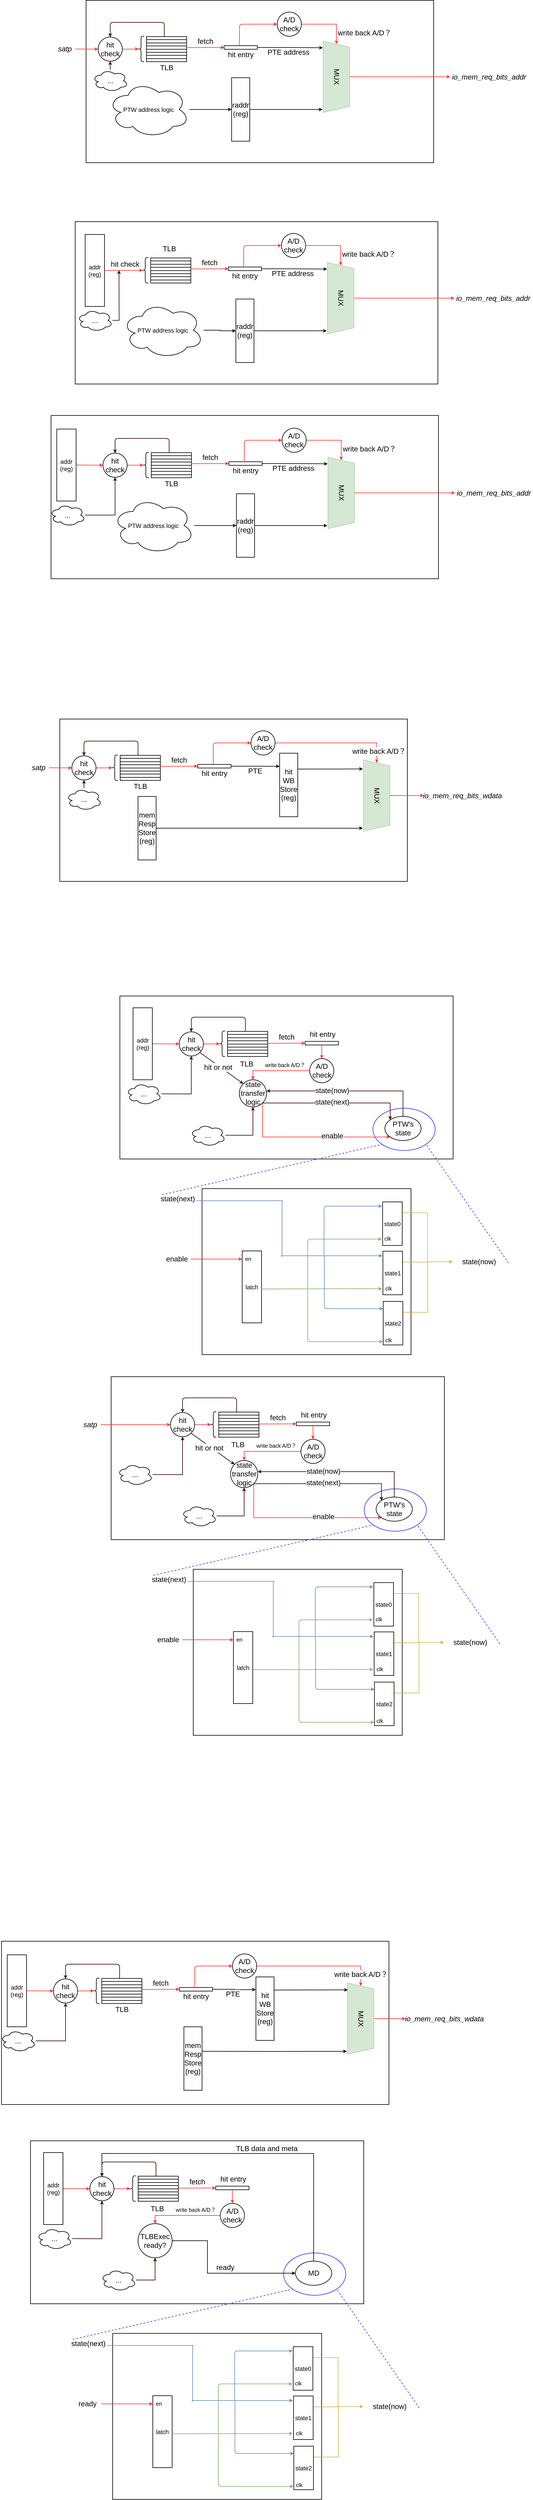 <mxfile version="14.8.4" type="github">
  <diagram id="252hQuhekfQrJqdJKIK0" name="Page-1">
    <mxGraphModel dx="2031" dy="1143" grid="0" gridSize="10" guides="1" tooltips="1" connect="1" arrows="1" fold="1" page="1" pageScale="1" pageWidth="2339" pageHeight="3300" math="0" shadow="0">
      <root>
        <mxCell id="0" />
        <mxCell id="1" parent="0" />
        <mxCell id="SUnMmAHehi4IOB_Qr8HH-211" value="" style="rounded=0;whiteSpace=wrap;html=1;strokeColor=#000000;strokeWidth=2;" parent="1" vertex="1">
          <mxGeometry x="513" y="3558" width="1103.5" height="539" as="geometry" />
        </mxCell>
        <mxCell id="SUnMmAHehi4IOB_Qr8HH-311" value="" style="ellipse;whiteSpace=wrap;html=1;strokeWidth=2;strokeColor=#3333FF;" parent="1" vertex="1">
          <mxGeometry x="1351" y="3929" width="206" height="140" as="geometry" />
        </mxCell>
        <mxCell id="SUnMmAHehi4IOB_Qr8HH-280" value="" style="rounded=0;whiteSpace=wrap;html=1;strokeColor=#000000;strokeWidth=2;" parent="1" vertex="1">
          <mxGeometry x="785" y="4195" width="692" height="549" as="geometry" />
        </mxCell>
        <mxCell id="SUnMmAHehi4IOB_Qr8HH-4" value="" style="rounded=0;whiteSpace=wrap;html=1;strokeColor=#000000;strokeWidth=2;" parent="1" vertex="1">
          <mxGeometry x="401" y="265" width="1151" height="537" as="geometry" />
        </mxCell>
        <mxCell id="SUnMmAHehi4IOB_Qr8HH-73" style="edgeStyle=orthogonalEdgeStyle;rounded=0;orthogonalLoop=1;jettySize=auto;html=1;exitX=0.5;exitY=0;exitDx=0;exitDy=0;entryX=0;entryY=0.5;entryDx=0;entryDy=0;strokeWidth=2;strokeColor=#FF3333;" parent="1" source="SUnMmAHehi4IOB_Qr8HH-1" target="SUnMmAHehi4IOB_Qr8HH-3" edge="1">
          <mxGeometry relative="1" as="geometry" />
        </mxCell>
        <mxCell id="SUnMmAHehi4IOB_Qr8HH-1" value="&lt;font style=&quot;font-size: 24px&quot;&gt;MUX&lt;/font&gt;" style="shape=trapezoid;perimeter=trapezoidPerimeter;whiteSpace=wrap;html=1;fixedSize=1;rotation=90;fillColor=#d5e8d4;strokeColor=#82b366;" parent="1" vertex="1">
          <mxGeometry x="1112" y="474" width="236" height="88" as="geometry" />
        </mxCell>
        <mxCell id="SUnMmAHehi4IOB_Qr8HH-2" value="&lt;div class=&quot;lake-content&quot;&gt;&lt;i&gt;&lt;font style=&quot;font-size: 24px&quot;&gt;satp&lt;/font&gt;&lt;/i&gt;&lt;/div&gt;" style="text;whiteSpace=wrap;html=1;strokeWidth=2;align=center;" parent="1" vertex="1">
          <mxGeometry x="297" y="405" width="68" height="42" as="geometry" />
        </mxCell>
        <mxCell id="SUnMmAHehi4IOB_Qr8HH-3" value="&lt;div class=&quot;lake-content&quot;&gt;&lt;em&gt;&lt;span class=&quot;ne-text&quot;&gt;&lt;font style=&quot;font-size: 24px&quot;&gt;io_mem_req_bits_addr&lt;/font&gt;&lt;/span&gt;&lt;/em&gt;&lt;/div&gt;" style="text;whiteSpace=wrap;html=1;strokeWidth=2;align=center;" parent="1" vertex="1">
          <mxGeometry x="1607" y="497.5" width="257" height="41" as="geometry" />
        </mxCell>
        <mxCell id="SUnMmAHehi4IOB_Qr8HH-5" value="" style="endArrow=classic;html=1;entryX=0;entryY=0.5;entryDx=0;entryDy=0;strokeWidth=2;strokeColor=#FF3333;" parent="1" source="SUnMmAHehi4IOB_Qr8HH-2" target="SUnMmAHehi4IOB_Qr8HH-136" edge="1">
          <mxGeometry width="50" height="50" relative="1" as="geometry">
            <mxPoint x="293" y="542" as="sourcePoint" />
            <mxPoint x="426" y="426" as="targetPoint" />
          </mxGeometry>
        </mxCell>
        <mxCell id="SUnMmAHehi4IOB_Qr8HH-26" value="" style="shape=table;startSize=0;container=1;collapsible=0;childLayout=tableLayout;strokeWidth=2;" parent="1" vertex="1">
          <mxGeometry x="601" y="385" width="133" height="83" as="geometry" />
        </mxCell>
        <mxCell id="SUnMmAHehi4IOB_Qr8HH-27" value="" style="shape=partialRectangle;collapsible=0;dropTarget=0;pointerEvents=0;fillColor=none;top=0;left=0;bottom=0;right=0;points=[[0,0.5],[1,0.5]];portConstraint=eastwest;" parent="SUnMmAHehi4IOB_Qr8HH-26" vertex="1">
          <mxGeometry width="133" height="10" as="geometry" />
        </mxCell>
        <mxCell id="SUnMmAHehi4IOB_Qr8HH-28" value="" style="shape=partialRectangle;html=1;whiteSpace=wrap;connectable=0;overflow=hidden;fillColor=none;top=0;left=0;bottom=0;right=0;" parent="SUnMmAHehi4IOB_Qr8HH-27" vertex="1">
          <mxGeometry width="133" height="10" as="geometry" />
        </mxCell>
        <mxCell id="SUnMmAHehi4IOB_Qr8HH-29" value="" style="shape=partialRectangle;collapsible=0;dropTarget=0;pointerEvents=0;fillColor=none;top=0;left=0;bottom=0;right=0;points=[[0,0.5],[1,0.5]];portConstraint=eastwest;" parent="SUnMmAHehi4IOB_Qr8HH-26" vertex="1">
          <mxGeometry y="10" width="133" height="11" as="geometry" />
        </mxCell>
        <mxCell id="SUnMmAHehi4IOB_Qr8HH-30" value="" style="shape=partialRectangle;html=1;whiteSpace=wrap;connectable=0;overflow=hidden;fillColor=none;top=0;left=0;bottom=0;right=0;" parent="SUnMmAHehi4IOB_Qr8HH-29" vertex="1">
          <mxGeometry width="133" height="11" as="geometry" />
        </mxCell>
        <mxCell id="SUnMmAHehi4IOB_Qr8HH-31" value="" style="shape=partialRectangle;collapsible=0;dropTarget=0;pointerEvents=0;fillColor=none;top=0;left=0;bottom=0;right=0;points=[[0,0.5],[1,0.5]];portConstraint=eastwest;" parent="SUnMmAHehi4IOB_Qr8HH-26" vertex="1">
          <mxGeometry y="21" width="133" height="10" as="geometry" />
        </mxCell>
        <mxCell id="SUnMmAHehi4IOB_Qr8HH-32" value="" style="shape=partialRectangle;html=1;whiteSpace=wrap;connectable=0;overflow=hidden;fillColor=none;top=0;left=0;bottom=0;right=0;" parent="SUnMmAHehi4IOB_Qr8HH-31" vertex="1">
          <mxGeometry width="133" height="10" as="geometry" />
        </mxCell>
        <mxCell id="SUnMmAHehi4IOB_Qr8HH-33" value="" style="shape=partialRectangle;collapsible=0;dropTarget=0;pointerEvents=0;fillColor=none;top=0;left=0;bottom=0;right=0;points=[[0,0.5],[1,0.5]];portConstraint=eastwest;" parent="SUnMmAHehi4IOB_Qr8HH-26" vertex="1">
          <mxGeometry y="31" width="133" height="11" as="geometry" />
        </mxCell>
        <mxCell id="SUnMmAHehi4IOB_Qr8HH-34" value="" style="shape=partialRectangle;html=1;whiteSpace=wrap;connectable=0;overflow=hidden;fillColor=none;top=0;left=0;bottom=0;right=0;" parent="SUnMmAHehi4IOB_Qr8HH-33" vertex="1">
          <mxGeometry width="133" height="11" as="geometry" />
        </mxCell>
        <mxCell id="SUnMmAHehi4IOB_Qr8HH-35" value="" style="shape=partialRectangle;collapsible=0;dropTarget=0;pointerEvents=0;fillColor=none;top=0;left=0;bottom=0;right=0;points=[[0,0.5],[1,0.5]];portConstraint=eastwest;" parent="SUnMmAHehi4IOB_Qr8HH-26" vertex="1">
          <mxGeometry y="42" width="133" height="10" as="geometry" />
        </mxCell>
        <mxCell id="SUnMmAHehi4IOB_Qr8HH-36" value="" style="shape=partialRectangle;html=1;whiteSpace=wrap;connectable=0;overflow=hidden;fillColor=none;top=0;left=0;bottom=0;right=0;" parent="SUnMmAHehi4IOB_Qr8HH-35" vertex="1">
          <mxGeometry width="133" height="10" as="geometry" />
        </mxCell>
        <mxCell id="SUnMmAHehi4IOB_Qr8HH-37" value="" style="shape=partialRectangle;collapsible=0;dropTarget=0;pointerEvents=0;fillColor=none;top=0;left=0;bottom=0;right=0;points=[[0,0.5],[1,0.5]];portConstraint=eastwest;" parent="SUnMmAHehi4IOB_Qr8HH-26" vertex="1">
          <mxGeometry y="52" width="133" height="10" as="geometry" />
        </mxCell>
        <mxCell id="SUnMmAHehi4IOB_Qr8HH-38" value="" style="shape=partialRectangle;html=1;whiteSpace=wrap;connectable=0;overflow=hidden;fillColor=none;top=0;left=0;bottom=0;right=0;" parent="SUnMmAHehi4IOB_Qr8HH-37" vertex="1">
          <mxGeometry width="133" height="10" as="geometry" />
        </mxCell>
        <mxCell id="SUnMmAHehi4IOB_Qr8HH-39" value="" style="shape=partialRectangle;collapsible=0;dropTarget=0;pointerEvents=0;fillColor=none;top=0;left=0;bottom=0;right=0;points=[[0,0.5],[1,0.5]];portConstraint=eastwest;" parent="SUnMmAHehi4IOB_Qr8HH-26" vertex="1">
          <mxGeometry y="62" width="133" height="11" as="geometry" />
        </mxCell>
        <mxCell id="SUnMmAHehi4IOB_Qr8HH-40" value="" style="shape=partialRectangle;html=1;whiteSpace=wrap;connectable=0;overflow=hidden;fillColor=none;top=0;left=0;bottom=0;right=0;" parent="SUnMmAHehi4IOB_Qr8HH-39" vertex="1">
          <mxGeometry width="133" height="11" as="geometry" />
        </mxCell>
        <mxCell id="SUnMmAHehi4IOB_Qr8HH-41" value="" style="shape=partialRectangle;collapsible=0;dropTarget=0;pointerEvents=0;fillColor=none;top=0;left=0;bottom=0;right=0;points=[[0,0.5],[1,0.5]];portConstraint=eastwest;" parent="SUnMmAHehi4IOB_Qr8HH-26" vertex="1">
          <mxGeometry y="73" width="133" height="10" as="geometry" />
        </mxCell>
        <mxCell id="SUnMmAHehi4IOB_Qr8HH-42" value="" style="shape=partialRectangle;html=1;whiteSpace=wrap;connectable=0;overflow=hidden;fillColor=none;top=0;left=0;bottom=0;right=0;" parent="SUnMmAHehi4IOB_Qr8HH-41" vertex="1">
          <mxGeometry width="133" height="10" as="geometry" />
        </mxCell>
        <mxCell id="SUnMmAHehi4IOB_Qr8HH-43" value="" style="shape=curlyBracket;whiteSpace=wrap;html=1;rounded=1;strokeColor=#000000;strokeWidth=2;" parent="1" vertex="1">
          <mxGeometry x="573" y="384" width="20" height="84" as="geometry" />
        </mxCell>
        <mxCell id="SUnMmAHehi4IOB_Qr8HH-63" value="" style="shape=table;startSize=0;container=1;collapsible=0;childLayout=tableLayout;strokeWidth=2;" parent="1" vertex="1">
          <mxGeometry x="858" y="415" width="110" height="12" as="geometry" />
        </mxCell>
        <mxCell id="SUnMmAHehi4IOB_Qr8HH-64" value="" style="shape=partialRectangle;collapsible=0;dropTarget=0;pointerEvents=0;fillColor=none;top=0;left=0;bottom=0;right=0;points=[[0,0.5],[1,0.5]];portConstraint=eastwest;" parent="SUnMmAHehi4IOB_Qr8HH-63" vertex="1">
          <mxGeometry width="110" height="12" as="geometry" />
        </mxCell>
        <mxCell id="SUnMmAHehi4IOB_Qr8HH-65" value="" style="shape=partialRectangle;html=1;whiteSpace=wrap;connectable=0;overflow=hidden;fillColor=none;top=0;left=0;bottom=0;right=0;" parent="SUnMmAHehi4IOB_Qr8HH-64" vertex="1">
          <mxGeometry width="110" height="12" as="geometry" />
        </mxCell>
        <mxCell id="SUnMmAHehi4IOB_Qr8HH-66" value="" style="endArrow=classic;html=1;exitX=1;exitY=0.5;exitDx=0;exitDy=0;entryX=0;entryY=0.5;entryDx=0;entryDy=0;strokeWidth=2;strokeColor=#FF3333;" parent="1" source="SUnMmAHehi4IOB_Qr8HH-33" target="SUnMmAHehi4IOB_Qr8HH-64" edge="1">
          <mxGeometry width="50" height="50" relative="1" as="geometry">
            <mxPoint x="887" y="522" as="sourcePoint" />
            <mxPoint x="937" y="472" as="targetPoint" />
          </mxGeometry>
        </mxCell>
        <mxCell id="SUnMmAHehi4IOB_Qr8HH-77" value="&lt;font style=&quot;font-size: 24px&quot;&gt;fetch&lt;/font&gt;" style="edgeLabel;html=1;align=center;verticalAlign=middle;resizable=0;points=[];" parent="SUnMmAHehi4IOB_Qr8HH-66" vertex="1" connectable="0">
          <mxGeometry x="-0.274" y="-3" relative="1" as="geometry">
            <mxPoint x="17" y="-24" as="offset" />
          </mxGeometry>
        </mxCell>
        <mxCell id="SUnMmAHehi4IOB_Qr8HH-69" style="edgeStyle=orthogonalEdgeStyle;rounded=0;orthogonalLoop=1;jettySize=auto;html=1;exitX=1;exitY=0.5;exitDx=0;exitDy=0;entryX=0;entryY=0.5;entryDx=0;entryDy=0;strokeWidth=2;strokeColor=#FF3333;" parent="1" source="SUnMmAHehi4IOB_Qr8HH-67" target="SUnMmAHehi4IOB_Qr8HH-1" edge="1">
          <mxGeometry relative="1" as="geometry" />
        </mxCell>
        <mxCell id="SUnMmAHehi4IOB_Qr8HH-78" value="&lt;font style=&quot;font-size: 24px&quot;&gt;write back A/D？&lt;/font&gt;" style="edgeLabel;html=1;align=center;verticalAlign=middle;resizable=0;points=[];" parent="SUnMmAHehi4IOB_Qr8HH-69" vertex="1" connectable="0">
          <mxGeometry x="0.297" y="-1" relative="1" as="geometry">
            <mxPoint x="94" y="27" as="offset" />
          </mxGeometry>
        </mxCell>
        <mxCell id="SUnMmAHehi4IOB_Qr8HH-67" value="&lt;font style=&quot;font-size: 24px&quot;&gt;A/D check&lt;/font&gt;" style="ellipse;whiteSpace=wrap;html=1;aspect=fixed;strokeColor=#000000;strokeWidth=2;" parent="1" vertex="1">
          <mxGeometry x="1034" y="304" width="80" height="80" as="geometry" />
        </mxCell>
        <mxCell id="SUnMmAHehi4IOB_Qr8HH-68" value="" style="edgeStyle=elbowEdgeStyle;elbow=vertical;endArrow=classic;html=1;entryX=0;entryY=0.5;entryDx=0;entryDy=0;exitX=0.464;exitY=-0.167;exitDx=0;exitDy=0;exitPerimeter=0;strokeWidth=2;strokeColor=#FF3333;" parent="1" source="SUnMmAHehi4IOB_Qr8HH-64" target="SUnMmAHehi4IOB_Qr8HH-67" edge="1">
          <mxGeometry width="50" height="50" relative="1" as="geometry">
            <mxPoint x="785" y="421" as="sourcePoint" />
            <mxPoint x="948" y="362" as="targetPoint" />
            <Array as="points">
              <mxPoint x="907" y="344" />
            </Array>
          </mxGeometry>
        </mxCell>
        <mxCell id="SUnMmAHehi4IOB_Qr8HH-70" style="edgeStyle=orthogonalEdgeStyle;rounded=0;orthogonalLoop=1;jettySize=auto;html=1;exitX=1;exitY=0.5;exitDx=0;exitDy=0;entryX=0.093;entryY=1.011;entryDx=0;entryDy=0;entryPerimeter=0;strokeWidth=2;" parent="1" source="SUnMmAHehi4IOB_Qr8HH-64" target="SUnMmAHehi4IOB_Qr8HH-1" edge="1">
          <mxGeometry relative="1" as="geometry" />
        </mxCell>
        <mxCell id="SUnMmAHehi4IOB_Qr8HH-82" value="&lt;font style=&quot;font-size: 24px&quot;&gt;PTE address&lt;/font&gt;" style="edgeLabel;html=1;align=center;verticalAlign=middle;resizable=0;points=[];" parent="SUnMmAHehi4IOB_Qr8HH-70" vertex="1" connectable="0">
          <mxGeometry x="-0.275" y="3" relative="1" as="geometry">
            <mxPoint x="24" y="19" as="offset" />
          </mxGeometry>
        </mxCell>
        <mxCell id="SUnMmAHehi4IOB_Qr8HH-72" style="edgeStyle=orthogonalEdgeStyle;rounded=0;orthogonalLoop=1;jettySize=auto;html=1;entryX=0.958;entryY=1.023;entryDx=0;entryDy=0;entryPerimeter=0;strokeWidth=2;" parent="1" source="SUnMmAHehi4IOB_Qr8HH-71" target="SUnMmAHehi4IOB_Qr8HH-1" edge="1">
          <mxGeometry relative="1" as="geometry" />
        </mxCell>
        <mxCell id="SUnMmAHehi4IOB_Qr8HH-71" value="&lt;font style=&quot;font-size: 24px&quot;&gt;raddr&lt;br&gt;(reg)&lt;/font&gt;" style="rounded=0;whiteSpace=wrap;html=1;strokeColor=#000000;strokeWidth=2;" parent="1" vertex="1">
          <mxGeometry x="883" y="521" width="60" height="210" as="geometry" />
        </mxCell>
        <mxCell id="SUnMmAHehi4IOB_Qr8HH-75" value="&lt;font style=&quot;font-size: 24px&quot;&gt;TLB&lt;/font&gt;" style="text;html=1;strokeColor=none;fillColor=none;align=center;verticalAlign=middle;whiteSpace=wrap;rounded=0;" parent="1" vertex="1">
          <mxGeometry x="647.5" y="477.5" width="40" height="20" as="geometry" />
        </mxCell>
        <mxCell id="SUnMmAHehi4IOB_Qr8HH-76" value="&lt;span style=&quot;font-size: 24px&quot;&gt;hit entry&lt;/span&gt;" style="text;html=1;strokeColor=none;fillColor=none;align=center;verticalAlign=middle;whiteSpace=wrap;rounded=0;" parent="1" vertex="1">
          <mxGeometry x="862.5" y="432" width="101" height="26" as="geometry" />
        </mxCell>
        <mxCell id="SUnMmAHehi4IOB_Qr8HH-81" style="edgeStyle=orthogonalEdgeStyle;rounded=0;orthogonalLoop=1;jettySize=auto;html=1;entryX=0;entryY=0.5;entryDx=0;entryDy=0;strokeWidth=2;" parent="1" source="SUnMmAHehi4IOB_Qr8HH-80" target="SUnMmAHehi4IOB_Qr8HH-71" edge="1">
          <mxGeometry relative="1" as="geometry" />
        </mxCell>
        <mxCell id="SUnMmAHehi4IOB_Qr8HH-80" value="&lt;font style=&quot;font-size: 20px&quot;&gt;PTW address logic&lt;/font&gt;" style="ellipse;shape=cloud;whiteSpace=wrap;html=1;strokeColor=#000000;strokeWidth=2;" parent="1" vertex="1">
          <mxGeometry x="473" y="533" width="270" height="186" as="geometry" />
        </mxCell>
        <mxCell id="SUnMmAHehi4IOB_Qr8HH-83" value="" style="rounded=0;whiteSpace=wrap;html=1;strokeColor=#000000;strokeWidth=2;" parent="1" vertex="1">
          <mxGeometry x="365" y="997" width="1201" height="537" as="geometry" />
        </mxCell>
        <mxCell id="SUnMmAHehi4IOB_Qr8HH-84" style="edgeStyle=orthogonalEdgeStyle;rounded=0;orthogonalLoop=1;jettySize=auto;html=1;exitX=0.5;exitY=0;exitDx=0;exitDy=0;entryX=0;entryY=0.5;entryDx=0;entryDy=0;strokeWidth=2;strokeColor=#FF3333;" parent="1" source="SUnMmAHehi4IOB_Qr8HH-85" target="SUnMmAHehi4IOB_Qr8HH-87" edge="1">
          <mxGeometry relative="1" as="geometry" />
        </mxCell>
        <mxCell id="SUnMmAHehi4IOB_Qr8HH-85" value="&lt;font style=&quot;font-size: 24px&quot;&gt;MUX&lt;/font&gt;" style="shape=trapezoid;perimeter=trapezoidPerimeter;whiteSpace=wrap;html=1;fixedSize=1;rotation=90;fillColor=#d5e8d4;strokeColor=#82b366;" parent="1" vertex="1">
          <mxGeometry x="1126" y="1206" width="236" height="88" as="geometry" />
        </mxCell>
        <mxCell id="SUnMmAHehi4IOB_Qr8HH-87" value="&lt;div class=&quot;lake-content&quot;&gt;&lt;em&gt;&lt;span class=&quot;ne-text&quot;&gt;&lt;font style=&quot;font-size: 24px&quot;&gt;io_mem_req_bits_addr&lt;/font&gt;&lt;/span&gt;&lt;/em&gt;&lt;/div&gt;" style="text;whiteSpace=wrap;html=1;strokeWidth=2;align=center;" parent="1" vertex="1">
          <mxGeometry x="1621" y="1229.5" width="257" height="41" as="geometry" />
        </mxCell>
        <mxCell id="SUnMmAHehi4IOB_Qr8HH-88" value="" style="endArrow=classic;html=1;entryX=0.1;entryY=0.5;entryDx=0;entryDy=0;entryPerimeter=0;strokeWidth=2;strokeColor=#FF3333;exitX=1;exitY=0.5;exitDx=0;exitDy=0;" parent="1" source="SUnMmAHehi4IOB_Qr8HH-125" target="SUnMmAHehi4IOB_Qr8HH-107" edge="1">
          <mxGeometry width="50" height="50" relative="1" as="geometry">
            <mxPoint x="519" y="1170.672" as="sourcePoint" />
            <mxPoint x="559" y="1143" as="targetPoint" />
          </mxGeometry>
        </mxCell>
        <mxCell id="SUnMmAHehi4IOB_Qr8HH-89" value="&lt;font style=&quot;font-size: 24px&quot;&gt;hit check&lt;/font&gt;" style="edgeLabel;html=1;align=center;verticalAlign=middle;resizable=0;points=[];" parent="SUnMmAHehi4IOB_Qr8HH-88" vertex="1" connectable="0">
          <mxGeometry x="0.2" y="2" relative="1" as="geometry">
            <mxPoint x="-8" y="-18" as="offset" />
          </mxGeometry>
        </mxCell>
        <mxCell id="SUnMmAHehi4IOB_Qr8HH-90" value="" style="shape=table;startSize=0;container=1;collapsible=0;childLayout=tableLayout;strokeWidth=2;" parent="1" vertex="1">
          <mxGeometry x="615" y="1117" width="133" height="83" as="geometry" />
        </mxCell>
        <mxCell id="SUnMmAHehi4IOB_Qr8HH-91" value="" style="shape=partialRectangle;collapsible=0;dropTarget=0;pointerEvents=0;fillColor=none;top=0;left=0;bottom=0;right=0;points=[[0,0.5],[1,0.5]];portConstraint=eastwest;" parent="SUnMmAHehi4IOB_Qr8HH-90" vertex="1">
          <mxGeometry width="133" height="10" as="geometry" />
        </mxCell>
        <mxCell id="SUnMmAHehi4IOB_Qr8HH-92" value="" style="shape=partialRectangle;html=1;whiteSpace=wrap;connectable=0;overflow=hidden;fillColor=none;top=0;left=0;bottom=0;right=0;" parent="SUnMmAHehi4IOB_Qr8HH-91" vertex="1">
          <mxGeometry width="133" height="10" as="geometry" />
        </mxCell>
        <mxCell id="SUnMmAHehi4IOB_Qr8HH-93" value="" style="shape=partialRectangle;collapsible=0;dropTarget=0;pointerEvents=0;fillColor=none;top=0;left=0;bottom=0;right=0;points=[[0,0.5],[1,0.5]];portConstraint=eastwest;" parent="SUnMmAHehi4IOB_Qr8HH-90" vertex="1">
          <mxGeometry y="10" width="133" height="11" as="geometry" />
        </mxCell>
        <mxCell id="SUnMmAHehi4IOB_Qr8HH-94" value="" style="shape=partialRectangle;html=1;whiteSpace=wrap;connectable=0;overflow=hidden;fillColor=none;top=0;left=0;bottom=0;right=0;" parent="SUnMmAHehi4IOB_Qr8HH-93" vertex="1">
          <mxGeometry width="133" height="11" as="geometry" />
        </mxCell>
        <mxCell id="SUnMmAHehi4IOB_Qr8HH-95" value="" style="shape=partialRectangle;collapsible=0;dropTarget=0;pointerEvents=0;fillColor=none;top=0;left=0;bottom=0;right=0;points=[[0,0.5],[1,0.5]];portConstraint=eastwest;" parent="SUnMmAHehi4IOB_Qr8HH-90" vertex="1">
          <mxGeometry y="21" width="133" height="10" as="geometry" />
        </mxCell>
        <mxCell id="SUnMmAHehi4IOB_Qr8HH-96" value="" style="shape=partialRectangle;html=1;whiteSpace=wrap;connectable=0;overflow=hidden;fillColor=none;top=0;left=0;bottom=0;right=0;" parent="SUnMmAHehi4IOB_Qr8HH-95" vertex="1">
          <mxGeometry width="133" height="10" as="geometry" />
        </mxCell>
        <mxCell id="SUnMmAHehi4IOB_Qr8HH-97" value="" style="shape=partialRectangle;collapsible=0;dropTarget=0;pointerEvents=0;fillColor=none;top=0;left=0;bottom=0;right=0;points=[[0,0.5],[1,0.5]];portConstraint=eastwest;" parent="SUnMmAHehi4IOB_Qr8HH-90" vertex="1">
          <mxGeometry y="31" width="133" height="11" as="geometry" />
        </mxCell>
        <mxCell id="SUnMmAHehi4IOB_Qr8HH-98" value="" style="shape=partialRectangle;html=1;whiteSpace=wrap;connectable=0;overflow=hidden;fillColor=none;top=0;left=0;bottom=0;right=0;" parent="SUnMmAHehi4IOB_Qr8HH-97" vertex="1">
          <mxGeometry width="133" height="11" as="geometry" />
        </mxCell>
        <mxCell id="SUnMmAHehi4IOB_Qr8HH-99" value="" style="shape=partialRectangle;collapsible=0;dropTarget=0;pointerEvents=0;fillColor=none;top=0;left=0;bottom=0;right=0;points=[[0,0.5],[1,0.5]];portConstraint=eastwest;" parent="SUnMmAHehi4IOB_Qr8HH-90" vertex="1">
          <mxGeometry y="42" width="133" height="10" as="geometry" />
        </mxCell>
        <mxCell id="SUnMmAHehi4IOB_Qr8HH-100" value="" style="shape=partialRectangle;html=1;whiteSpace=wrap;connectable=0;overflow=hidden;fillColor=none;top=0;left=0;bottom=0;right=0;" parent="SUnMmAHehi4IOB_Qr8HH-99" vertex="1">
          <mxGeometry width="133" height="10" as="geometry" />
        </mxCell>
        <mxCell id="SUnMmAHehi4IOB_Qr8HH-101" value="" style="shape=partialRectangle;collapsible=0;dropTarget=0;pointerEvents=0;fillColor=none;top=0;left=0;bottom=0;right=0;points=[[0,0.5],[1,0.5]];portConstraint=eastwest;" parent="SUnMmAHehi4IOB_Qr8HH-90" vertex="1">
          <mxGeometry y="52" width="133" height="10" as="geometry" />
        </mxCell>
        <mxCell id="SUnMmAHehi4IOB_Qr8HH-102" value="" style="shape=partialRectangle;html=1;whiteSpace=wrap;connectable=0;overflow=hidden;fillColor=none;top=0;left=0;bottom=0;right=0;" parent="SUnMmAHehi4IOB_Qr8HH-101" vertex="1">
          <mxGeometry width="133" height="10" as="geometry" />
        </mxCell>
        <mxCell id="SUnMmAHehi4IOB_Qr8HH-103" value="" style="shape=partialRectangle;collapsible=0;dropTarget=0;pointerEvents=0;fillColor=none;top=0;left=0;bottom=0;right=0;points=[[0,0.5],[1,0.5]];portConstraint=eastwest;" parent="SUnMmAHehi4IOB_Qr8HH-90" vertex="1">
          <mxGeometry y="62" width="133" height="11" as="geometry" />
        </mxCell>
        <mxCell id="SUnMmAHehi4IOB_Qr8HH-104" value="" style="shape=partialRectangle;html=1;whiteSpace=wrap;connectable=0;overflow=hidden;fillColor=none;top=0;left=0;bottom=0;right=0;" parent="SUnMmAHehi4IOB_Qr8HH-103" vertex="1">
          <mxGeometry width="133" height="11" as="geometry" />
        </mxCell>
        <mxCell id="SUnMmAHehi4IOB_Qr8HH-105" value="" style="shape=partialRectangle;collapsible=0;dropTarget=0;pointerEvents=0;fillColor=none;top=0;left=0;bottom=0;right=0;points=[[0,0.5],[1,0.5]];portConstraint=eastwest;" parent="SUnMmAHehi4IOB_Qr8HH-90" vertex="1">
          <mxGeometry y="73" width="133" height="10" as="geometry" />
        </mxCell>
        <mxCell id="SUnMmAHehi4IOB_Qr8HH-106" value="" style="shape=partialRectangle;html=1;whiteSpace=wrap;connectable=0;overflow=hidden;fillColor=none;top=0;left=0;bottom=0;right=0;" parent="SUnMmAHehi4IOB_Qr8HH-105" vertex="1">
          <mxGeometry width="133" height="10" as="geometry" />
        </mxCell>
        <mxCell id="SUnMmAHehi4IOB_Qr8HH-107" value="" style="shape=curlyBracket;whiteSpace=wrap;html=1;rounded=1;strokeColor=#000000;strokeWidth=2;" parent="1" vertex="1">
          <mxGeometry x="587" y="1116" width="20" height="84" as="geometry" />
        </mxCell>
        <mxCell id="SUnMmAHehi4IOB_Qr8HH-108" value="" style="shape=table;startSize=0;container=1;collapsible=0;childLayout=tableLayout;strokeWidth=2;" parent="1" vertex="1">
          <mxGeometry x="872" y="1147" width="110" height="12" as="geometry" />
        </mxCell>
        <mxCell id="SUnMmAHehi4IOB_Qr8HH-109" value="" style="shape=partialRectangle;collapsible=0;dropTarget=0;pointerEvents=0;fillColor=none;top=0;left=0;bottom=0;right=0;points=[[0,0.5],[1,0.5]];portConstraint=eastwest;" parent="SUnMmAHehi4IOB_Qr8HH-108" vertex="1">
          <mxGeometry width="110" height="12" as="geometry" />
        </mxCell>
        <mxCell id="SUnMmAHehi4IOB_Qr8HH-110" value="" style="shape=partialRectangle;html=1;whiteSpace=wrap;connectable=0;overflow=hidden;fillColor=none;top=0;left=0;bottom=0;right=0;" parent="SUnMmAHehi4IOB_Qr8HH-109" vertex="1">
          <mxGeometry width="110" height="12" as="geometry" />
        </mxCell>
        <mxCell id="SUnMmAHehi4IOB_Qr8HH-111" value="" style="endArrow=classic;html=1;exitX=1;exitY=0.5;exitDx=0;exitDy=0;entryX=0;entryY=0.5;entryDx=0;entryDy=0;strokeWidth=2;strokeColor=#FF3333;" parent="1" source="SUnMmAHehi4IOB_Qr8HH-97" target="SUnMmAHehi4IOB_Qr8HH-109" edge="1">
          <mxGeometry width="50" height="50" relative="1" as="geometry">
            <mxPoint x="901" y="1254" as="sourcePoint" />
            <mxPoint x="951" y="1204" as="targetPoint" />
          </mxGeometry>
        </mxCell>
        <mxCell id="SUnMmAHehi4IOB_Qr8HH-112" value="&lt;font style=&quot;font-size: 24px&quot;&gt;fetch&lt;/font&gt;" style="edgeLabel;html=1;align=center;verticalAlign=middle;resizable=0;points=[];" parent="SUnMmAHehi4IOB_Qr8HH-111" vertex="1" connectable="0">
          <mxGeometry x="-0.274" y="-3" relative="1" as="geometry">
            <mxPoint x="17" y="-24" as="offset" />
          </mxGeometry>
        </mxCell>
        <mxCell id="SUnMmAHehi4IOB_Qr8HH-113" style="edgeStyle=orthogonalEdgeStyle;rounded=0;orthogonalLoop=1;jettySize=auto;html=1;exitX=1;exitY=0.5;exitDx=0;exitDy=0;entryX=0;entryY=0.5;entryDx=0;entryDy=0;strokeWidth=2;strokeColor=#FF3333;" parent="1" source="SUnMmAHehi4IOB_Qr8HH-115" target="SUnMmAHehi4IOB_Qr8HH-85" edge="1">
          <mxGeometry relative="1" as="geometry" />
        </mxCell>
        <mxCell id="SUnMmAHehi4IOB_Qr8HH-114" value="&lt;font style=&quot;font-size: 24px&quot;&gt;write back A/D？&lt;/font&gt;" style="edgeLabel;html=1;align=center;verticalAlign=middle;resizable=0;points=[];" parent="SUnMmAHehi4IOB_Qr8HH-113" vertex="1" connectable="0">
          <mxGeometry x="0.297" y="-1" relative="1" as="geometry">
            <mxPoint x="94" y="27" as="offset" />
          </mxGeometry>
        </mxCell>
        <mxCell id="SUnMmAHehi4IOB_Qr8HH-115" value="&lt;font style=&quot;font-size: 24px&quot;&gt;A/D check&lt;/font&gt;" style="ellipse;whiteSpace=wrap;html=1;aspect=fixed;strokeColor=#000000;strokeWidth=2;" parent="1" vertex="1">
          <mxGeometry x="1048" y="1036" width="80" height="80" as="geometry" />
        </mxCell>
        <mxCell id="SUnMmAHehi4IOB_Qr8HH-116" value="" style="edgeStyle=elbowEdgeStyle;elbow=vertical;endArrow=classic;html=1;entryX=0;entryY=0.5;entryDx=0;entryDy=0;exitX=0.464;exitY=-0.167;exitDx=0;exitDy=0;exitPerimeter=0;strokeWidth=2;strokeColor=#FF3333;" parent="1" source="SUnMmAHehi4IOB_Qr8HH-109" target="SUnMmAHehi4IOB_Qr8HH-115" edge="1">
          <mxGeometry width="50" height="50" relative="1" as="geometry">
            <mxPoint x="799" y="1153" as="sourcePoint" />
            <mxPoint x="962" y="1094" as="targetPoint" />
            <Array as="points">
              <mxPoint x="921" y="1076" />
            </Array>
          </mxGeometry>
        </mxCell>
        <mxCell id="SUnMmAHehi4IOB_Qr8HH-117" style="edgeStyle=orthogonalEdgeStyle;rounded=0;orthogonalLoop=1;jettySize=auto;html=1;exitX=1;exitY=0.5;exitDx=0;exitDy=0;entryX=0.093;entryY=1.011;entryDx=0;entryDy=0;entryPerimeter=0;strokeWidth=2;" parent="1" source="SUnMmAHehi4IOB_Qr8HH-109" target="SUnMmAHehi4IOB_Qr8HH-85" edge="1">
          <mxGeometry relative="1" as="geometry" />
        </mxCell>
        <mxCell id="SUnMmAHehi4IOB_Qr8HH-118" value="&lt;font style=&quot;font-size: 24px&quot;&gt;PTE address&lt;/font&gt;" style="edgeLabel;html=1;align=center;verticalAlign=middle;resizable=0;points=[];" parent="SUnMmAHehi4IOB_Qr8HH-117" vertex="1" connectable="0">
          <mxGeometry x="-0.275" y="3" relative="1" as="geometry">
            <mxPoint x="24" y="19" as="offset" />
          </mxGeometry>
        </mxCell>
        <mxCell id="SUnMmAHehi4IOB_Qr8HH-119" style="edgeStyle=orthogonalEdgeStyle;rounded=0;orthogonalLoop=1;jettySize=auto;html=1;entryX=0.958;entryY=1.023;entryDx=0;entryDy=0;entryPerimeter=0;strokeWidth=2;" parent="1" source="SUnMmAHehi4IOB_Qr8HH-120" target="SUnMmAHehi4IOB_Qr8HH-85" edge="1">
          <mxGeometry relative="1" as="geometry" />
        </mxCell>
        <mxCell id="SUnMmAHehi4IOB_Qr8HH-120" value="&lt;font style=&quot;font-size: 24px&quot;&gt;raddr&lt;br&gt;(reg)&lt;/font&gt;" style="rounded=0;whiteSpace=wrap;html=1;strokeColor=#000000;strokeWidth=2;" parent="1" vertex="1">
          <mxGeometry x="897" y="1253" width="60" height="210" as="geometry" />
        </mxCell>
        <mxCell id="SUnMmAHehi4IOB_Qr8HH-121" value="&lt;font style=&quot;font-size: 24px&quot;&gt;TLB&lt;/font&gt;" style="text;html=1;strokeColor=none;fillColor=none;align=center;verticalAlign=middle;whiteSpace=wrap;rounded=0;" parent="1" vertex="1">
          <mxGeometry x="657" y="1077" width="40" height="20" as="geometry" />
        </mxCell>
        <mxCell id="SUnMmAHehi4IOB_Qr8HH-122" value="&lt;span style=&quot;font-size: 24px&quot;&gt;hit entry&lt;/span&gt;" style="text;html=1;strokeColor=none;fillColor=none;align=center;verticalAlign=middle;whiteSpace=wrap;rounded=0;" parent="1" vertex="1">
          <mxGeometry x="876.5" y="1164" width="101" height="26" as="geometry" />
        </mxCell>
        <mxCell id="SUnMmAHehi4IOB_Qr8HH-123" style="edgeStyle=orthogonalEdgeStyle;rounded=0;orthogonalLoop=1;jettySize=auto;html=1;entryX=0;entryY=0.5;entryDx=0;entryDy=0;strokeWidth=2;" parent="1" source="SUnMmAHehi4IOB_Qr8HH-124" target="SUnMmAHehi4IOB_Qr8HH-120" edge="1">
          <mxGeometry relative="1" as="geometry" />
        </mxCell>
        <mxCell id="SUnMmAHehi4IOB_Qr8HH-124" value="&lt;font style=&quot;font-size: 20px&quot;&gt;PTW address logic&lt;/font&gt;" style="ellipse;shape=cloud;whiteSpace=wrap;html=1;strokeColor=#000000;strokeWidth=2;" parent="1" vertex="1">
          <mxGeometry x="520" y="1263" width="270" height="186" as="geometry" />
        </mxCell>
        <mxCell id="SUnMmAHehi4IOB_Qr8HH-125" value="&lt;div class=&quot;lake-content&quot; style=&quot;font-size: 20px&quot;&gt;addr&lt;/div&gt;&lt;div class=&quot;lake-content&quot; style=&quot;font-size: 20px&quot;&gt;(reg)&lt;/div&gt;" style="rounded=0;whiteSpace=wrap;html=1;strokeColor=#000000;strokeWidth=2;" parent="1" vertex="1">
          <mxGeometry x="398" y="1039.5" width="64" height="238" as="geometry" />
        </mxCell>
        <mxCell id="SUnMmAHehi4IOB_Qr8HH-137" style="edgeStyle=orthogonalEdgeStyle;rounded=0;orthogonalLoop=1;jettySize=auto;html=1;entryX=0.5;entryY=1;entryDx=0;entryDy=0;strokeWidth=2;strokeColor=#330000;" parent="1" source="SUnMmAHehi4IOB_Qr8HH-126" target="SUnMmAHehi4IOB_Qr8HH-136" edge="1">
          <mxGeometry relative="1" as="geometry" />
        </mxCell>
        <mxCell id="SUnMmAHehi4IOB_Qr8HH-126" value="&lt;font style=&quot;font-size: 24px&quot;&gt;...&lt;/font&gt;" style="ellipse;shape=cloud;whiteSpace=wrap;html=1;strokeColor=#000000;strokeWidth=2;" parent="1" vertex="1">
          <mxGeometry x="422.5" y="494" width="117" height="73" as="geometry" />
        </mxCell>
        <mxCell id="SUnMmAHehi4IOB_Qr8HH-129" style="edgeStyle=orthogonalEdgeStyle;rounded=0;orthogonalLoop=1;jettySize=auto;html=1;strokeWidth=2;strokeColor=#330000;" parent="1" source="SUnMmAHehi4IOB_Qr8HH-130" edge="1">
          <mxGeometry relative="1" as="geometry">
            <mxPoint x="510" y="1158" as="targetPoint" />
          </mxGeometry>
        </mxCell>
        <mxCell id="SUnMmAHehi4IOB_Qr8HH-130" value="&lt;font style=&quot;font-size: 24px&quot;&gt;...&lt;/font&gt;" style="ellipse;shape=cloud;whiteSpace=wrap;html=1;strokeColor=#000000;strokeWidth=2;" parent="1" vertex="1">
          <mxGeometry x="371.5" y="1287" width="117" height="73" as="geometry" />
        </mxCell>
        <mxCell id="SUnMmAHehi4IOB_Qr8HH-135" style="edgeStyle=orthogonalEdgeStyle;rounded=0;orthogonalLoop=1;jettySize=auto;html=1;entryX=0.1;entryY=0.5;entryDx=0;entryDy=0;entryPerimeter=0;strokeWidth=2;strokeColor=#FF3333;exitX=1;exitY=0.5;exitDx=0;exitDy=0;" parent="1" source="SUnMmAHehi4IOB_Qr8HH-136" target="SUnMmAHehi4IOB_Qr8HH-43" edge="1">
          <mxGeometry relative="1" as="geometry">
            <mxPoint x="536" y="426" as="sourcePoint" />
          </mxGeometry>
        </mxCell>
        <mxCell id="SUnMmAHehi4IOB_Qr8HH-136" value="&lt;font style=&quot;font-size: 24px&quot;&gt;hit check&lt;/font&gt;" style="ellipse;whiteSpace=wrap;html=1;aspect=fixed;strokeColor=#000000;strokeWidth=2;" parent="1" vertex="1">
          <mxGeometry x="441" y="386.5" width="80" height="80" as="geometry" />
        </mxCell>
        <mxCell id="SUnMmAHehi4IOB_Qr8HH-141" value="" style="edgeStyle=elbowEdgeStyle;elbow=horizontal;endArrow=classic;html=1;strokeColor=#330000;strokeWidth=2;exitX=0.444;exitY=0;exitDx=0;exitDy=0;exitPerimeter=0;entryX=0.5;entryY=0;entryDx=0;entryDy=0;" parent="1" source="SUnMmAHehi4IOB_Qr8HH-27" target="SUnMmAHehi4IOB_Qr8HH-136" edge="1">
          <mxGeometry width="50" height="50" relative="1" as="geometry">
            <mxPoint x="640" y="358" as="sourcePoint" />
            <mxPoint x="690" y="308" as="targetPoint" />
            <Array as="points">
              <mxPoint x="553" y="338" />
            </Array>
          </mxGeometry>
        </mxCell>
        <mxCell id="SUnMmAHehi4IOB_Qr8HH-142" value="" style="rounded=0;whiteSpace=wrap;html=1;strokeColor=#000000;strokeWidth=2;" parent="1" vertex="1">
          <mxGeometry x="285" y="1638" width="1283" height="540" as="geometry" />
        </mxCell>
        <mxCell id="SUnMmAHehi4IOB_Qr8HH-143" style="edgeStyle=orthogonalEdgeStyle;rounded=0;orthogonalLoop=1;jettySize=auto;html=1;exitX=0.5;exitY=0;exitDx=0;exitDy=0;entryX=0;entryY=0.5;entryDx=0;entryDy=0;strokeWidth=2;strokeColor=#FF3333;" parent="1" source="SUnMmAHehi4IOB_Qr8HH-144" target="SUnMmAHehi4IOB_Qr8HH-146" edge="1">
          <mxGeometry relative="1" as="geometry" />
        </mxCell>
        <mxCell id="SUnMmAHehi4IOB_Qr8HH-144" value="&lt;font style=&quot;font-size: 24px&quot;&gt;MUX&lt;/font&gt;" style="shape=trapezoid;perimeter=trapezoidPerimeter;whiteSpace=wrap;html=1;fixedSize=1;rotation=90;fillColor=#d5e8d4;strokeColor=#82b366;" parent="1" vertex="1">
          <mxGeometry x="1128" y="1850" width="236" height="88" as="geometry" />
        </mxCell>
        <mxCell id="SUnMmAHehi4IOB_Qr8HH-146" value="&lt;div class=&quot;lake-content&quot;&gt;&lt;em&gt;&lt;span class=&quot;ne-text&quot;&gt;&lt;font style=&quot;font-size: 24px&quot;&gt;io_mem_req_bits_addr&lt;/font&gt;&lt;/span&gt;&lt;/em&gt;&lt;/div&gt;" style="text;whiteSpace=wrap;html=1;strokeWidth=2;align=center;" parent="1" vertex="1">
          <mxGeometry x="1623" y="1873.5" width="257" height="41" as="geometry" />
        </mxCell>
        <mxCell id="SUnMmAHehi4IOB_Qr8HH-147" value="" style="endArrow=classic;html=1;entryX=0;entryY=0.5;entryDx=0;entryDy=0;strokeWidth=2;strokeColor=#FF3333;exitX=1;exitY=0.5;exitDx=0;exitDy=0;" parent="1" source="SUnMmAHehi4IOB_Qr8HH-188" target="SUnMmAHehi4IOB_Qr8HH-186" edge="1">
          <mxGeometry width="50" height="50" relative="1" as="geometry">
            <mxPoint x="381" y="1802.155" as="sourcePoint" />
            <mxPoint x="442" y="1802" as="targetPoint" />
          </mxGeometry>
        </mxCell>
        <mxCell id="SUnMmAHehi4IOB_Qr8HH-148" value="" style="shape=table;startSize=0;container=1;collapsible=0;childLayout=tableLayout;strokeWidth=2;" parent="1" vertex="1">
          <mxGeometry x="617" y="1761" width="133" height="83" as="geometry" />
        </mxCell>
        <mxCell id="SUnMmAHehi4IOB_Qr8HH-149" value="" style="shape=partialRectangle;collapsible=0;dropTarget=0;pointerEvents=0;fillColor=none;top=0;left=0;bottom=0;right=0;points=[[0,0.5],[1,0.5]];portConstraint=eastwest;" parent="SUnMmAHehi4IOB_Qr8HH-148" vertex="1">
          <mxGeometry width="133" height="10" as="geometry" />
        </mxCell>
        <mxCell id="SUnMmAHehi4IOB_Qr8HH-150" value="" style="shape=partialRectangle;html=1;whiteSpace=wrap;connectable=0;overflow=hidden;fillColor=none;top=0;left=0;bottom=0;right=0;" parent="SUnMmAHehi4IOB_Qr8HH-149" vertex="1">
          <mxGeometry width="133" height="10" as="geometry" />
        </mxCell>
        <mxCell id="SUnMmAHehi4IOB_Qr8HH-151" value="" style="shape=partialRectangle;collapsible=0;dropTarget=0;pointerEvents=0;fillColor=none;top=0;left=0;bottom=0;right=0;points=[[0,0.5],[1,0.5]];portConstraint=eastwest;" parent="SUnMmAHehi4IOB_Qr8HH-148" vertex="1">
          <mxGeometry y="10" width="133" height="11" as="geometry" />
        </mxCell>
        <mxCell id="SUnMmAHehi4IOB_Qr8HH-152" value="" style="shape=partialRectangle;html=1;whiteSpace=wrap;connectable=0;overflow=hidden;fillColor=none;top=0;left=0;bottom=0;right=0;" parent="SUnMmAHehi4IOB_Qr8HH-151" vertex="1">
          <mxGeometry width="133" height="11" as="geometry" />
        </mxCell>
        <mxCell id="SUnMmAHehi4IOB_Qr8HH-153" value="" style="shape=partialRectangle;collapsible=0;dropTarget=0;pointerEvents=0;fillColor=none;top=0;left=0;bottom=0;right=0;points=[[0,0.5],[1,0.5]];portConstraint=eastwest;" parent="SUnMmAHehi4IOB_Qr8HH-148" vertex="1">
          <mxGeometry y="21" width="133" height="10" as="geometry" />
        </mxCell>
        <mxCell id="SUnMmAHehi4IOB_Qr8HH-154" value="" style="shape=partialRectangle;html=1;whiteSpace=wrap;connectable=0;overflow=hidden;fillColor=none;top=0;left=0;bottom=0;right=0;" parent="SUnMmAHehi4IOB_Qr8HH-153" vertex="1">
          <mxGeometry width="133" height="10" as="geometry" />
        </mxCell>
        <mxCell id="SUnMmAHehi4IOB_Qr8HH-155" value="" style="shape=partialRectangle;collapsible=0;dropTarget=0;pointerEvents=0;fillColor=none;top=0;left=0;bottom=0;right=0;points=[[0,0.5],[1,0.5]];portConstraint=eastwest;" parent="SUnMmAHehi4IOB_Qr8HH-148" vertex="1">
          <mxGeometry y="31" width="133" height="11" as="geometry" />
        </mxCell>
        <mxCell id="SUnMmAHehi4IOB_Qr8HH-156" value="" style="shape=partialRectangle;html=1;whiteSpace=wrap;connectable=0;overflow=hidden;fillColor=none;top=0;left=0;bottom=0;right=0;" parent="SUnMmAHehi4IOB_Qr8HH-155" vertex="1">
          <mxGeometry width="133" height="11" as="geometry" />
        </mxCell>
        <mxCell id="SUnMmAHehi4IOB_Qr8HH-157" value="" style="shape=partialRectangle;collapsible=0;dropTarget=0;pointerEvents=0;fillColor=none;top=0;left=0;bottom=0;right=0;points=[[0,0.5],[1,0.5]];portConstraint=eastwest;" parent="SUnMmAHehi4IOB_Qr8HH-148" vertex="1">
          <mxGeometry y="42" width="133" height="10" as="geometry" />
        </mxCell>
        <mxCell id="SUnMmAHehi4IOB_Qr8HH-158" value="" style="shape=partialRectangle;html=1;whiteSpace=wrap;connectable=0;overflow=hidden;fillColor=none;top=0;left=0;bottom=0;right=0;" parent="SUnMmAHehi4IOB_Qr8HH-157" vertex="1">
          <mxGeometry width="133" height="10" as="geometry" />
        </mxCell>
        <mxCell id="SUnMmAHehi4IOB_Qr8HH-159" value="" style="shape=partialRectangle;collapsible=0;dropTarget=0;pointerEvents=0;fillColor=none;top=0;left=0;bottom=0;right=0;points=[[0,0.5],[1,0.5]];portConstraint=eastwest;" parent="SUnMmAHehi4IOB_Qr8HH-148" vertex="1">
          <mxGeometry y="52" width="133" height="10" as="geometry" />
        </mxCell>
        <mxCell id="SUnMmAHehi4IOB_Qr8HH-160" value="" style="shape=partialRectangle;html=1;whiteSpace=wrap;connectable=0;overflow=hidden;fillColor=none;top=0;left=0;bottom=0;right=0;" parent="SUnMmAHehi4IOB_Qr8HH-159" vertex="1">
          <mxGeometry width="133" height="10" as="geometry" />
        </mxCell>
        <mxCell id="SUnMmAHehi4IOB_Qr8HH-161" value="" style="shape=partialRectangle;collapsible=0;dropTarget=0;pointerEvents=0;fillColor=none;top=0;left=0;bottom=0;right=0;points=[[0,0.5],[1,0.5]];portConstraint=eastwest;" parent="SUnMmAHehi4IOB_Qr8HH-148" vertex="1">
          <mxGeometry y="62" width="133" height="11" as="geometry" />
        </mxCell>
        <mxCell id="SUnMmAHehi4IOB_Qr8HH-162" value="" style="shape=partialRectangle;html=1;whiteSpace=wrap;connectable=0;overflow=hidden;fillColor=none;top=0;left=0;bottom=0;right=0;" parent="SUnMmAHehi4IOB_Qr8HH-161" vertex="1">
          <mxGeometry width="133" height="11" as="geometry" />
        </mxCell>
        <mxCell id="SUnMmAHehi4IOB_Qr8HH-163" value="" style="shape=partialRectangle;collapsible=0;dropTarget=0;pointerEvents=0;fillColor=none;top=0;left=0;bottom=0;right=0;points=[[0,0.5],[1,0.5]];portConstraint=eastwest;" parent="SUnMmAHehi4IOB_Qr8HH-148" vertex="1">
          <mxGeometry y="73" width="133" height="10" as="geometry" />
        </mxCell>
        <mxCell id="SUnMmAHehi4IOB_Qr8HH-164" value="" style="shape=partialRectangle;html=1;whiteSpace=wrap;connectable=0;overflow=hidden;fillColor=none;top=0;left=0;bottom=0;right=0;" parent="SUnMmAHehi4IOB_Qr8HH-163" vertex="1">
          <mxGeometry width="133" height="10" as="geometry" />
        </mxCell>
        <mxCell id="SUnMmAHehi4IOB_Qr8HH-165" value="" style="shape=curlyBracket;whiteSpace=wrap;html=1;rounded=1;strokeColor=#000000;strokeWidth=2;" parent="1" vertex="1">
          <mxGeometry x="589" y="1760" width="20" height="84" as="geometry" />
        </mxCell>
        <mxCell id="SUnMmAHehi4IOB_Qr8HH-166" value="" style="shape=table;startSize=0;container=1;collapsible=0;childLayout=tableLayout;strokeWidth=2;" parent="1" vertex="1">
          <mxGeometry x="874" y="1791" width="110" height="12" as="geometry" />
        </mxCell>
        <mxCell id="SUnMmAHehi4IOB_Qr8HH-167" value="" style="shape=partialRectangle;collapsible=0;dropTarget=0;pointerEvents=0;fillColor=none;top=0;left=0;bottom=0;right=0;points=[[0,0.5],[1,0.5]];portConstraint=eastwest;" parent="SUnMmAHehi4IOB_Qr8HH-166" vertex="1">
          <mxGeometry width="110" height="12" as="geometry" />
        </mxCell>
        <mxCell id="SUnMmAHehi4IOB_Qr8HH-168" value="" style="shape=partialRectangle;html=1;whiteSpace=wrap;connectable=0;overflow=hidden;fillColor=none;top=0;left=0;bottom=0;right=0;" parent="SUnMmAHehi4IOB_Qr8HH-167" vertex="1">
          <mxGeometry width="110" height="12" as="geometry" />
        </mxCell>
        <mxCell id="SUnMmAHehi4IOB_Qr8HH-169" value="" style="endArrow=classic;html=1;exitX=1;exitY=0.5;exitDx=0;exitDy=0;entryX=0;entryY=0.5;entryDx=0;entryDy=0;strokeWidth=2;strokeColor=#FF3333;" parent="1" source="SUnMmAHehi4IOB_Qr8HH-155" target="SUnMmAHehi4IOB_Qr8HH-167" edge="1">
          <mxGeometry width="50" height="50" relative="1" as="geometry">
            <mxPoint x="903" y="1898" as="sourcePoint" />
            <mxPoint x="953" y="1848" as="targetPoint" />
          </mxGeometry>
        </mxCell>
        <mxCell id="SUnMmAHehi4IOB_Qr8HH-170" value="&lt;font style=&quot;font-size: 24px&quot;&gt;fetch&lt;/font&gt;" style="edgeLabel;html=1;align=center;verticalAlign=middle;resizable=0;points=[];" parent="SUnMmAHehi4IOB_Qr8HH-169" vertex="1" connectable="0">
          <mxGeometry x="-0.274" y="-3" relative="1" as="geometry">
            <mxPoint x="17" y="-24" as="offset" />
          </mxGeometry>
        </mxCell>
        <mxCell id="SUnMmAHehi4IOB_Qr8HH-171" style="edgeStyle=orthogonalEdgeStyle;rounded=0;orthogonalLoop=1;jettySize=auto;html=1;exitX=1;exitY=0.5;exitDx=0;exitDy=0;entryX=0;entryY=0.5;entryDx=0;entryDy=0;strokeWidth=2;strokeColor=#FF3333;" parent="1" source="SUnMmAHehi4IOB_Qr8HH-173" target="SUnMmAHehi4IOB_Qr8HH-144" edge="1">
          <mxGeometry relative="1" as="geometry" />
        </mxCell>
        <mxCell id="SUnMmAHehi4IOB_Qr8HH-172" value="&lt;font style=&quot;font-size: 24px&quot;&gt;write back A/D？&lt;/font&gt;" style="edgeLabel;html=1;align=center;verticalAlign=middle;resizable=0;points=[];" parent="SUnMmAHehi4IOB_Qr8HH-171" vertex="1" connectable="0">
          <mxGeometry x="0.297" y="-1" relative="1" as="geometry">
            <mxPoint x="94" y="27" as="offset" />
          </mxGeometry>
        </mxCell>
        <mxCell id="SUnMmAHehi4IOB_Qr8HH-173" value="&lt;font style=&quot;font-size: 24px&quot;&gt;A/D check&lt;/font&gt;" style="ellipse;whiteSpace=wrap;html=1;aspect=fixed;strokeColor=#000000;strokeWidth=2;" parent="1" vertex="1">
          <mxGeometry x="1050" y="1680" width="80" height="80" as="geometry" />
        </mxCell>
        <mxCell id="SUnMmAHehi4IOB_Qr8HH-174" value="" style="edgeStyle=elbowEdgeStyle;elbow=vertical;endArrow=classic;html=1;entryX=0;entryY=0.5;entryDx=0;entryDy=0;exitX=0.464;exitY=-0.167;exitDx=0;exitDy=0;exitPerimeter=0;strokeWidth=2;strokeColor=#FF3333;" parent="1" source="SUnMmAHehi4IOB_Qr8HH-167" target="SUnMmAHehi4IOB_Qr8HH-173" edge="1">
          <mxGeometry width="50" height="50" relative="1" as="geometry">
            <mxPoint x="801" y="1797" as="sourcePoint" />
            <mxPoint x="964" y="1738" as="targetPoint" />
            <Array as="points">
              <mxPoint x="923" y="1720" />
            </Array>
          </mxGeometry>
        </mxCell>
        <mxCell id="SUnMmAHehi4IOB_Qr8HH-175" style="edgeStyle=orthogonalEdgeStyle;rounded=0;orthogonalLoop=1;jettySize=auto;html=1;exitX=1;exitY=0.5;exitDx=0;exitDy=0;entryX=0.093;entryY=1.011;entryDx=0;entryDy=0;entryPerimeter=0;strokeWidth=2;" parent="1" source="SUnMmAHehi4IOB_Qr8HH-167" target="SUnMmAHehi4IOB_Qr8HH-144" edge="1">
          <mxGeometry relative="1" as="geometry" />
        </mxCell>
        <mxCell id="SUnMmAHehi4IOB_Qr8HH-176" value="&lt;font style=&quot;font-size: 24px&quot;&gt;PTE address&lt;/font&gt;" style="edgeLabel;html=1;align=center;verticalAlign=middle;resizable=0;points=[];" parent="SUnMmAHehi4IOB_Qr8HH-175" vertex="1" connectable="0">
          <mxGeometry x="-0.275" y="3" relative="1" as="geometry">
            <mxPoint x="24" y="19" as="offset" />
          </mxGeometry>
        </mxCell>
        <mxCell id="SUnMmAHehi4IOB_Qr8HH-177" style="edgeStyle=orthogonalEdgeStyle;rounded=0;orthogonalLoop=1;jettySize=auto;html=1;entryX=0.958;entryY=1.023;entryDx=0;entryDy=0;entryPerimeter=0;strokeWidth=2;" parent="1" source="SUnMmAHehi4IOB_Qr8HH-178" target="SUnMmAHehi4IOB_Qr8HH-144" edge="1">
          <mxGeometry relative="1" as="geometry" />
        </mxCell>
        <mxCell id="SUnMmAHehi4IOB_Qr8HH-178" value="&lt;font style=&quot;font-size: 24px&quot;&gt;raddr&lt;br&gt;(reg)&lt;/font&gt;" style="rounded=0;whiteSpace=wrap;html=1;strokeColor=#000000;strokeWidth=2;" parent="1" vertex="1">
          <mxGeometry x="899" y="1897" width="60" height="210" as="geometry" />
        </mxCell>
        <mxCell id="SUnMmAHehi4IOB_Qr8HH-179" value="&lt;font style=&quot;font-size: 24px&quot;&gt;TLB&lt;/font&gt;" style="text;html=1;strokeColor=none;fillColor=none;align=center;verticalAlign=middle;whiteSpace=wrap;rounded=0;" parent="1" vertex="1">
          <mxGeometry x="663.5" y="1853.5" width="40" height="20" as="geometry" />
        </mxCell>
        <mxCell id="SUnMmAHehi4IOB_Qr8HH-180" value="&lt;span style=&quot;font-size: 24px&quot;&gt;hit entry&lt;/span&gt;" style="text;html=1;strokeColor=none;fillColor=none;align=center;verticalAlign=middle;whiteSpace=wrap;rounded=0;" parent="1" vertex="1">
          <mxGeometry x="878.5" y="1808" width="101" height="26" as="geometry" />
        </mxCell>
        <mxCell id="SUnMmAHehi4IOB_Qr8HH-181" style="edgeStyle=orthogonalEdgeStyle;rounded=0;orthogonalLoop=1;jettySize=auto;html=1;entryX=0;entryY=0.5;entryDx=0;entryDy=0;strokeWidth=2;" parent="1" source="SUnMmAHehi4IOB_Qr8HH-182" target="SUnMmAHehi4IOB_Qr8HH-178" edge="1">
          <mxGeometry relative="1" as="geometry" />
        </mxCell>
        <mxCell id="SUnMmAHehi4IOB_Qr8HH-182" value="&lt;font style=&quot;font-size: 20px&quot;&gt;PTW address logic&lt;/font&gt;" style="ellipse;shape=cloud;whiteSpace=wrap;html=1;strokeColor=#000000;strokeWidth=2;" parent="1" vertex="1">
          <mxGeometry x="489" y="1909" width="270" height="186" as="geometry" />
        </mxCell>
        <mxCell id="SUnMmAHehi4IOB_Qr8HH-183" style="edgeStyle=orthogonalEdgeStyle;rounded=0;orthogonalLoop=1;jettySize=auto;html=1;entryX=0.5;entryY=1;entryDx=0;entryDy=0;strokeWidth=2;strokeColor=#330000;" parent="1" source="SUnMmAHehi4IOB_Qr8HH-184" target="SUnMmAHehi4IOB_Qr8HH-186" edge="1">
          <mxGeometry relative="1" as="geometry" />
        </mxCell>
        <mxCell id="SUnMmAHehi4IOB_Qr8HH-184" value="&lt;font style=&quot;font-size: 24px&quot;&gt;...&lt;/font&gt;" style="ellipse;shape=cloud;whiteSpace=wrap;html=1;strokeColor=#000000;strokeWidth=2;" parent="1" vertex="1">
          <mxGeometry x="281" y="1931" width="117" height="73" as="geometry" />
        </mxCell>
        <mxCell id="SUnMmAHehi4IOB_Qr8HH-185" style="edgeStyle=orthogonalEdgeStyle;rounded=0;orthogonalLoop=1;jettySize=auto;html=1;entryX=0.1;entryY=0.5;entryDx=0;entryDy=0;entryPerimeter=0;strokeWidth=2;strokeColor=#FF3333;exitX=1;exitY=0.5;exitDx=0;exitDy=0;" parent="1" source="SUnMmAHehi4IOB_Qr8HH-186" target="SUnMmAHehi4IOB_Qr8HH-165" edge="1">
          <mxGeometry relative="1" as="geometry">
            <mxPoint x="552" y="1802" as="sourcePoint" />
          </mxGeometry>
        </mxCell>
        <mxCell id="SUnMmAHehi4IOB_Qr8HH-186" value="&lt;font style=&quot;font-size: 24px&quot;&gt;hit check&lt;/font&gt;" style="ellipse;whiteSpace=wrap;html=1;aspect=fixed;strokeColor=#000000;strokeWidth=2;" parent="1" vertex="1">
          <mxGeometry x="457" y="1762.5" width="80" height="80" as="geometry" />
        </mxCell>
        <mxCell id="SUnMmAHehi4IOB_Qr8HH-187" value="" style="edgeStyle=elbowEdgeStyle;elbow=horizontal;endArrow=classic;html=1;strokeColor=#330000;strokeWidth=2;exitX=0.444;exitY=0;exitDx=0;exitDy=0;exitPerimeter=0;entryX=0.5;entryY=0;entryDx=0;entryDy=0;" parent="1" source="SUnMmAHehi4IOB_Qr8HH-149" target="SUnMmAHehi4IOB_Qr8HH-186" edge="1">
          <mxGeometry width="50" height="50" relative="1" as="geometry">
            <mxPoint x="656" y="1734" as="sourcePoint" />
            <mxPoint x="706" y="1684" as="targetPoint" />
            <Array as="points">
              <mxPoint x="569" y="1714" />
            </Array>
          </mxGeometry>
        </mxCell>
        <mxCell id="SUnMmAHehi4IOB_Qr8HH-188" value="&lt;div class=&quot;lake-content&quot; style=&quot;font-size: 20px&quot;&gt;addr&lt;/div&gt;&lt;div class=&quot;lake-content&quot; style=&quot;font-size: 20px&quot;&gt;(reg)&lt;/div&gt;" style="rounded=0;whiteSpace=wrap;html=1;strokeColor=#000000;strokeWidth=2;" parent="1" vertex="1">
          <mxGeometry x="304" y="1683" width="64" height="238" as="geometry" />
        </mxCell>
        <mxCell id="SUnMmAHehi4IOB_Qr8HH-189" value="&lt;div class=&quot;lake-content&quot; style=&quot;font-size: 20px&quot;&gt;latch&lt;/div&gt;" style="rounded=0;whiteSpace=wrap;html=1;strokeColor=#000000;strokeWidth=2;" parent="1" vertex="1">
          <mxGeometry x="918" y="4401" width="64" height="238" as="geometry" />
        </mxCell>
        <mxCell id="SUnMmAHehi4IOB_Qr8HH-297" style="edgeStyle=orthogonalEdgeStyle;rounded=0;orthogonalLoop=1;jettySize=auto;html=1;exitX=1;exitY=0.25;exitDx=0;exitDy=0;entryX=0;entryY=0.5;entryDx=0;entryDy=0;strokeColor=#d6b656;strokeWidth=2;fillColor=#fff2cc;" parent="1" source="SUnMmAHehi4IOB_Qr8HH-193" target="SUnMmAHehi4IOB_Qr8HH-296" edge="1">
          <mxGeometry relative="1" as="geometry" />
        </mxCell>
        <mxCell id="SUnMmAHehi4IOB_Qr8HH-193" value="&lt;div class=&quot;lake-content&quot; style=&quot;font-size: 20px&quot;&gt;state0&lt;/div&gt;" style="rounded=0;whiteSpace=wrap;html=1;strokeColor=#000000;strokeWidth=2;" parent="1" vertex="1">
          <mxGeometry x="1383" y="4239" width="65" height="144" as="geometry" />
        </mxCell>
        <mxCell id="SUnMmAHehi4IOB_Qr8HH-298" style="edgeStyle=orthogonalEdgeStyle;rounded=0;orthogonalLoop=1;jettySize=auto;html=1;exitX=1;exitY=0.25;exitDx=0;exitDy=0;entryX=0;entryY=0.5;entryDx=0;entryDy=0;strokeColor=#d6b656;strokeWidth=2;fillColor=#fff2cc;" parent="1" source="SUnMmAHehi4IOB_Qr8HH-196" target="SUnMmAHehi4IOB_Qr8HH-296" edge="1">
          <mxGeometry relative="1" as="geometry" />
        </mxCell>
        <mxCell id="SUnMmAHehi4IOB_Qr8HH-196" value="&lt;div class=&quot;lake-content&quot; style=&quot;font-size: 20px&quot;&gt;state1&lt;/div&gt;" style="rounded=0;whiteSpace=wrap;html=1;strokeColor=#000000;strokeWidth=2;" parent="1" vertex="1">
          <mxGeometry x="1384" y="4402" width="65" height="144" as="geometry" />
        </mxCell>
        <mxCell id="SUnMmAHehi4IOB_Qr8HH-299" style="edgeStyle=orthogonalEdgeStyle;rounded=0;orthogonalLoop=1;jettySize=auto;html=1;exitX=1;exitY=0.25;exitDx=0;exitDy=0;entryX=0;entryY=0.5;entryDx=0;entryDy=0;strokeColor=#d6b656;strokeWidth=2;fillColor=#fff2cc;" parent="1" source="SUnMmAHehi4IOB_Qr8HH-197" target="SUnMmAHehi4IOB_Qr8HH-296" edge="1">
          <mxGeometry relative="1" as="geometry" />
        </mxCell>
        <mxCell id="SUnMmAHehi4IOB_Qr8HH-197" value="&lt;div class=&quot;lake-content&quot; style=&quot;font-size: 20px&quot;&gt;state2&lt;/div&gt;" style="rounded=0;whiteSpace=wrap;html=1;strokeColor=#000000;strokeWidth=2;" parent="1" vertex="1">
          <mxGeometry x="1385" y="4568" width="65" height="144" as="geometry" />
        </mxCell>
        <mxCell id="SUnMmAHehi4IOB_Qr8HH-201" value="" style="edgeStyle=segmentEdgeStyle;endArrow=classic;html=1;strokeColor=#82b366;strokeWidth=2;fillColor=#d5e8d4;" parent="1" edge="1">
          <mxGeometry width="50" height="50" relative="1" as="geometry">
            <mxPoint x="1135" y="4524" as="sourcePoint" />
            <mxPoint x="1380" y="4362" as="targetPoint" />
            <Array as="points">
              <mxPoint x="1135" y="4362" />
              <mxPoint x="1380" y="4362" />
            </Array>
          </mxGeometry>
        </mxCell>
        <mxCell id="SUnMmAHehi4IOB_Qr8HH-202" value="" style="endArrow=classic;html=1;strokeColor=#82b366;strokeWidth=2;exitX=1;exitY=0.529;exitDx=0;exitDy=0;exitPerimeter=0;entryX=-0.046;entryY=0.861;entryDx=0;entryDy=0;entryPerimeter=0;fillColor=#d5e8d4;" parent="1" source="SUnMmAHehi4IOB_Qr8HH-189" target="SUnMmAHehi4IOB_Qr8HH-196" edge="1">
          <mxGeometry width="50" height="50" relative="1" as="geometry">
            <mxPoint x="1227" y="4589" as="sourcePoint" />
            <mxPoint x="1277" y="4539" as="targetPoint" />
          </mxGeometry>
        </mxCell>
        <mxCell id="SUnMmAHehi4IOB_Qr8HH-204" value="" style="edgeStyle=segmentEdgeStyle;endArrow=classic;html=1;strokeColor=#82b366;strokeWidth=2;fillColor=#d5e8d4;" parent="1" edge="1">
          <mxGeometry width="50" height="50" relative="1" as="geometry">
            <mxPoint x="1135" y="4526" as="sourcePoint" />
            <mxPoint x="1384" y="4701" as="targetPoint" />
            <Array as="points">
              <mxPoint x="1135" y="4701" />
              <mxPoint x="1384" y="4701" />
            </Array>
          </mxGeometry>
        </mxCell>
        <mxCell id="SUnMmAHehi4IOB_Qr8HH-206" value="&lt;font style=&quot;font-size: 18px&quot;&gt;clk&lt;/font&gt;" style="text;html=1;strokeColor=none;fillColor=none;align=center;verticalAlign=middle;whiteSpace=wrap;rounded=0;" parent="1" vertex="1">
          <mxGeometry x="1380" y="4351" width="40" height="20" as="geometry" />
        </mxCell>
        <mxCell id="SUnMmAHehi4IOB_Qr8HH-207" value="&lt;font style=&quot;font-size: 18px&quot;&gt;clk&lt;/font&gt;" style="text;html=1;strokeColor=none;fillColor=none;align=center;verticalAlign=middle;whiteSpace=wrap;rounded=0;" parent="1" vertex="1">
          <mxGeometry x="1383" y="4516" width="40" height="20" as="geometry" />
        </mxCell>
        <mxCell id="SUnMmAHehi4IOB_Qr8HH-208" value="&lt;font style=&quot;font-size: 18px&quot;&gt;clk&lt;/font&gt;" style="text;html=1;strokeColor=none;fillColor=none;align=center;verticalAlign=middle;whiteSpace=wrap;rounded=0;" parent="1" vertex="1">
          <mxGeometry x="1383" y="4687" width="40" height="20" as="geometry" />
        </mxCell>
        <mxCell id="SUnMmAHehi4IOB_Qr8HH-209" value="&lt;font style=&quot;font-size: 18px&quot;&gt;en&lt;/font&gt;" style="text;html=1;strokeColor=none;fillColor=none;align=center;verticalAlign=middle;whiteSpace=wrap;rounded=0;" parent="1" vertex="1">
          <mxGeometry x="918" y="4418" width="40" height="20" as="geometry" />
        </mxCell>
        <mxCell id="SUnMmAHehi4IOB_Qr8HH-210" value="" style="endArrow=classic;html=1;strokeWidth=2;entryX=0;entryY=0.5;entryDx=0;entryDy=0;strokeColor=#FF3333;" parent="1" target="SUnMmAHehi4IOB_Qr8HH-209" edge="1">
          <mxGeometry width="50" height="50" relative="1" as="geometry">
            <mxPoint x="748" y="4428" as="sourcePoint" />
            <mxPoint x="635" y="4395" as="targetPoint" />
          </mxGeometry>
        </mxCell>
        <mxCell id="SUnMmAHehi4IOB_Qr8HH-212" value="&lt;div class=&quot;lake-content&quot; style=&quot;font-size: 20px&quot;&gt;addr&lt;/div&gt;&lt;div class=&quot;lake-content&quot; style=&quot;font-size: 20px&quot;&gt;(reg)&lt;/div&gt;" style="rounded=0;whiteSpace=wrap;html=1;strokeColor=#000000;strokeWidth=2;" parent="1" vertex="1">
          <mxGeometry x="304" y="1683" width="64" height="238" as="geometry" />
        </mxCell>
        <mxCell id="SUnMmAHehi4IOB_Qr8HH-213" value="&lt;font style=&quot;font-size: 24px&quot;&gt;...&lt;/font&gt;" style="ellipse;shape=cloud;whiteSpace=wrap;html=1;strokeColor=#000000;strokeWidth=2;" parent="1" vertex="1">
          <mxGeometry x="281" y="1931" width="117" height="73" as="geometry" />
        </mxCell>
        <mxCell id="SUnMmAHehi4IOB_Qr8HH-239" value="" style="endArrow=classic;html=1;entryX=0;entryY=0.5;entryDx=0;entryDy=0;strokeWidth=2;strokeColor=#FF3333;exitX=1;exitY=0.5;exitDx=0;exitDy=0;" parent="1" target="SUnMmAHehi4IOB_Qr8HH-260" edge="1">
          <mxGeometry width="50" height="50" relative="1" as="geometry">
            <mxPoint x="620.5" y="3716" as="sourcePoint" />
            <mxPoint x="694.5" y="3716" as="targetPoint" />
          </mxGeometry>
        </mxCell>
        <mxCell id="SUnMmAHehi4IOB_Qr8HH-240" value="" style="shape=table;startSize=0;container=1;collapsible=0;childLayout=tableLayout;strokeWidth=2;" parent="1" vertex="1">
          <mxGeometry x="869.5" y="3675" width="133" height="83" as="geometry" />
        </mxCell>
        <mxCell id="SUnMmAHehi4IOB_Qr8HH-241" value="" style="shape=partialRectangle;collapsible=0;dropTarget=0;pointerEvents=0;fillColor=none;top=0;left=0;bottom=0;right=0;points=[[0,0.5],[1,0.5]];portConstraint=eastwest;" parent="SUnMmAHehi4IOB_Qr8HH-240" vertex="1">
          <mxGeometry width="133" height="10" as="geometry" />
        </mxCell>
        <mxCell id="SUnMmAHehi4IOB_Qr8HH-242" value="" style="shape=partialRectangle;html=1;whiteSpace=wrap;connectable=0;overflow=hidden;fillColor=none;top=0;left=0;bottom=0;right=0;" parent="SUnMmAHehi4IOB_Qr8HH-241" vertex="1">
          <mxGeometry width="133" height="10" as="geometry" />
        </mxCell>
        <mxCell id="SUnMmAHehi4IOB_Qr8HH-243" value="" style="shape=partialRectangle;collapsible=0;dropTarget=0;pointerEvents=0;fillColor=none;top=0;left=0;bottom=0;right=0;points=[[0,0.5],[1,0.5]];portConstraint=eastwest;" parent="SUnMmAHehi4IOB_Qr8HH-240" vertex="1">
          <mxGeometry y="10" width="133" height="11" as="geometry" />
        </mxCell>
        <mxCell id="SUnMmAHehi4IOB_Qr8HH-244" value="" style="shape=partialRectangle;html=1;whiteSpace=wrap;connectable=0;overflow=hidden;fillColor=none;top=0;left=0;bottom=0;right=0;" parent="SUnMmAHehi4IOB_Qr8HH-243" vertex="1">
          <mxGeometry width="133" height="11" as="geometry" />
        </mxCell>
        <mxCell id="SUnMmAHehi4IOB_Qr8HH-245" value="" style="shape=partialRectangle;collapsible=0;dropTarget=0;pointerEvents=0;fillColor=none;top=0;left=0;bottom=0;right=0;points=[[0,0.5],[1,0.5]];portConstraint=eastwest;" parent="SUnMmAHehi4IOB_Qr8HH-240" vertex="1">
          <mxGeometry y="21" width="133" height="10" as="geometry" />
        </mxCell>
        <mxCell id="SUnMmAHehi4IOB_Qr8HH-246" value="" style="shape=partialRectangle;html=1;whiteSpace=wrap;connectable=0;overflow=hidden;fillColor=none;top=0;left=0;bottom=0;right=0;" parent="SUnMmAHehi4IOB_Qr8HH-245" vertex="1">
          <mxGeometry width="133" height="10" as="geometry" />
        </mxCell>
        <mxCell id="SUnMmAHehi4IOB_Qr8HH-247" value="" style="shape=partialRectangle;collapsible=0;dropTarget=0;pointerEvents=0;fillColor=none;top=0;left=0;bottom=0;right=0;points=[[0,0.5],[1,0.5]];portConstraint=eastwest;" parent="SUnMmAHehi4IOB_Qr8HH-240" vertex="1">
          <mxGeometry y="31" width="133" height="11" as="geometry" />
        </mxCell>
        <mxCell id="SUnMmAHehi4IOB_Qr8HH-248" value="" style="shape=partialRectangle;html=1;whiteSpace=wrap;connectable=0;overflow=hidden;fillColor=none;top=0;left=0;bottom=0;right=0;" parent="SUnMmAHehi4IOB_Qr8HH-247" vertex="1">
          <mxGeometry width="133" height="11" as="geometry" />
        </mxCell>
        <mxCell id="SUnMmAHehi4IOB_Qr8HH-249" value="" style="shape=partialRectangle;collapsible=0;dropTarget=0;pointerEvents=0;fillColor=none;top=0;left=0;bottom=0;right=0;points=[[0,0.5],[1,0.5]];portConstraint=eastwest;" parent="SUnMmAHehi4IOB_Qr8HH-240" vertex="1">
          <mxGeometry y="42" width="133" height="10" as="geometry" />
        </mxCell>
        <mxCell id="SUnMmAHehi4IOB_Qr8HH-250" value="" style="shape=partialRectangle;html=1;whiteSpace=wrap;connectable=0;overflow=hidden;fillColor=none;top=0;left=0;bottom=0;right=0;" parent="SUnMmAHehi4IOB_Qr8HH-249" vertex="1">
          <mxGeometry width="133" height="10" as="geometry" />
        </mxCell>
        <mxCell id="SUnMmAHehi4IOB_Qr8HH-251" value="" style="shape=partialRectangle;collapsible=0;dropTarget=0;pointerEvents=0;fillColor=none;top=0;left=0;bottom=0;right=0;points=[[0,0.5],[1,0.5]];portConstraint=eastwest;" parent="SUnMmAHehi4IOB_Qr8HH-240" vertex="1">
          <mxGeometry y="52" width="133" height="10" as="geometry" />
        </mxCell>
        <mxCell id="SUnMmAHehi4IOB_Qr8HH-252" value="" style="shape=partialRectangle;html=1;whiteSpace=wrap;connectable=0;overflow=hidden;fillColor=none;top=0;left=0;bottom=0;right=0;" parent="SUnMmAHehi4IOB_Qr8HH-251" vertex="1">
          <mxGeometry width="133" height="10" as="geometry" />
        </mxCell>
        <mxCell id="SUnMmAHehi4IOB_Qr8HH-253" value="" style="shape=partialRectangle;collapsible=0;dropTarget=0;pointerEvents=0;fillColor=none;top=0;left=0;bottom=0;right=0;points=[[0,0.5],[1,0.5]];portConstraint=eastwest;" parent="SUnMmAHehi4IOB_Qr8HH-240" vertex="1">
          <mxGeometry y="62" width="133" height="11" as="geometry" />
        </mxCell>
        <mxCell id="SUnMmAHehi4IOB_Qr8HH-254" value="" style="shape=partialRectangle;html=1;whiteSpace=wrap;connectable=0;overflow=hidden;fillColor=none;top=0;left=0;bottom=0;right=0;" parent="SUnMmAHehi4IOB_Qr8HH-253" vertex="1">
          <mxGeometry width="133" height="11" as="geometry" />
        </mxCell>
        <mxCell id="SUnMmAHehi4IOB_Qr8HH-255" value="" style="shape=partialRectangle;collapsible=0;dropTarget=0;pointerEvents=0;fillColor=none;top=0;left=0;bottom=0;right=0;points=[[0,0.5],[1,0.5]];portConstraint=eastwest;" parent="SUnMmAHehi4IOB_Qr8HH-240" vertex="1">
          <mxGeometry y="73" width="133" height="10" as="geometry" />
        </mxCell>
        <mxCell id="SUnMmAHehi4IOB_Qr8HH-256" value="" style="shape=partialRectangle;html=1;whiteSpace=wrap;connectable=0;overflow=hidden;fillColor=none;top=0;left=0;bottom=0;right=0;" parent="SUnMmAHehi4IOB_Qr8HH-255" vertex="1">
          <mxGeometry width="133" height="10" as="geometry" />
        </mxCell>
        <mxCell id="SUnMmAHehi4IOB_Qr8HH-257" value="" style="shape=curlyBracket;whiteSpace=wrap;html=1;rounded=1;strokeColor=#000000;strokeWidth=2;" parent="1" vertex="1">
          <mxGeometry x="841.5" y="3674" width="20" height="84" as="geometry" />
        </mxCell>
        <mxCell id="SUnMmAHehi4IOB_Qr8HH-258" style="edgeStyle=orthogonalEdgeStyle;rounded=0;orthogonalLoop=1;jettySize=auto;html=1;entryX=0.5;entryY=1;entryDx=0;entryDy=0;strokeWidth=2;strokeColor=#330000;" parent="1" target="SUnMmAHehi4IOB_Qr8HH-260" edge="1">
          <mxGeometry relative="1" as="geometry">
            <mxPoint x="650.5" y="3881.5" as="sourcePoint" />
          </mxGeometry>
        </mxCell>
        <mxCell id="SUnMmAHehi4IOB_Qr8HH-259" style="edgeStyle=orthogonalEdgeStyle;rounded=0;orthogonalLoop=1;jettySize=auto;html=1;entryX=0.1;entryY=0.5;entryDx=0;entryDy=0;entryPerimeter=0;strokeWidth=2;strokeColor=#FF3333;exitX=1;exitY=0.5;exitDx=0;exitDy=0;" parent="1" source="SUnMmAHehi4IOB_Qr8HH-260" target="SUnMmAHehi4IOB_Qr8HH-257" edge="1">
          <mxGeometry relative="1" as="geometry">
            <mxPoint x="804.5" y="3716" as="sourcePoint" />
          </mxGeometry>
        </mxCell>
        <mxCell id="SUnMmAHehi4IOB_Qr8HH-260" value="&lt;font style=&quot;font-size: 24px&quot;&gt;hit check&lt;/font&gt;" style="ellipse;whiteSpace=wrap;html=1;aspect=fixed;strokeColor=#000000;strokeWidth=2;" parent="1" vertex="1">
          <mxGeometry x="709.5" y="3676.5" width="80" height="80" as="geometry" />
        </mxCell>
        <mxCell id="SUnMmAHehi4IOB_Qr8HH-261" value="" style="edgeStyle=elbowEdgeStyle;elbow=horizontal;endArrow=classic;html=1;strokeColor=#330000;strokeWidth=2;exitX=0.444;exitY=0;exitDx=0;exitDy=0;exitPerimeter=0;entryX=0.5;entryY=0;entryDx=0;entryDy=0;" parent="1" source="SUnMmAHehi4IOB_Qr8HH-241" target="SUnMmAHehi4IOB_Qr8HH-260" edge="1">
          <mxGeometry width="50" height="50" relative="1" as="geometry">
            <mxPoint x="908.5" y="3648" as="sourcePoint" />
            <mxPoint x="958.5" y="3598" as="targetPoint" />
            <Array as="points">
              <mxPoint x="821.5" y="3628" />
            </Array>
          </mxGeometry>
        </mxCell>
        <mxCell id="SUnMmAHehi4IOB_Qr8HH-262" value="&lt;div class=&quot;lake-content&quot; style=&quot;font-size: 20px&quot;&gt;addr&lt;/div&gt;&lt;div class=&quot;lake-content&quot; style=&quot;font-size: 20px&quot;&gt;(reg)&lt;/div&gt;" style="rounded=0;whiteSpace=wrap;html=1;strokeColor=#000000;strokeWidth=2;" parent="1" vertex="1">
          <mxGeometry x="556.5" y="3597" width="64" height="238" as="geometry" />
        </mxCell>
        <mxCell id="SUnMmAHehi4IOB_Qr8HH-263" value="&lt;font style=&quot;font-size: 24px&quot;&gt;...&lt;/font&gt;" style="ellipse;shape=cloud;whiteSpace=wrap;html=1;strokeColor=#000000;strokeWidth=2;" parent="1" vertex="1">
          <mxGeometry x="533.5" y="3845" width="117" height="73" as="geometry" />
        </mxCell>
        <mxCell id="SUnMmAHehi4IOB_Qr8HH-264" value="&lt;font style=&quot;font-size: 24px&quot;&gt;TLB&lt;/font&gt;" style="text;html=1;strokeColor=none;fillColor=none;align=center;verticalAlign=middle;whiteSpace=wrap;rounded=0;" parent="1" vertex="1">
          <mxGeometry x="912.5" y="3773" width="40" height="20" as="geometry" />
        </mxCell>
        <mxCell id="SUnMmAHehi4IOB_Qr8HH-266" value="" style="endArrow=classic;html=1;strokeColor=#330000;strokeWidth=2;exitX=1;exitY=1;exitDx=0;exitDy=0;entryX=0;entryY=0;entryDx=0;entryDy=0;" parent="1" source="SUnMmAHehi4IOB_Qr8HH-260" target="SUnMmAHehi4IOB_Qr8HH-268" edge="1">
          <mxGeometry width="50" height="50" relative="1" as="geometry">
            <mxPoint x="913.5" y="3900" as="sourcePoint" />
            <mxPoint x="888.5" y="3817" as="targetPoint" />
          </mxGeometry>
        </mxCell>
        <mxCell id="SUnMmAHehi4IOB_Qr8HH-290" value="&lt;font style=&quot;font-size: 24px&quot;&gt;hit or not&lt;/font&gt;" style="edgeLabel;html=1;align=center;verticalAlign=middle;resizable=0;points=[];" parent="SUnMmAHehi4IOB_Qr8HH-266" vertex="1" connectable="0">
          <mxGeometry x="-0.245" y="-3" relative="1" as="geometry">
            <mxPoint x="7" y="7" as="offset" />
          </mxGeometry>
        </mxCell>
        <mxCell id="SUnMmAHehi4IOB_Qr8HH-269" style="edgeStyle=orthogonalEdgeStyle;rounded=0;orthogonalLoop=1;jettySize=auto;html=1;entryX=0.5;entryY=1;entryDx=0;entryDy=0;strokeColor=#330000;strokeWidth=2;" parent="1" source="SUnMmAHehi4IOB_Qr8HH-267" target="SUnMmAHehi4IOB_Qr8HH-268" edge="1">
          <mxGeometry relative="1" as="geometry" />
        </mxCell>
        <mxCell id="SUnMmAHehi4IOB_Qr8HH-267" value="&lt;font style=&quot;font-size: 24px&quot;&gt;...&lt;/font&gt;" style="ellipse;shape=cloud;whiteSpace=wrap;html=1;strokeColor=#000000;strokeWidth=2;" parent="1" vertex="1">
          <mxGeometry x="745.5" y="3982" width="117" height="73" as="geometry" />
        </mxCell>
        <mxCell id="SUnMmAHehi4IOB_Qr8HH-288" style="edgeStyle=orthogonalEdgeStyle;rounded=0;orthogonalLoop=1;jettySize=auto;html=1;exitX=1;exitY=1;exitDx=0;exitDy=0;entryX=0;entryY=1;entryDx=0;entryDy=0;strokeWidth=2;strokeColor=#FF3333;" parent="1" source="SUnMmAHehi4IOB_Qr8HH-268" target="SUnMmAHehi4IOB_Qr8HH-281" edge="1">
          <mxGeometry relative="1" as="geometry">
            <Array as="points">
              <mxPoint x="985.5" y="4024" />
            </Array>
          </mxGeometry>
        </mxCell>
        <mxCell id="SUnMmAHehi4IOB_Qr8HH-293" value="&lt;font style=&quot;font-size: 24px&quot;&gt;enable&lt;/font&gt;" style="edgeLabel;html=1;align=center;verticalAlign=middle;resizable=0;points=[];" parent="SUnMmAHehi4IOB_Qr8HH-288" vertex="1" connectable="0">
          <mxGeometry x="0.28" y="4" relative="1" as="geometry">
            <mxPoint as="offset" />
          </mxGeometry>
        </mxCell>
        <mxCell id="SUnMmAHehi4IOB_Qr8HH-289" style="edgeStyle=orthogonalEdgeStyle;rounded=0;orthogonalLoop=1;jettySize=auto;html=1;exitX=1;exitY=1;exitDx=0;exitDy=0;entryX=0;entryY=0;entryDx=0;entryDy=0;strokeColor=#330000;strokeWidth=2;" parent="1" source="SUnMmAHehi4IOB_Qr8HH-268" target="SUnMmAHehi4IOB_Qr8HH-281" edge="1">
          <mxGeometry relative="1" as="geometry" />
        </mxCell>
        <mxCell id="SUnMmAHehi4IOB_Qr8HH-292" value="&lt;font style=&quot;font-size: 24px&quot;&gt;state(next)&lt;/font&gt;" style="edgeLabel;html=1;align=center;verticalAlign=middle;resizable=0;points=[];" parent="SUnMmAHehi4IOB_Qr8HH-289" vertex="1" connectable="0">
          <mxGeometry x="-0.038" y="3" relative="1" as="geometry">
            <mxPoint as="offset" />
          </mxGeometry>
        </mxCell>
        <mxCell id="SUnMmAHehi4IOB_Qr8HH-268" value="&lt;font style=&quot;font-size: 24px&quot;&gt;state transfer&lt;br&gt;logic&lt;br&gt;&lt;/font&gt;" style="ellipse;whiteSpace=wrap;html=1;aspect=fixed;strokeColor=#000000;strokeWidth=2;" parent="1" vertex="1">
          <mxGeometry x="908.5" y="3835" width="90" height="90" as="geometry" />
        </mxCell>
        <mxCell id="SUnMmAHehi4IOB_Qr8HH-270" value="" style="shape=table;startSize=0;container=1;collapsible=0;childLayout=tableLayout;strokeWidth=2;" parent="1" vertex="1">
          <mxGeometry x="1126.5" y="3708" width="110" height="12" as="geometry" />
        </mxCell>
        <mxCell id="SUnMmAHehi4IOB_Qr8HH-271" value="" style="shape=partialRectangle;collapsible=0;dropTarget=0;pointerEvents=0;fillColor=none;top=0;left=0;bottom=0;right=0;points=[[0,0.5],[1,0.5]];portConstraint=eastwest;" parent="SUnMmAHehi4IOB_Qr8HH-270" vertex="1">
          <mxGeometry width="110" height="12" as="geometry" />
        </mxCell>
        <mxCell id="SUnMmAHehi4IOB_Qr8HH-272" value="" style="shape=partialRectangle;html=1;whiteSpace=wrap;connectable=0;overflow=hidden;fillColor=none;top=0;left=0;bottom=0;right=0;" parent="SUnMmAHehi4IOB_Qr8HH-271" vertex="1">
          <mxGeometry width="110" height="12" as="geometry" />
        </mxCell>
        <mxCell id="SUnMmAHehi4IOB_Qr8HH-273" value="" style="endArrow=classic;html=1;exitX=1;exitY=0.5;exitDx=0;exitDy=0;entryX=0;entryY=0.5;entryDx=0;entryDy=0;strokeWidth=2;strokeColor=#FF3333;" parent="1" target="SUnMmAHehi4IOB_Qr8HH-271" edge="1">
          <mxGeometry width="50" height="50" relative="1" as="geometry">
            <mxPoint x="1002.5" y="3714.5" as="sourcePoint" />
            <mxPoint x="1205.5" y="3765" as="targetPoint" />
          </mxGeometry>
        </mxCell>
        <mxCell id="SUnMmAHehi4IOB_Qr8HH-274" value="&lt;font style=&quot;font-size: 24px&quot;&gt;fetch&lt;/font&gt;" style="edgeLabel;html=1;align=center;verticalAlign=middle;resizable=0;points=[];" parent="SUnMmAHehi4IOB_Qr8HH-273" vertex="1" connectable="0">
          <mxGeometry x="-0.274" y="-3" relative="1" as="geometry">
            <mxPoint x="17" y="-24" as="offset" />
          </mxGeometry>
        </mxCell>
        <mxCell id="SUnMmAHehi4IOB_Qr8HH-283" style="edgeStyle=orthogonalEdgeStyle;rounded=0;orthogonalLoop=1;jettySize=auto;html=1;exitX=0;exitY=0.5;exitDx=0;exitDy=0;strokeWidth=2;entryX=0.5;entryY=0;entryDx=0;entryDy=0;strokeColor=#FF3333;" parent="1" source="SUnMmAHehi4IOB_Qr8HH-275" target="SUnMmAHehi4IOB_Qr8HH-268" edge="1">
          <mxGeometry relative="1" as="geometry" />
        </mxCell>
        <mxCell id="SUnMmAHehi4IOB_Qr8HH-275" value="&lt;font style=&quot;font-size: 24px&quot;&gt;A/D check&lt;/font&gt;" style="ellipse;whiteSpace=wrap;html=1;aspect=fixed;strokeColor=#000000;strokeWidth=2;" parent="1" vertex="1">
          <mxGeometry x="1141.5" y="3765" width="80" height="80" as="geometry" />
        </mxCell>
        <mxCell id="SUnMmAHehi4IOB_Qr8HH-276" value="" style="edgeStyle=elbowEdgeStyle;elbow=vertical;endArrow=classic;html=1;strokeWidth=2;strokeColor=#FF3333;entryX=0.5;entryY=0;entryDx=0;entryDy=0;exitX=0.5;exitY=1;exitDx=0;exitDy=0;exitPerimeter=0;" parent="1" source="SUnMmAHehi4IOB_Qr8HH-271" target="SUnMmAHehi4IOB_Qr8HH-275" edge="1">
          <mxGeometry width="50" height="50" relative="1" as="geometry">
            <mxPoint x="1053.5" y="3714" as="sourcePoint" />
            <mxPoint x="1118.5" y="3794" as="targetPoint" />
            <Array as="points">
              <mxPoint x="1148.5" y="3740" />
              <mxPoint x="1175.5" y="3637" />
            </Array>
          </mxGeometry>
        </mxCell>
        <mxCell id="SUnMmAHehi4IOB_Qr8HH-279" value="&lt;span style=&quot;font-size: 24px&quot;&gt;hit entry&lt;/span&gt;" style="text;html=1;strokeColor=none;fillColor=none;align=center;verticalAlign=middle;whiteSpace=wrap;rounded=0;" parent="1" vertex="1">
          <mxGeometry x="1133.5" y="3672" width="101" height="26" as="geometry" />
        </mxCell>
        <mxCell id="SUnMmAHehi4IOB_Qr8HH-287" style="edgeStyle=orthogonalEdgeStyle;rounded=0;orthogonalLoop=1;jettySize=auto;html=1;exitX=0.5;exitY=0;exitDx=0;exitDy=0;entryX=1;entryY=0.411;entryDx=0;entryDy=0;entryPerimeter=0;strokeColor=#330000;strokeWidth=2;" parent="1" source="SUnMmAHehi4IOB_Qr8HH-281" target="SUnMmAHehi4IOB_Qr8HH-268" edge="1">
          <mxGeometry relative="1" as="geometry" />
        </mxCell>
        <mxCell id="SUnMmAHehi4IOB_Qr8HH-291" value="&lt;font style=&quot;font-size: 24px&quot;&gt;state(now)&lt;/font&gt;" style="edgeLabel;html=1;align=center;verticalAlign=middle;resizable=0;points=[];" parent="SUnMmAHehi4IOB_Qr8HH-287" vertex="1" connectable="0">
          <mxGeometry x="-0.067" y="-5" relative="1" as="geometry">
            <mxPoint x="-69" y="4" as="offset" />
          </mxGeometry>
        </mxCell>
        <mxCell id="SUnMmAHehi4IOB_Qr8HH-281" value="&lt;font style=&quot;font-size: 24px&quot;&gt;PTW&#39;s state&lt;/font&gt;" style="ellipse;whiteSpace=wrap;html=1;strokeColor=#000000;strokeWidth=2;" parent="1" vertex="1">
          <mxGeometry x="1390.5" y="3956" width="120" height="80" as="geometry" />
        </mxCell>
        <mxCell id="SUnMmAHehi4IOB_Qr8HH-284" value="&lt;font style=&quot;font-size: 18px&quot;&gt;write back A/D？&lt;/font&gt;" style="edgeLabel;html=1;align=center;verticalAlign=middle;resizable=0;points=[];" parent="1" vertex="1" connectable="0">
          <mxGeometry x="1059.5" y="3787" as="geometry" />
        </mxCell>
        <mxCell id="SUnMmAHehi4IOB_Qr8HH-294" value="&lt;font style=&quot;font-size: 24px&quot;&gt;enable&lt;/font&gt;" style="text;html=1;strokeColor=none;fillColor=none;align=center;verticalAlign=middle;whiteSpace=wrap;rounded=0;" parent="1" vertex="1">
          <mxGeometry x="682" y="4418" width="40" height="20" as="geometry" />
        </mxCell>
        <mxCell id="SUnMmAHehi4IOB_Qr8HH-295" value="&lt;font style=&quot;font-size: 24px&quot;&gt;state(next)&lt;/font&gt;" style="text;html=1;strokeColor=none;fillColor=none;align=center;verticalAlign=middle;whiteSpace=wrap;rounded=0;" parent="1" vertex="1">
          <mxGeometry x="629" y="4219" width="152" height="20" as="geometry" />
        </mxCell>
        <mxCell id="SUnMmAHehi4IOB_Qr8HH-296" value="&lt;font style=&quot;font-size: 24px&quot;&gt;state(now)&lt;/font&gt;" style="text;html=1;strokeColor=none;fillColor=none;align=center;verticalAlign=middle;whiteSpace=wrap;rounded=0;" parent="1" vertex="1">
          <mxGeometry x="1615" y="4427" width="175" height="20" as="geometry" />
        </mxCell>
        <mxCell id="SUnMmAHehi4IOB_Qr8HH-302" value="" style="endArrow=none;html=1;strokeColor=#6c8ebf;strokeWidth=2;exitX=0.901;exitY=0.8;exitDx=0;exitDy=0;exitPerimeter=0;fillColor=#dae8fc;" parent="1" source="SUnMmAHehi4IOB_Qr8HH-295" edge="1">
          <mxGeometry width="50" height="50" relative="1" as="geometry">
            <mxPoint x="896" y="4252" as="sourcePoint" />
            <mxPoint x="1053" y="4235" as="targetPoint" />
          </mxGeometry>
        </mxCell>
        <mxCell id="SUnMmAHehi4IOB_Qr8HH-307" value="" style="edgeStyle=segmentEdgeStyle;endArrow=classic;html=1;strokeColor=#6c8ebf;strokeWidth=2;fillColor=#dae8fc;" parent="1" edge="1">
          <mxGeometry width="50" height="50" relative="1" as="geometry">
            <mxPoint x="1189" y="4415" as="sourcePoint" />
            <mxPoint x="1381" y="4253" as="targetPoint" />
            <Array as="points">
              <mxPoint x="1189" y="4415" />
              <mxPoint x="1189" y="4253" />
            </Array>
          </mxGeometry>
        </mxCell>
        <mxCell id="SUnMmAHehi4IOB_Qr8HH-308" value="" style="endArrow=classic;html=1;strokeColor=#6c8ebf;strokeWidth=2;entryX=-0.046;entryY=0.861;entryDx=0;entryDy=0;entryPerimeter=0;fillColor=#dae8fc;" parent="1" edge="1">
          <mxGeometry width="50" height="50" relative="1" as="geometry">
            <mxPoint x="1046" y="4417" as="sourcePoint" />
            <mxPoint x="1382.01" y="4416.984" as="targetPoint" />
          </mxGeometry>
        </mxCell>
        <mxCell id="SUnMmAHehi4IOB_Qr8HH-309" value="" style="edgeStyle=segmentEdgeStyle;endArrow=classic;html=1;strokeColor=#6c8ebf;strokeWidth=2;fillColor=#dae8fc;" parent="1" edge="1">
          <mxGeometry width="50" height="50" relative="1" as="geometry">
            <mxPoint x="1190" y="4417" as="sourcePoint" />
            <mxPoint x="1385" y="4592" as="targetPoint" />
            <Array as="points">
              <mxPoint x="1190" y="4417" />
              <mxPoint x="1190" y="4592" />
            </Array>
          </mxGeometry>
        </mxCell>
        <mxCell id="SUnMmAHehi4IOB_Qr8HH-310" value="" style="endArrow=none;html=1;strokeColor=#6c8ebf;strokeWidth=2;fillColor=#dae8fc;" parent="1" edge="1">
          <mxGeometry width="50" height="50" relative="1" as="geometry">
            <mxPoint x="1050" y="4421" as="sourcePoint" />
            <mxPoint x="1050" y="4235" as="targetPoint" />
          </mxGeometry>
        </mxCell>
        <mxCell id="SUnMmAHehi4IOB_Qr8HH-312" value="" style="endArrow=none;html=1;strokeWidth=2;entryX=0;entryY=1;entryDx=0;entryDy=0;dashed=1;strokeColor=#3333FF;" parent="1" target="SUnMmAHehi4IOB_Qr8HH-311" edge="1">
          <mxGeometry width="50" height="50" relative="1" as="geometry">
            <mxPoint x="653" y="4215" as="sourcePoint" />
            <mxPoint x="1095" y="4039" as="targetPoint" />
          </mxGeometry>
        </mxCell>
        <mxCell id="SUnMmAHehi4IOB_Qr8HH-313" value="" style="endArrow=none;html=1;dashed=1;strokeWidth=2;entryX=1;entryY=1;entryDx=0;entryDy=0;strokeColor=#3333FF;" parent="1" target="SUnMmAHehi4IOB_Qr8HH-311" edge="1">
          <mxGeometry width="50" height="50" relative="1" as="geometry">
            <mxPoint x="1800" y="4441" as="sourcePoint" />
            <mxPoint x="1683" y="4106" as="targetPoint" />
          </mxGeometry>
        </mxCell>
        <mxCell id="SUnMmAHehi4IOB_Qr8HH-314" value="" style="rounded=0;whiteSpace=wrap;html=1;strokeColor=#000000;strokeWidth=2;" parent="1" vertex="1">
          <mxGeometry x="484" y="4817" width="1103.5" height="539" as="geometry" />
        </mxCell>
        <mxCell id="SUnMmAHehi4IOB_Qr8HH-315" value="" style="ellipse;whiteSpace=wrap;html=1;strokeWidth=2;strokeColor=#3333FF;" parent="1" vertex="1">
          <mxGeometry x="1322" y="5188" width="206" height="140" as="geometry" />
        </mxCell>
        <mxCell id="SUnMmAHehi4IOB_Qr8HH-316" value="" style="rounded=0;whiteSpace=wrap;html=1;strokeColor=#000000;strokeWidth=2;" parent="1" vertex="1">
          <mxGeometry x="756" y="5454" width="692" height="549" as="geometry" />
        </mxCell>
        <mxCell id="SUnMmAHehi4IOB_Qr8HH-317" value="&lt;div class=&quot;lake-content&quot; style=&quot;font-size: 20px&quot;&gt;latch&lt;/div&gt;" style="rounded=0;whiteSpace=wrap;html=1;strokeColor=#000000;strokeWidth=2;" parent="1" vertex="1">
          <mxGeometry x="889" y="5660" width="64" height="238" as="geometry" />
        </mxCell>
        <mxCell id="SUnMmAHehi4IOB_Qr8HH-318" style="edgeStyle=orthogonalEdgeStyle;rounded=0;orthogonalLoop=1;jettySize=auto;html=1;exitX=1;exitY=0.25;exitDx=0;exitDy=0;entryX=0;entryY=0.5;entryDx=0;entryDy=0;strokeColor=#d6b656;strokeWidth=2;fillColor=#fff2cc;" parent="1" source="SUnMmAHehi4IOB_Qr8HH-319" target="SUnMmAHehi4IOB_Qr8HH-382" edge="1">
          <mxGeometry relative="1" as="geometry" />
        </mxCell>
        <mxCell id="SUnMmAHehi4IOB_Qr8HH-319" value="&lt;div class=&quot;lake-content&quot; style=&quot;font-size: 20px&quot;&gt;state0&lt;/div&gt;" style="rounded=0;whiteSpace=wrap;html=1;strokeColor=#000000;strokeWidth=2;" parent="1" vertex="1">
          <mxGeometry x="1354" y="5498" width="65" height="144" as="geometry" />
        </mxCell>
        <mxCell id="SUnMmAHehi4IOB_Qr8HH-320" style="edgeStyle=orthogonalEdgeStyle;rounded=0;orthogonalLoop=1;jettySize=auto;html=1;exitX=1;exitY=0.25;exitDx=0;exitDy=0;entryX=0;entryY=0.5;entryDx=0;entryDy=0;strokeColor=#d6b656;strokeWidth=2;fillColor=#fff2cc;" parent="1" source="SUnMmAHehi4IOB_Qr8HH-321" target="SUnMmAHehi4IOB_Qr8HH-382" edge="1">
          <mxGeometry relative="1" as="geometry" />
        </mxCell>
        <mxCell id="SUnMmAHehi4IOB_Qr8HH-321" value="&lt;div class=&quot;lake-content&quot; style=&quot;font-size: 20px&quot;&gt;state1&lt;/div&gt;" style="rounded=0;whiteSpace=wrap;html=1;strokeColor=#000000;strokeWidth=2;" parent="1" vertex="1">
          <mxGeometry x="1355" y="5661" width="65" height="144" as="geometry" />
        </mxCell>
        <mxCell id="SUnMmAHehi4IOB_Qr8HH-322" style="edgeStyle=orthogonalEdgeStyle;rounded=0;orthogonalLoop=1;jettySize=auto;html=1;exitX=1;exitY=0.25;exitDx=0;exitDy=0;entryX=0;entryY=0.5;entryDx=0;entryDy=0;strokeColor=#d6b656;strokeWidth=2;fillColor=#fff2cc;" parent="1" source="SUnMmAHehi4IOB_Qr8HH-323" target="SUnMmAHehi4IOB_Qr8HH-382" edge="1">
          <mxGeometry relative="1" as="geometry" />
        </mxCell>
        <mxCell id="SUnMmAHehi4IOB_Qr8HH-323" value="&lt;div class=&quot;lake-content&quot; style=&quot;font-size: 20px&quot;&gt;state2&lt;/div&gt;" style="rounded=0;whiteSpace=wrap;html=1;strokeColor=#000000;strokeWidth=2;" parent="1" vertex="1">
          <mxGeometry x="1356" y="5827" width="65" height="144" as="geometry" />
        </mxCell>
        <mxCell id="SUnMmAHehi4IOB_Qr8HH-324" value="" style="edgeStyle=segmentEdgeStyle;endArrow=classic;html=1;strokeColor=#82b366;strokeWidth=2;fillColor=#d5e8d4;" parent="1" edge="1">
          <mxGeometry width="50" height="50" relative="1" as="geometry">
            <mxPoint x="1106" y="5783" as="sourcePoint" />
            <mxPoint x="1351" y="5621" as="targetPoint" />
            <Array as="points">
              <mxPoint x="1106" y="5621" />
              <mxPoint x="1351" y="5621" />
            </Array>
          </mxGeometry>
        </mxCell>
        <mxCell id="SUnMmAHehi4IOB_Qr8HH-325" value="" style="endArrow=classic;html=1;strokeColor=#82b366;strokeWidth=2;exitX=1;exitY=0.529;exitDx=0;exitDy=0;exitPerimeter=0;entryX=-0.046;entryY=0.861;entryDx=0;entryDy=0;entryPerimeter=0;fillColor=#d5e8d4;" parent="1" source="SUnMmAHehi4IOB_Qr8HH-317" target="SUnMmAHehi4IOB_Qr8HH-321" edge="1">
          <mxGeometry width="50" height="50" relative="1" as="geometry">
            <mxPoint x="1198" y="5848" as="sourcePoint" />
            <mxPoint x="1248" y="5798" as="targetPoint" />
          </mxGeometry>
        </mxCell>
        <mxCell id="SUnMmAHehi4IOB_Qr8HH-326" value="" style="edgeStyle=segmentEdgeStyle;endArrow=classic;html=1;strokeColor=#82b366;strokeWidth=2;fillColor=#d5e8d4;" parent="1" edge="1">
          <mxGeometry width="50" height="50" relative="1" as="geometry">
            <mxPoint x="1106" y="5785.0" as="sourcePoint" />
            <mxPoint x="1355" y="5960.0" as="targetPoint" />
            <Array as="points">
              <mxPoint x="1106" y="5960" />
              <mxPoint x="1355" y="5960" />
            </Array>
          </mxGeometry>
        </mxCell>
        <mxCell id="SUnMmAHehi4IOB_Qr8HH-327" value="&lt;font style=&quot;font-size: 18px&quot;&gt;clk&lt;/font&gt;" style="text;html=1;strokeColor=none;fillColor=none;align=center;verticalAlign=middle;whiteSpace=wrap;rounded=0;" parent="1" vertex="1">
          <mxGeometry x="1351" y="5610" width="40" height="20" as="geometry" />
        </mxCell>
        <mxCell id="SUnMmAHehi4IOB_Qr8HH-328" value="&lt;font style=&quot;font-size: 18px&quot;&gt;clk&lt;/font&gt;" style="text;html=1;strokeColor=none;fillColor=none;align=center;verticalAlign=middle;whiteSpace=wrap;rounded=0;" parent="1" vertex="1">
          <mxGeometry x="1354" y="5775" width="40" height="20" as="geometry" />
        </mxCell>
        <mxCell id="SUnMmAHehi4IOB_Qr8HH-329" value="&lt;font style=&quot;font-size: 18px&quot;&gt;clk&lt;/font&gt;" style="text;html=1;strokeColor=none;fillColor=none;align=center;verticalAlign=middle;whiteSpace=wrap;rounded=0;" parent="1" vertex="1">
          <mxGeometry x="1354" y="5946" width="40" height="20" as="geometry" />
        </mxCell>
        <mxCell id="SUnMmAHehi4IOB_Qr8HH-330" value="&lt;font style=&quot;font-size: 18px&quot;&gt;en&lt;/font&gt;" style="text;html=1;strokeColor=none;fillColor=none;align=center;verticalAlign=middle;whiteSpace=wrap;rounded=0;" parent="1" vertex="1">
          <mxGeometry x="889" y="5677" width="40" height="20" as="geometry" />
        </mxCell>
        <mxCell id="SUnMmAHehi4IOB_Qr8HH-331" value="" style="endArrow=classic;html=1;strokeWidth=2;entryX=0;entryY=0.5;entryDx=0;entryDy=0;strokeColor=#FF3333;" parent="1" target="SUnMmAHehi4IOB_Qr8HH-330" edge="1">
          <mxGeometry width="50" height="50" relative="1" as="geometry">
            <mxPoint x="719" y="5687" as="sourcePoint" />
            <mxPoint x="606" y="5654" as="targetPoint" />
          </mxGeometry>
        </mxCell>
        <mxCell id="SUnMmAHehi4IOB_Qr8HH-332" value="" style="endArrow=classic;html=1;entryX=0;entryY=0.5;entryDx=0;entryDy=0;strokeWidth=2;strokeColor=#FF3333;exitX=1;exitY=0.5;exitDx=0;exitDy=0;" parent="1" source="SUnMmAHehi4IOB_Qr8HH-390" target="SUnMmAHehi4IOB_Qr8HH-353" edge="1">
          <mxGeometry width="50" height="50" relative="1" as="geometry">
            <mxPoint x="591.5" y="4975.0" as="sourcePoint" />
            <mxPoint x="665.5" y="4975" as="targetPoint" />
          </mxGeometry>
        </mxCell>
        <mxCell id="SUnMmAHehi4IOB_Qr8HH-333" value="" style="shape=table;startSize=0;container=1;collapsible=0;childLayout=tableLayout;strokeWidth=2;" parent="1" vertex="1">
          <mxGeometry x="840.5" y="4934" width="133" height="83" as="geometry" />
        </mxCell>
        <mxCell id="SUnMmAHehi4IOB_Qr8HH-334" value="" style="shape=partialRectangle;collapsible=0;dropTarget=0;pointerEvents=0;fillColor=none;top=0;left=0;bottom=0;right=0;points=[[0,0.5],[1,0.5]];portConstraint=eastwest;" parent="SUnMmAHehi4IOB_Qr8HH-333" vertex="1">
          <mxGeometry width="133" height="10" as="geometry" />
        </mxCell>
        <mxCell id="SUnMmAHehi4IOB_Qr8HH-335" value="" style="shape=partialRectangle;html=1;whiteSpace=wrap;connectable=0;overflow=hidden;fillColor=none;top=0;left=0;bottom=0;right=0;" parent="SUnMmAHehi4IOB_Qr8HH-334" vertex="1">
          <mxGeometry width="133" height="10" as="geometry" />
        </mxCell>
        <mxCell id="SUnMmAHehi4IOB_Qr8HH-336" value="" style="shape=partialRectangle;collapsible=0;dropTarget=0;pointerEvents=0;fillColor=none;top=0;left=0;bottom=0;right=0;points=[[0,0.5],[1,0.5]];portConstraint=eastwest;" parent="SUnMmAHehi4IOB_Qr8HH-333" vertex="1">
          <mxGeometry y="10" width="133" height="11" as="geometry" />
        </mxCell>
        <mxCell id="SUnMmAHehi4IOB_Qr8HH-337" value="" style="shape=partialRectangle;html=1;whiteSpace=wrap;connectable=0;overflow=hidden;fillColor=none;top=0;left=0;bottom=0;right=0;" parent="SUnMmAHehi4IOB_Qr8HH-336" vertex="1">
          <mxGeometry width="133" height="11" as="geometry" />
        </mxCell>
        <mxCell id="SUnMmAHehi4IOB_Qr8HH-338" value="" style="shape=partialRectangle;collapsible=0;dropTarget=0;pointerEvents=0;fillColor=none;top=0;left=0;bottom=0;right=0;points=[[0,0.5],[1,0.5]];portConstraint=eastwest;" parent="SUnMmAHehi4IOB_Qr8HH-333" vertex="1">
          <mxGeometry y="21" width="133" height="10" as="geometry" />
        </mxCell>
        <mxCell id="SUnMmAHehi4IOB_Qr8HH-339" value="" style="shape=partialRectangle;html=1;whiteSpace=wrap;connectable=0;overflow=hidden;fillColor=none;top=0;left=0;bottom=0;right=0;" parent="SUnMmAHehi4IOB_Qr8HH-338" vertex="1">
          <mxGeometry width="133" height="10" as="geometry" />
        </mxCell>
        <mxCell id="SUnMmAHehi4IOB_Qr8HH-340" value="" style="shape=partialRectangle;collapsible=0;dropTarget=0;pointerEvents=0;fillColor=none;top=0;left=0;bottom=0;right=0;points=[[0,0.5],[1,0.5]];portConstraint=eastwest;" parent="SUnMmAHehi4IOB_Qr8HH-333" vertex="1">
          <mxGeometry y="31" width="133" height="11" as="geometry" />
        </mxCell>
        <mxCell id="SUnMmAHehi4IOB_Qr8HH-341" value="" style="shape=partialRectangle;html=1;whiteSpace=wrap;connectable=0;overflow=hidden;fillColor=none;top=0;left=0;bottom=0;right=0;" parent="SUnMmAHehi4IOB_Qr8HH-340" vertex="1">
          <mxGeometry width="133" height="11" as="geometry" />
        </mxCell>
        <mxCell id="SUnMmAHehi4IOB_Qr8HH-342" value="" style="shape=partialRectangle;collapsible=0;dropTarget=0;pointerEvents=0;fillColor=none;top=0;left=0;bottom=0;right=0;points=[[0,0.5],[1,0.5]];portConstraint=eastwest;" parent="SUnMmAHehi4IOB_Qr8HH-333" vertex="1">
          <mxGeometry y="42" width="133" height="10" as="geometry" />
        </mxCell>
        <mxCell id="SUnMmAHehi4IOB_Qr8HH-343" value="" style="shape=partialRectangle;html=1;whiteSpace=wrap;connectable=0;overflow=hidden;fillColor=none;top=0;left=0;bottom=0;right=0;" parent="SUnMmAHehi4IOB_Qr8HH-342" vertex="1">
          <mxGeometry width="133" height="10" as="geometry" />
        </mxCell>
        <mxCell id="SUnMmAHehi4IOB_Qr8HH-344" value="" style="shape=partialRectangle;collapsible=0;dropTarget=0;pointerEvents=0;fillColor=none;top=0;left=0;bottom=0;right=0;points=[[0,0.5],[1,0.5]];portConstraint=eastwest;" parent="SUnMmAHehi4IOB_Qr8HH-333" vertex="1">
          <mxGeometry y="52" width="133" height="10" as="geometry" />
        </mxCell>
        <mxCell id="SUnMmAHehi4IOB_Qr8HH-345" value="" style="shape=partialRectangle;html=1;whiteSpace=wrap;connectable=0;overflow=hidden;fillColor=none;top=0;left=0;bottom=0;right=0;" parent="SUnMmAHehi4IOB_Qr8HH-344" vertex="1">
          <mxGeometry width="133" height="10" as="geometry" />
        </mxCell>
        <mxCell id="SUnMmAHehi4IOB_Qr8HH-346" value="" style="shape=partialRectangle;collapsible=0;dropTarget=0;pointerEvents=0;fillColor=none;top=0;left=0;bottom=0;right=0;points=[[0,0.5],[1,0.5]];portConstraint=eastwest;" parent="SUnMmAHehi4IOB_Qr8HH-333" vertex="1">
          <mxGeometry y="62" width="133" height="11" as="geometry" />
        </mxCell>
        <mxCell id="SUnMmAHehi4IOB_Qr8HH-347" value="" style="shape=partialRectangle;html=1;whiteSpace=wrap;connectable=0;overflow=hidden;fillColor=none;top=0;left=0;bottom=0;right=0;" parent="SUnMmAHehi4IOB_Qr8HH-346" vertex="1">
          <mxGeometry width="133" height="11" as="geometry" />
        </mxCell>
        <mxCell id="SUnMmAHehi4IOB_Qr8HH-348" value="" style="shape=partialRectangle;collapsible=0;dropTarget=0;pointerEvents=0;fillColor=none;top=0;left=0;bottom=0;right=0;points=[[0,0.5],[1,0.5]];portConstraint=eastwest;" parent="SUnMmAHehi4IOB_Qr8HH-333" vertex="1">
          <mxGeometry y="73" width="133" height="10" as="geometry" />
        </mxCell>
        <mxCell id="SUnMmAHehi4IOB_Qr8HH-349" value="" style="shape=partialRectangle;html=1;whiteSpace=wrap;connectable=0;overflow=hidden;fillColor=none;top=0;left=0;bottom=0;right=0;" parent="SUnMmAHehi4IOB_Qr8HH-348" vertex="1">
          <mxGeometry width="133" height="10" as="geometry" />
        </mxCell>
        <mxCell id="SUnMmAHehi4IOB_Qr8HH-350" value="" style="shape=curlyBracket;whiteSpace=wrap;html=1;rounded=1;strokeColor=#000000;strokeWidth=2;" parent="1" vertex="1">
          <mxGeometry x="812.5" y="4933" width="20" height="84" as="geometry" />
        </mxCell>
        <mxCell id="SUnMmAHehi4IOB_Qr8HH-351" style="edgeStyle=orthogonalEdgeStyle;rounded=0;orthogonalLoop=1;jettySize=auto;html=1;entryX=0.5;entryY=1;entryDx=0;entryDy=0;strokeWidth=2;strokeColor=#330000;" parent="1" target="SUnMmAHehi4IOB_Qr8HH-353" edge="1">
          <mxGeometry relative="1" as="geometry">
            <mxPoint x="621.5" y="5140.5" as="sourcePoint" />
          </mxGeometry>
        </mxCell>
        <mxCell id="SUnMmAHehi4IOB_Qr8HH-352" style="edgeStyle=orthogonalEdgeStyle;rounded=0;orthogonalLoop=1;jettySize=auto;html=1;entryX=0.1;entryY=0.5;entryDx=0;entryDy=0;entryPerimeter=0;strokeWidth=2;strokeColor=#FF3333;exitX=1;exitY=0.5;exitDx=0;exitDy=0;" parent="1" source="SUnMmAHehi4IOB_Qr8HH-353" target="SUnMmAHehi4IOB_Qr8HH-350" edge="1">
          <mxGeometry relative="1" as="geometry">
            <mxPoint x="775.5" y="4975" as="sourcePoint" />
          </mxGeometry>
        </mxCell>
        <mxCell id="SUnMmAHehi4IOB_Qr8HH-353" value="&lt;font style=&quot;font-size: 24px&quot;&gt;hit check&lt;/font&gt;" style="ellipse;whiteSpace=wrap;html=1;aspect=fixed;strokeColor=#000000;strokeWidth=2;" parent="1" vertex="1">
          <mxGeometry x="680.5" y="4935.5" width="80" height="80" as="geometry" />
        </mxCell>
        <mxCell id="SUnMmAHehi4IOB_Qr8HH-354" value="" style="edgeStyle=elbowEdgeStyle;elbow=horizontal;endArrow=classic;html=1;strokeColor=#330000;strokeWidth=2;exitX=0.444;exitY=0;exitDx=0;exitDy=0;exitPerimeter=0;entryX=0.5;entryY=0;entryDx=0;entryDy=0;" parent="1" source="SUnMmAHehi4IOB_Qr8HH-334" target="SUnMmAHehi4IOB_Qr8HH-353" edge="1">
          <mxGeometry width="50" height="50" relative="1" as="geometry">
            <mxPoint x="879.5" y="4907" as="sourcePoint" />
            <mxPoint x="929.5" y="4857" as="targetPoint" />
            <Array as="points">
              <mxPoint x="792.5" y="4887" />
            </Array>
          </mxGeometry>
        </mxCell>
        <mxCell id="SUnMmAHehi4IOB_Qr8HH-356" value="&lt;font style=&quot;font-size: 24px&quot;&gt;...&lt;/font&gt;" style="ellipse;shape=cloud;whiteSpace=wrap;html=1;strokeColor=#000000;strokeWidth=2;" parent="1" vertex="1">
          <mxGeometry x="504.5" y="5104" width="117" height="73" as="geometry" />
        </mxCell>
        <mxCell id="SUnMmAHehi4IOB_Qr8HH-357" value="&lt;font style=&quot;font-size: 24px&quot;&gt;TLB&lt;/font&gt;" style="text;html=1;strokeColor=none;fillColor=none;align=center;verticalAlign=middle;whiteSpace=wrap;rounded=0;" parent="1" vertex="1">
          <mxGeometry x="883.5" y="5032" width="40" height="20" as="geometry" />
        </mxCell>
        <mxCell id="SUnMmAHehi4IOB_Qr8HH-358" value="" style="endArrow=classic;html=1;strokeColor=#330000;strokeWidth=2;exitX=1;exitY=1;exitDx=0;exitDy=0;entryX=0;entryY=0;entryDx=0;entryDy=0;" parent="1" source="SUnMmAHehi4IOB_Qr8HH-353" target="SUnMmAHehi4IOB_Qr8HH-366" edge="1">
          <mxGeometry width="50" height="50" relative="1" as="geometry">
            <mxPoint x="884.5" y="5159" as="sourcePoint" />
            <mxPoint x="859.5" y="5076" as="targetPoint" />
          </mxGeometry>
        </mxCell>
        <mxCell id="SUnMmAHehi4IOB_Qr8HH-359" value="&lt;font style=&quot;font-size: 24px&quot;&gt;hit or not&lt;/font&gt;" style="edgeLabel;html=1;align=center;verticalAlign=middle;resizable=0;points=[];" parent="SUnMmAHehi4IOB_Qr8HH-358" vertex="1" connectable="0">
          <mxGeometry x="-0.245" y="-3" relative="1" as="geometry">
            <mxPoint x="7" y="7" as="offset" />
          </mxGeometry>
        </mxCell>
        <mxCell id="SUnMmAHehi4IOB_Qr8HH-360" style="edgeStyle=orthogonalEdgeStyle;rounded=0;orthogonalLoop=1;jettySize=auto;html=1;entryX=0.5;entryY=1;entryDx=0;entryDy=0;strokeColor=#330000;strokeWidth=2;" parent="1" source="SUnMmAHehi4IOB_Qr8HH-361" target="SUnMmAHehi4IOB_Qr8HH-366" edge="1">
          <mxGeometry relative="1" as="geometry" />
        </mxCell>
        <mxCell id="SUnMmAHehi4IOB_Qr8HH-361" value="&lt;font style=&quot;font-size: 24px&quot;&gt;...&lt;/font&gt;" style="ellipse;shape=cloud;whiteSpace=wrap;html=1;strokeColor=#000000;strokeWidth=2;" parent="1" vertex="1">
          <mxGeometry x="716.5" y="5241" width="117" height="73" as="geometry" />
        </mxCell>
        <mxCell id="SUnMmAHehi4IOB_Qr8HH-362" style="edgeStyle=orthogonalEdgeStyle;rounded=0;orthogonalLoop=1;jettySize=auto;html=1;exitX=1;exitY=1;exitDx=0;exitDy=0;entryX=0;entryY=1;entryDx=0;entryDy=0;strokeWidth=2;strokeColor=#FF3333;" parent="1" source="SUnMmAHehi4IOB_Qr8HH-366" target="SUnMmAHehi4IOB_Qr8HH-378" edge="1">
          <mxGeometry relative="1" as="geometry">
            <Array as="points">
              <mxPoint x="956.5" y="5283" />
            </Array>
          </mxGeometry>
        </mxCell>
        <mxCell id="SUnMmAHehi4IOB_Qr8HH-363" value="&lt;font style=&quot;font-size: 24px&quot;&gt;enable&lt;/font&gt;" style="edgeLabel;html=1;align=center;verticalAlign=middle;resizable=0;points=[];" parent="SUnMmAHehi4IOB_Qr8HH-362" vertex="1" connectable="0">
          <mxGeometry x="0.28" y="4" relative="1" as="geometry">
            <mxPoint as="offset" />
          </mxGeometry>
        </mxCell>
        <mxCell id="SUnMmAHehi4IOB_Qr8HH-364" style="edgeStyle=orthogonalEdgeStyle;rounded=0;orthogonalLoop=1;jettySize=auto;html=1;exitX=1;exitY=1;exitDx=0;exitDy=0;entryX=0;entryY=0;entryDx=0;entryDy=0;strokeColor=#330000;strokeWidth=2;" parent="1" source="SUnMmAHehi4IOB_Qr8HH-366" target="SUnMmAHehi4IOB_Qr8HH-378" edge="1">
          <mxGeometry relative="1" as="geometry" />
        </mxCell>
        <mxCell id="SUnMmAHehi4IOB_Qr8HH-365" value="&lt;font style=&quot;font-size: 24px&quot;&gt;state(next)&lt;/font&gt;" style="edgeLabel;html=1;align=center;verticalAlign=middle;resizable=0;points=[];" parent="SUnMmAHehi4IOB_Qr8HH-364" vertex="1" connectable="0">
          <mxGeometry x="-0.038" y="3" relative="1" as="geometry">
            <mxPoint as="offset" />
          </mxGeometry>
        </mxCell>
        <mxCell id="SUnMmAHehi4IOB_Qr8HH-366" value="&lt;font style=&quot;font-size: 24px&quot;&gt;state transfer&lt;br&gt;logic&lt;br&gt;&lt;/font&gt;" style="ellipse;whiteSpace=wrap;html=1;aspect=fixed;strokeColor=#000000;strokeWidth=2;" parent="1" vertex="1">
          <mxGeometry x="879.5" y="5094" width="90" height="90" as="geometry" />
        </mxCell>
        <mxCell id="SUnMmAHehi4IOB_Qr8HH-367" value="" style="shape=table;startSize=0;container=1;collapsible=0;childLayout=tableLayout;strokeWidth=2;" parent="1" vertex="1">
          <mxGeometry x="1097.5" y="4967" width="110" height="12" as="geometry" />
        </mxCell>
        <mxCell id="SUnMmAHehi4IOB_Qr8HH-368" value="" style="shape=partialRectangle;collapsible=0;dropTarget=0;pointerEvents=0;fillColor=none;top=0;left=0;bottom=0;right=0;points=[[0,0.5],[1,0.5]];portConstraint=eastwest;" parent="SUnMmAHehi4IOB_Qr8HH-367" vertex="1">
          <mxGeometry width="110" height="12" as="geometry" />
        </mxCell>
        <mxCell id="SUnMmAHehi4IOB_Qr8HH-369" value="" style="shape=partialRectangle;html=1;whiteSpace=wrap;connectable=0;overflow=hidden;fillColor=none;top=0;left=0;bottom=0;right=0;" parent="SUnMmAHehi4IOB_Qr8HH-368" vertex="1">
          <mxGeometry width="110" height="12" as="geometry" />
        </mxCell>
        <mxCell id="SUnMmAHehi4IOB_Qr8HH-370" value="" style="endArrow=classic;html=1;exitX=1;exitY=0.5;exitDx=0;exitDy=0;entryX=0;entryY=0.5;entryDx=0;entryDy=0;strokeWidth=2;strokeColor=#FF3333;" parent="1" target="SUnMmAHehi4IOB_Qr8HH-368" edge="1">
          <mxGeometry width="50" height="50" relative="1" as="geometry">
            <mxPoint x="973.5" y="4973.5" as="sourcePoint" />
            <mxPoint x="1176.5" y="5024" as="targetPoint" />
          </mxGeometry>
        </mxCell>
        <mxCell id="SUnMmAHehi4IOB_Qr8HH-371" value="&lt;font style=&quot;font-size: 24px&quot;&gt;fetch&lt;/font&gt;" style="edgeLabel;html=1;align=center;verticalAlign=middle;resizable=0;points=[];" parent="SUnMmAHehi4IOB_Qr8HH-370" vertex="1" connectable="0">
          <mxGeometry x="-0.274" y="-3" relative="1" as="geometry">
            <mxPoint x="17" y="-24" as="offset" />
          </mxGeometry>
        </mxCell>
        <mxCell id="SUnMmAHehi4IOB_Qr8HH-372" style="edgeStyle=orthogonalEdgeStyle;rounded=0;orthogonalLoop=1;jettySize=auto;html=1;exitX=0;exitY=0.5;exitDx=0;exitDy=0;strokeWidth=2;entryX=0.5;entryY=0;entryDx=0;entryDy=0;strokeColor=#FF3333;" parent="1" source="SUnMmAHehi4IOB_Qr8HH-373" target="SUnMmAHehi4IOB_Qr8HH-366" edge="1">
          <mxGeometry relative="1" as="geometry" />
        </mxCell>
        <mxCell id="SUnMmAHehi4IOB_Qr8HH-373" value="&lt;font style=&quot;font-size: 24px&quot;&gt;A/D check&lt;/font&gt;" style="ellipse;whiteSpace=wrap;html=1;aspect=fixed;strokeColor=#000000;strokeWidth=2;" parent="1" vertex="1">
          <mxGeometry x="1112.5" y="5024" width="80" height="80" as="geometry" />
        </mxCell>
        <mxCell id="SUnMmAHehi4IOB_Qr8HH-374" value="" style="edgeStyle=elbowEdgeStyle;elbow=vertical;endArrow=classic;html=1;strokeWidth=2;strokeColor=#FF3333;entryX=0.5;entryY=0;entryDx=0;entryDy=0;exitX=0.5;exitY=1;exitDx=0;exitDy=0;exitPerimeter=0;" parent="1" source="SUnMmAHehi4IOB_Qr8HH-368" target="SUnMmAHehi4IOB_Qr8HH-373" edge="1">
          <mxGeometry width="50" height="50" relative="1" as="geometry">
            <mxPoint x="1024.5" y="4973" as="sourcePoint" />
            <mxPoint x="1089.5" y="5053" as="targetPoint" />
            <Array as="points">
              <mxPoint x="1119.5" y="4999" />
              <mxPoint x="1146.5" y="4896" />
            </Array>
          </mxGeometry>
        </mxCell>
        <mxCell id="SUnMmAHehi4IOB_Qr8HH-375" value="&lt;span style=&quot;font-size: 24px&quot;&gt;hit entry&lt;/span&gt;" style="text;html=1;strokeColor=none;fillColor=none;align=center;verticalAlign=middle;whiteSpace=wrap;rounded=0;" parent="1" vertex="1">
          <mxGeometry x="1104.5" y="4931" width="101" height="26" as="geometry" />
        </mxCell>
        <mxCell id="SUnMmAHehi4IOB_Qr8HH-376" style="edgeStyle=orthogonalEdgeStyle;rounded=0;orthogonalLoop=1;jettySize=auto;html=1;exitX=0.5;exitY=0;exitDx=0;exitDy=0;entryX=1;entryY=0.411;entryDx=0;entryDy=0;entryPerimeter=0;strokeColor=#330000;strokeWidth=2;" parent="1" source="SUnMmAHehi4IOB_Qr8HH-378" target="SUnMmAHehi4IOB_Qr8HH-366" edge="1">
          <mxGeometry relative="1" as="geometry" />
        </mxCell>
        <mxCell id="SUnMmAHehi4IOB_Qr8HH-377" value="&lt;font style=&quot;font-size: 24px&quot;&gt;state(now)&lt;/font&gt;" style="edgeLabel;html=1;align=center;verticalAlign=middle;resizable=0;points=[];" parent="SUnMmAHehi4IOB_Qr8HH-376" vertex="1" connectable="0">
          <mxGeometry x="-0.067" y="-5" relative="1" as="geometry">
            <mxPoint x="-69" y="4" as="offset" />
          </mxGeometry>
        </mxCell>
        <mxCell id="SUnMmAHehi4IOB_Qr8HH-378" value="&lt;font style=&quot;font-size: 24px&quot;&gt;PTW&#39;s state&lt;/font&gt;" style="ellipse;whiteSpace=wrap;html=1;strokeColor=#000000;strokeWidth=2;" parent="1" vertex="1">
          <mxGeometry x="1361.5" y="5215" width="120" height="80" as="geometry" />
        </mxCell>
        <mxCell id="SUnMmAHehi4IOB_Qr8HH-379" value="&lt;font style=&quot;font-size: 18px&quot;&gt;write back A/D？&lt;/font&gt;" style="edgeLabel;html=1;align=center;verticalAlign=middle;resizable=0;points=[];" parent="1" vertex="1" connectable="0">
          <mxGeometry x="1030.5" y="5046" as="geometry" />
        </mxCell>
        <mxCell id="SUnMmAHehi4IOB_Qr8HH-380" value="&lt;font style=&quot;font-size: 24px&quot;&gt;enable&lt;/font&gt;" style="text;html=1;strokeColor=none;fillColor=none;align=center;verticalAlign=middle;whiteSpace=wrap;rounded=0;" parent="1" vertex="1">
          <mxGeometry x="653" y="5677" width="40" height="20" as="geometry" />
        </mxCell>
        <mxCell id="SUnMmAHehi4IOB_Qr8HH-381" value="&lt;font style=&quot;font-size: 24px&quot;&gt;state(next)&lt;/font&gt;" style="text;html=1;strokeColor=none;fillColor=none;align=center;verticalAlign=middle;whiteSpace=wrap;rounded=0;" parent="1" vertex="1">
          <mxGeometry x="600" y="5478" width="152" height="20" as="geometry" />
        </mxCell>
        <mxCell id="SUnMmAHehi4IOB_Qr8HH-382" value="&lt;font style=&quot;font-size: 24px&quot;&gt;state(now)&lt;/font&gt;" style="text;html=1;strokeColor=none;fillColor=none;align=center;verticalAlign=middle;whiteSpace=wrap;rounded=0;" parent="1" vertex="1">
          <mxGeometry x="1586" y="5686" width="175" height="20" as="geometry" />
        </mxCell>
        <mxCell id="SUnMmAHehi4IOB_Qr8HH-383" value="" style="endArrow=none;html=1;strokeColor=#6c8ebf;strokeWidth=2;exitX=0.901;exitY=0.8;exitDx=0;exitDy=0;exitPerimeter=0;fillColor=#dae8fc;" parent="1" source="SUnMmAHehi4IOB_Qr8HH-381" edge="1">
          <mxGeometry width="50" height="50" relative="1" as="geometry">
            <mxPoint x="867" y="5511" as="sourcePoint" />
            <mxPoint x="1024" y="5494" as="targetPoint" />
          </mxGeometry>
        </mxCell>
        <mxCell id="SUnMmAHehi4IOB_Qr8HH-384" value="" style="edgeStyle=segmentEdgeStyle;endArrow=classic;html=1;strokeColor=#6c8ebf;strokeWidth=2;fillColor=#dae8fc;" parent="1" edge="1">
          <mxGeometry width="50" height="50" relative="1" as="geometry">
            <mxPoint x="1160" y="5674" as="sourcePoint" />
            <mxPoint x="1352" y="5512" as="targetPoint" />
            <Array as="points">
              <mxPoint x="1160" y="5674" />
              <mxPoint x="1160" y="5512" />
            </Array>
          </mxGeometry>
        </mxCell>
        <mxCell id="SUnMmAHehi4IOB_Qr8HH-385" value="" style="endArrow=classic;html=1;strokeColor=#6c8ebf;strokeWidth=2;entryX=-0.046;entryY=0.861;entryDx=0;entryDy=0;entryPerimeter=0;fillColor=#dae8fc;" parent="1" edge="1">
          <mxGeometry width="50" height="50" relative="1" as="geometry">
            <mxPoint x="1017" y="5676" as="sourcePoint" />
            <mxPoint x="1353.01" y="5675.984" as="targetPoint" />
          </mxGeometry>
        </mxCell>
        <mxCell id="SUnMmAHehi4IOB_Qr8HH-386" value="" style="edgeStyle=segmentEdgeStyle;endArrow=classic;html=1;strokeColor=#6c8ebf;strokeWidth=2;fillColor=#dae8fc;" parent="1" edge="1">
          <mxGeometry width="50" height="50" relative="1" as="geometry">
            <mxPoint x="1161" y="5676" as="sourcePoint" />
            <mxPoint x="1356" y="5851" as="targetPoint" />
            <Array as="points">
              <mxPoint x="1161" y="5676" />
              <mxPoint x="1161" y="5851" />
            </Array>
          </mxGeometry>
        </mxCell>
        <mxCell id="SUnMmAHehi4IOB_Qr8HH-387" value="" style="endArrow=none;html=1;strokeColor=#6c8ebf;strokeWidth=2;fillColor=#dae8fc;" parent="1" edge="1">
          <mxGeometry width="50" height="50" relative="1" as="geometry">
            <mxPoint x="1021" y="5680.0" as="sourcePoint" />
            <mxPoint x="1021" y="5494" as="targetPoint" />
          </mxGeometry>
        </mxCell>
        <mxCell id="SUnMmAHehi4IOB_Qr8HH-388" value="" style="endArrow=none;html=1;strokeWidth=2;entryX=0;entryY=1;entryDx=0;entryDy=0;dashed=1;strokeColor=#3333FF;" parent="1" target="SUnMmAHehi4IOB_Qr8HH-315" edge="1">
          <mxGeometry width="50" height="50" relative="1" as="geometry">
            <mxPoint x="624" y="5474" as="sourcePoint" />
            <mxPoint x="1066" y="5298" as="targetPoint" />
          </mxGeometry>
        </mxCell>
        <mxCell id="SUnMmAHehi4IOB_Qr8HH-389" value="" style="endArrow=none;html=1;dashed=1;strokeWidth=2;entryX=1;entryY=1;entryDx=0;entryDy=0;strokeColor=#3333FF;" parent="1" target="SUnMmAHehi4IOB_Qr8HH-315" edge="1">
          <mxGeometry width="50" height="50" relative="1" as="geometry">
            <mxPoint x="1771" y="5700.0" as="sourcePoint" />
            <mxPoint x="1654" y="5365" as="targetPoint" />
          </mxGeometry>
        </mxCell>
        <mxCell id="SUnMmAHehi4IOB_Qr8HH-390" value="&lt;div class=&quot;lake-content&quot;&gt;&lt;i&gt;&lt;font style=&quot;font-size: 24px&quot;&gt;satp&lt;/font&gt;&lt;/i&gt;&lt;/div&gt;" style="text;whiteSpace=wrap;html=1;strokeWidth=2;align=center;" parent="1" vertex="1">
          <mxGeometry x="381" y="4954.5" width="68" height="42" as="geometry" />
        </mxCell>
        <mxCell id="Ww1nCT65mCDDprMEdBzV-1" value="" style="rounded=0;whiteSpace=wrap;html=1;strokeColor=#000000;strokeWidth=2;" vertex="1" parent="1">
          <mxGeometry x="314" y="2642" width="1151" height="537" as="geometry" />
        </mxCell>
        <mxCell id="Ww1nCT65mCDDprMEdBzV-2" style="edgeStyle=orthogonalEdgeStyle;rounded=0;orthogonalLoop=1;jettySize=auto;html=1;exitX=0.5;exitY=0;exitDx=0;exitDy=0;entryX=0;entryY=0.5;entryDx=0;entryDy=0;strokeWidth=2;strokeColor=#FF3333;" edge="1" parent="1" source="Ww1nCT65mCDDprMEdBzV-3" target="Ww1nCT65mCDDprMEdBzV-5">
          <mxGeometry relative="1" as="geometry" />
        </mxCell>
        <mxCell id="Ww1nCT65mCDDprMEdBzV-3" value="&lt;font style=&quot;font-size: 24px&quot;&gt;MUX&lt;/font&gt;" style="shape=trapezoid;perimeter=trapezoidPerimeter;whiteSpace=wrap;html=1;fixedSize=1;rotation=90;fillColor=#d5e8d4;strokeColor=#82b366;" vertex="1" parent="1">
          <mxGeometry x="1245.5" y="2851" width="236" height="88" as="geometry" />
        </mxCell>
        <mxCell id="Ww1nCT65mCDDprMEdBzV-4" value="&lt;div class=&quot;lake-content&quot;&gt;&lt;i&gt;&lt;font style=&quot;font-size: 24px&quot;&gt;satp&lt;/font&gt;&lt;/i&gt;&lt;/div&gt;" style="text;whiteSpace=wrap;html=1;strokeWidth=2;align=center;" vertex="1" parent="1">
          <mxGeometry x="210" y="2782" width="68" height="42" as="geometry" />
        </mxCell>
        <mxCell id="Ww1nCT65mCDDprMEdBzV-5" value="&lt;div class=&quot;lake-content&quot;&gt;&lt;em&gt;&lt;span class=&quot;ne-text&quot;&gt;&lt;font style=&quot;font-size: 24px&quot;&gt;io_mem_req_bits_wdata&lt;/font&gt;&lt;/span&gt;&lt;/em&gt;&lt;/div&gt;" style="text;whiteSpace=wrap;html=1;strokeWidth=2;align=center;" vertex="1" parent="1">
          <mxGeometry x="1519" y="2874.5" width="257" height="41" as="geometry" />
        </mxCell>
        <mxCell id="Ww1nCT65mCDDprMEdBzV-6" value="" style="endArrow=classic;html=1;entryX=0;entryY=0.5;entryDx=0;entryDy=0;strokeWidth=2;strokeColor=#FF3333;" edge="1" parent="1" source="Ww1nCT65mCDDprMEdBzV-4" target="Ww1nCT65mCDDprMEdBzV-45">
          <mxGeometry width="50" height="50" relative="1" as="geometry">
            <mxPoint x="206" y="2919" as="sourcePoint" />
            <mxPoint x="339" y="2803" as="targetPoint" />
          </mxGeometry>
        </mxCell>
        <mxCell id="Ww1nCT65mCDDprMEdBzV-7" value="" style="shape=table;startSize=0;container=1;collapsible=0;childLayout=tableLayout;strokeWidth=2;" vertex="1" parent="1">
          <mxGeometry x="514" y="2762" width="133" height="83" as="geometry" />
        </mxCell>
        <mxCell id="Ww1nCT65mCDDprMEdBzV-8" value="" style="shape=partialRectangle;collapsible=0;dropTarget=0;pointerEvents=0;fillColor=none;top=0;left=0;bottom=0;right=0;points=[[0,0.5],[1,0.5]];portConstraint=eastwest;" vertex="1" parent="Ww1nCT65mCDDprMEdBzV-7">
          <mxGeometry width="133" height="10" as="geometry" />
        </mxCell>
        <mxCell id="Ww1nCT65mCDDprMEdBzV-9" value="" style="shape=partialRectangle;html=1;whiteSpace=wrap;connectable=0;overflow=hidden;fillColor=none;top=0;left=0;bottom=0;right=0;" vertex="1" parent="Ww1nCT65mCDDprMEdBzV-8">
          <mxGeometry width="133" height="10" as="geometry" />
        </mxCell>
        <mxCell id="Ww1nCT65mCDDprMEdBzV-10" value="" style="shape=partialRectangle;collapsible=0;dropTarget=0;pointerEvents=0;fillColor=none;top=0;left=0;bottom=0;right=0;points=[[0,0.5],[1,0.5]];portConstraint=eastwest;" vertex="1" parent="Ww1nCT65mCDDprMEdBzV-7">
          <mxGeometry y="10" width="133" height="11" as="geometry" />
        </mxCell>
        <mxCell id="Ww1nCT65mCDDprMEdBzV-11" value="" style="shape=partialRectangle;html=1;whiteSpace=wrap;connectable=0;overflow=hidden;fillColor=none;top=0;left=0;bottom=0;right=0;" vertex="1" parent="Ww1nCT65mCDDprMEdBzV-10">
          <mxGeometry width="133" height="11" as="geometry" />
        </mxCell>
        <mxCell id="Ww1nCT65mCDDprMEdBzV-12" value="" style="shape=partialRectangle;collapsible=0;dropTarget=0;pointerEvents=0;fillColor=none;top=0;left=0;bottom=0;right=0;points=[[0,0.5],[1,0.5]];portConstraint=eastwest;" vertex="1" parent="Ww1nCT65mCDDprMEdBzV-7">
          <mxGeometry y="21" width="133" height="10" as="geometry" />
        </mxCell>
        <mxCell id="Ww1nCT65mCDDprMEdBzV-13" value="" style="shape=partialRectangle;html=1;whiteSpace=wrap;connectable=0;overflow=hidden;fillColor=none;top=0;left=0;bottom=0;right=0;" vertex="1" parent="Ww1nCT65mCDDprMEdBzV-12">
          <mxGeometry width="133" height="10" as="geometry" />
        </mxCell>
        <mxCell id="Ww1nCT65mCDDprMEdBzV-14" value="" style="shape=partialRectangle;collapsible=0;dropTarget=0;pointerEvents=0;fillColor=none;top=0;left=0;bottom=0;right=0;points=[[0,0.5],[1,0.5]];portConstraint=eastwest;" vertex="1" parent="Ww1nCT65mCDDprMEdBzV-7">
          <mxGeometry y="31" width="133" height="11" as="geometry" />
        </mxCell>
        <mxCell id="Ww1nCT65mCDDprMEdBzV-15" value="" style="shape=partialRectangle;html=1;whiteSpace=wrap;connectable=0;overflow=hidden;fillColor=none;top=0;left=0;bottom=0;right=0;" vertex="1" parent="Ww1nCT65mCDDprMEdBzV-14">
          <mxGeometry width="133" height="11" as="geometry" />
        </mxCell>
        <mxCell id="Ww1nCT65mCDDprMEdBzV-16" value="" style="shape=partialRectangle;collapsible=0;dropTarget=0;pointerEvents=0;fillColor=none;top=0;left=0;bottom=0;right=0;points=[[0,0.5],[1,0.5]];portConstraint=eastwest;" vertex="1" parent="Ww1nCT65mCDDprMEdBzV-7">
          <mxGeometry y="42" width="133" height="10" as="geometry" />
        </mxCell>
        <mxCell id="Ww1nCT65mCDDprMEdBzV-17" value="" style="shape=partialRectangle;html=1;whiteSpace=wrap;connectable=0;overflow=hidden;fillColor=none;top=0;left=0;bottom=0;right=0;" vertex="1" parent="Ww1nCT65mCDDprMEdBzV-16">
          <mxGeometry width="133" height="10" as="geometry" />
        </mxCell>
        <mxCell id="Ww1nCT65mCDDprMEdBzV-18" value="" style="shape=partialRectangle;collapsible=0;dropTarget=0;pointerEvents=0;fillColor=none;top=0;left=0;bottom=0;right=0;points=[[0,0.5],[1,0.5]];portConstraint=eastwest;" vertex="1" parent="Ww1nCT65mCDDprMEdBzV-7">
          <mxGeometry y="52" width="133" height="10" as="geometry" />
        </mxCell>
        <mxCell id="Ww1nCT65mCDDprMEdBzV-19" value="" style="shape=partialRectangle;html=1;whiteSpace=wrap;connectable=0;overflow=hidden;fillColor=none;top=0;left=0;bottom=0;right=0;" vertex="1" parent="Ww1nCT65mCDDprMEdBzV-18">
          <mxGeometry width="133" height="10" as="geometry" />
        </mxCell>
        <mxCell id="Ww1nCT65mCDDprMEdBzV-20" value="" style="shape=partialRectangle;collapsible=0;dropTarget=0;pointerEvents=0;fillColor=none;top=0;left=0;bottom=0;right=0;points=[[0,0.5],[1,0.5]];portConstraint=eastwest;" vertex="1" parent="Ww1nCT65mCDDprMEdBzV-7">
          <mxGeometry y="62" width="133" height="11" as="geometry" />
        </mxCell>
        <mxCell id="Ww1nCT65mCDDprMEdBzV-21" value="" style="shape=partialRectangle;html=1;whiteSpace=wrap;connectable=0;overflow=hidden;fillColor=none;top=0;left=0;bottom=0;right=0;" vertex="1" parent="Ww1nCT65mCDDprMEdBzV-20">
          <mxGeometry width="133" height="11" as="geometry" />
        </mxCell>
        <mxCell id="Ww1nCT65mCDDprMEdBzV-22" value="" style="shape=partialRectangle;collapsible=0;dropTarget=0;pointerEvents=0;fillColor=none;top=0;left=0;bottom=0;right=0;points=[[0,0.5],[1,0.5]];portConstraint=eastwest;" vertex="1" parent="Ww1nCT65mCDDprMEdBzV-7">
          <mxGeometry y="73" width="133" height="10" as="geometry" />
        </mxCell>
        <mxCell id="Ww1nCT65mCDDprMEdBzV-23" value="" style="shape=partialRectangle;html=1;whiteSpace=wrap;connectable=0;overflow=hidden;fillColor=none;top=0;left=0;bottom=0;right=0;" vertex="1" parent="Ww1nCT65mCDDprMEdBzV-22">
          <mxGeometry width="133" height="10" as="geometry" />
        </mxCell>
        <mxCell id="Ww1nCT65mCDDprMEdBzV-24" value="" style="shape=curlyBracket;whiteSpace=wrap;html=1;rounded=1;strokeColor=#000000;strokeWidth=2;" vertex="1" parent="1">
          <mxGeometry x="486" y="2761" width="20" height="84" as="geometry" />
        </mxCell>
        <mxCell id="Ww1nCT65mCDDprMEdBzV-25" value="" style="shape=table;startSize=0;container=1;collapsible=0;childLayout=tableLayout;strokeWidth=2;" vertex="1" parent="1">
          <mxGeometry x="771" y="2792" width="110" height="12" as="geometry" />
        </mxCell>
        <mxCell id="Ww1nCT65mCDDprMEdBzV-26" value="" style="shape=partialRectangle;collapsible=0;dropTarget=0;pointerEvents=0;fillColor=none;top=0;left=0;bottom=0;right=0;points=[[0,0.5],[1,0.5]];portConstraint=eastwest;" vertex="1" parent="Ww1nCT65mCDDprMEdBzV-25">
          <mxGeometry width="110" height="12" as="geometry" />
        </mxCell>
        <mxCell id="Ww1nCT65mCDDprMEdBzV-27" value="" style="shape=partialRectangle;html=1;whiteSpace=wrap;connectable=0;overflow=hidden;fillColor=none;top=0;left=0;bottom=0;right=0;" vertex="1" parent="Ww1nCT65mCDDprMEdBzV-26">
          <mxGeometry width="110" height="12" as="geometry" />
        </mxCell>
        <mxCell id="Ww1nCT65mCDDprMEdBzV-28" value="" style="endArrow=classic;html=1;exitX=1;exitY=0.5;exitDx=0;exitDy=0;entryX=0;entryY=0.5;entryDx=0;entryDy=0;strokeWidth=2;strokeColor=#FF3333;" edge="1" parent="1" source="Ww1nCT65mCDDprMEdBzV-14" target="Ww1nCT65mCDDprMEdBzV-26">
          <mxGeometry width="50" height="50" relative="1" as="geometry">
            <mxPoint x="800" y="2899" as="sourcePoint" />
            <mxPoint x="850" y="2849" as="targetPoint" />
          </mxGeometry>
        </mxCell>
        <mxCell id="Ww1nCT65mCDDprMEdBzV-29" value="&lt;font style=&quot;font-size: 24px&quot;&gt;fetch&lt;/font&gt;" style="edgeLabel;html=1;align=center;verticalAlign=middle;resizable=0;points=[];" vertex="1" connectable="0" parent="Ww1nCT65mCDDprMEdBzV-28">
          <mxGeometry x="-0.274" y="-3" relative="1" as="geometry">
            <mxPoint x="17" y="-24" as="offset" />
          </mxGeometry>
        </mxCell>
        <mxCell id="Ww1nCT65mCDDprMEdBzV-30" style="edgeStyle=orthogonalEdgeStyle;rounded=0;orthogonalLoop=1;jettySize=auto;html=1;exitX=1;exitY=0.5;exitDx=0;exitDy=0;entryX=0;entryY=0.5;entryDx=0;entryDy=0;strokeWidth=2;strokeColor=#FF3333;" edge="1" parent="1" source="Ww1nCT65mCDDprMEdBzV-32" target="Ww1nCT65mCDDprMEdBzV-3">
          <mxGeometry relative="1" as="geometry" />
        </mxCell>
        <mxCell id="Ww1nCT65mCDDprMEdBzV-31" value="&lt;font style=&quot;font-size: 24px&quot;&gt;write back A/D？&lt;/font&gt;" style="edgeLabel;html=1;align=center;verticalAlign=middle;resizable=0;points=[];" vertex="1" connectable="0" parent="Ww1nCT65mCDDprMEdBzV-30">
          <mxGeometry x="0.297" y="-1" relative="1" as="geometry">
            <mxPoint x="83" y="27" as="offset" />
          </mxGeometry>
        </mxCell>
        <mxCell id="Ww1nCT65mCDDprMEdBzV-32" value="&lt;font style=&quot;font-size: 24px&quot;&gt;A/D check&lt;/font&gt;" style="ellipse;whiteSpace=wrap;html=1;aspect=fixed;strokeColor=#000000;strokeWidth=2;" vertex="1" parent="1">
          <mxGeometry x="947" y="2681" width="80" height="80" as="geometry" />
        </mxCell>
        <mxCell id="Ww1nCT65mCDDprMEdBzV-33" value="" style="edgeStyle=elbowEdgeStyle;elbow=vertical;endArrow=classic;html=1;entryX=0;entryY=0.5;entryDx=0;entryDy=0;exitX=0.464;exitY=-0.167;exitDx=0;exitDy=0;exitPerimeter=0;strokeWidth=2;strokeColor=#FF3333;" edge="1" parent="1" source="Ww1nCT65mCDDprMEdBzV-26" target="Ww1nCT65mCDDprMEdBzV-32">
          <mxGeometry width="50" height="50" relative="1" as="geometry">
            <mxPoint x="698" y="2798" as="sourcePoint" />
            <mxPoint x="861" y="2739" as="targetPoint" />
            <Array as="points">
              <mxPoint x="820" y="2721" />
            </Array>
          </mxGeometry>
        </mxCell>
        <mxCell id="Ww1nCT65mCDDprMEdBzV-34" style="edgeStyle=orthogonalEdgeStyle;rounded=0;orthogonalLoop=1;jettySize=auto;html=1;exitX=1;exitY=0.5;exitDx=0;exitDy=0;strokeWidth=2;entryX=-0.001;entryY=0.207;entryDx=0;entryDy=0;entryPerimeter=0;" edge="1" parent="1" source="Ww1nCT65mCDDprMEdBzV-26" target="Ww1nCT65mCDDprMEdBzV-47">
          <mxGeometry relative="1" as="geometry">
            <mxPoint x="1008" y="2799" as="targetPoint" />
          </mxGeometry>
        </mxCell>
        <mxCell id="Ww1nCT65mCDDprMEdBzV-35" value="&lt;font style=&quot;font-size: 24px&quot;&gt;PTE&amp;nbsp;&lt;/font&gt;" style="edgeLabel;html=1;align=center;verticalAlign=middle;resizable=0;points=[];" vertex="1" connectable="0" parent="Ww1nCT65mCDDprMEdBzV-34">
          <mxGeometry x="-0.275" y="3" relative="1" as="geometry">
            <mxPoint x="24" y="19" as="offset" />
          </mxGeometry>
        </mxCell>
        <mxCell id="Ww1nCT65mCDDprMEdBzV-36" style="edgeStyle=orthogonalEdgeStyle;rounded=0;orthogonalLoop=1;jettySize=auto;html=1;entryX=0.958;entryY=1.023;entryDx=0;entryDy=0;entryPerimeter=0;strokeWidth=2;" edge="1" parent="1" source="Ww1nCT65mCDDprMEdBzV-37" target="Ww1nCT65mCDDprMEdBzV-3">
          <mxGeometry relative="1" as="geometry" />
        </mxCell>
        <mxCell id="Ww1nCT65mCDDprMEdBzV-37" value="&lt;font&gt;&lt;span style=&quot;font-size: 24px&quot;&gt;mem&lt;br&gt;Resp&lt;br&gt;Store&lt;/span&gt;&lt;br&gt;&lt;span style=&quot;font-size: 24px&quot;&gt;(reg)&lt;/span&gt;&lt;/font&gt;" style="rounded=0;whiteSpace=wrap;html=1;strokeColor=#000000;strokeWidth=2;" vertex="1" parent="1">
          <mxGeometry x="573" y="2898" width="60" height="210" as="geometry" />
        </mxCell>
        <mxCell id="Ww1nCT65mCDDprMEdBzV-38" value="&lt;font style=&quot;font-size: 24px&quot;&gt;TLB&lt;/font&gt;" style="text;html=1;strokeColor=none;fillColor=none;align=center;verticalAlign=middle;whiteSpace=wrap;rounded=0;" vertex="1" parent="1">
          <mxGeometry x="560.5" y="2854.5" width="40" height="20" as="geometry" />
        </mxCell>
        <mxCell id="Ww1nCT65mCDDprMEdBzV-39" value="&lt;span style=&quot;font-size: 24px&quot;&gt;hit entry&lt;/span&gt;" style="text;html=1;strokeColor=none;fillColor=none;align=center;verticalAlign=middle;whiteSpace=wrap;rounded=0;" vertex="1" parent="1">
          <mxGeometry x="775.5" y="2809" width="101" height="26" as="geometry" />
        </mxCell>
        <mxCell id="Ww1nCT65mCDDprMEdBzV-42" style="edgeStyle=orthogonalEdgeStyle;rounded=0;orthogonalLoop=1;jettySize=auto;html=1;entryX=0.5;entryY=1;entryDx=0;entryDy=0;strokeWidth=2;strokeColor=#330000;" edge="1" parent="1" source="Ww1nCT65mCDDprMEdBzV-43" target="Ww1nCT65mCDDprMEdBzV-45">
          <mxGeometry relative="1" as="geometry" />
        </mxCell>
        <mxCell id="Ww1nCT65mCDDprMEdBzV-43" value="&lt;font style=&quot;font-size: 24px&quot;&gt;...&lt;/font&gt;" style="ellipse;shape=cloud;whiteSpace=wrap;html=1;strokeColor=#000000;strokeWidth=2;" vertex="1" parent="1">
          <mxGeometry x="335.5" y="2871" width="117" height="73" as="geometry" />
        </mxCell>
        <mxCell id="Ww1nCT65mCDDprMEdBzV-44" style="edgeStyle=orthogonalEdgeStyle;rounded=0;orthogonalLoop=1;jettySize=auto;html=1;entryX=0.1;entryY=0.5;entryDx=0;entryDy=0;entryPerimeter=0;strokeWidth=2;strokeColor=#FF3333;exitX=1;exitY=0.5;exitDx=0;exitDy=0;" edge="1" parent="1" source="Ww1nCT65mCDDprMEdBzV-45" target="Ww1nCT65mCDDprMEdBzV-24">
          <mxGeometry relative="1" as="geometry">
            <mxPoint x="449" y="2803" as="sourcePoint" />
          </mxGeometry>
        </mxCell>
        <mxCell id="Ww1nCT65mCDDprMEdBzV-45" value="&lt;font style=&quot;font-size: 24px&quot;&gt;hit check&lt;/font&gt;" style="ellipse;whiteSpace=wrap;html=1;aspect=fixed;strokeColor=#000000;strokeWidth=2;" vertex="1" parent="1">
          <mxGeometry x="354" y="2763.5" width="80" height="80" as="geometry" />
        </mxCell>
        <mxCell id="Ww1nCT65mCDDprMEdBzV-46" value="" style="edgeStyle=elbowEdgeStyle;elbow=horizontal;endArrow=classic;html=1;strokeColor=#330000;strokeWidth=2;exitX=0.444;exitY=0;exitDx=0;exitDy=0;exitPerimeter=0;entryX=0.5;entryY=0;entryDx=0;entryDy=0;" edge="1" parent="1" source="Ww1nCT65mCDDprMEdBzV-8" target="Ww1nCT65mCDDprMEdBzV-45">
          <mxGeometry width="50" height="50" relative="1" as="geometry">
            <mxPoint x="553" y="2735" as="sourcePoint" />
            <mxPoint x="603" y="2685" as="targetPoint" />
            <Array as="points">
              <mxPoint x="466" y="2715" />
            </Array>
          </mxGeometry>
        </mxCell>
        <mxCell id="Ww1nCT65mCDDprMEdBzV-48" style="edgeStyle=orthogonalEdgeStyle;rounded=0;orthogonalLoop=1;jettySize=auto;html=1;exitX=1;exitY=0.25;exitDx=0;exitDy=0;entryX=0.127;entryY=1.022;entryDx=0;entryDy=0;entryPerimeter=0;strokeWidth=2;" edge="1" parent="1" source="Ww1nCT65mCDDprMEdBzV-47" target="Ww1nCT65mCDDprMEdBzV-3">
          <mxGeometry relative="1" as="geometry" />
        </mxCell>
        <mxCell id="Ww1nCT65mCDDprMEdBzV-47" value="&lt;font&gt;&lt;span style=&quot;font-size: 24px&quot;&gt;hit&lt;br&gt;WB&lt;br&gt;Store&lt;/span&gt;&lt;br&gt;&lt;span style=&quot;font-size: 24px&quot;&gt;(reg)&lt;/span&gt;&lt;/font&gt;" style="rounded=0;whiteSpace=wrap;html=1;strokeColor=#000000;strokeWidth=2;" vertex="1" parent="1">
          <mxGeometry x="1042" y="2755" width="60" height="210" as="geometry" />
        </mxCell>
        <mxCell id="Ww1nCT65mCDDprMEdBzV-52" value="" style="rounded=0;whiteSpace=wrap;html=1;strokeColor=#000000;strokeWidth=2;" vertex="1" parent="1">
          <mxGeometry x="121" y="6684" width="1283" height="540" as="geometry" />
        </mxCell>
        <mxCell id="Ww1nCT65mCDDprMEdBzV-53" style="edgeStyle=orthogonalEdgeStyle;rounded=0;orthogonalLoop=1;jettySize=auto;html=1;exitX=0.5;exitY=0;exitDx=0;exitDy=0;entryX=0;entryY=0.5;entryDx=0;entryDy=0;strokeWidth=2;strokeColor=#FF3333;" edge="1" parent="1" source="Ww1nCT65mCDDprMEdBzV-54" target="Ww1nCT65mCDDprMEdBzV-55">
          <mxGeometry relative="1" as="geometry" />
        </mxCell>
        <mxCell id="Ww1nCT65mCDDprMEdBzV-54" value="&lt;font style=&quot;font-size: 24px&quot;&gt;MUX&lt;/font&gt;" style="shape=trapezoid;perimeter=trapezoidPerimeter;whiteSpace=wrap;html=1;fixedSize=1;rotation=90;fillColor=#d5e8d4;strokeColor=#82b366;" vertex="1" parent="1">
          <mxGeometry x="1192.5" y="6896" width="236" height="88" as="geometry" />
        </mxCell>
        <mxCell id="Ww1nCT65mCDDprMEdBzV-55" value="&lt;div class=&quot;lake-content&quot;&gt;&lt;em&gt;&lt;span class=&quot;ne-text&quot;&gt;&lt;font style=&quot;font-size: 24px&quot;&gt;io_mem_req_bits_wdata&lt;/font&gt;&lt;/span&gt;&lt;/em&gt;&lt;/div&gt;" style="text;whiteSpace=wrap;html=1;strokeWidth=2;align=center;" vertex="1" parent="1">
          <mxGeometry x="1459" y="6919.5" width="257" height="41" as="geometry" />
        </mxCell>
        <mxCell id="Ww1nCT65mCDDprMEdBzV-56" value="" style="endArrow=classic;html=1;entryX=0;entryY=0.5;entryDx=0;entryDy=0;strokeWidth=2;strokeColor=#FF3333;exitX=1;exitY=0.5;exitDx=0;exitDy=0;" edge="1" parent="1" source="Ww1nCT65mCDDprMEdBzV-97" target="Ww1nCT65mCDDprMEdBzV-95">
          <mxGeometry width="50" height="50" relative="1" as="geometry">
            <mxPoint x="217" y="6848.155" as="sourcePoint" />
            <mxPoint x="278" y="6848" as="targetPoint" />
          </mxGeometry>
        </mxCell>
        <mxCell id="Ww1nCT65mCDDprMEdBzV-57" value="" style="shape=table;startSize=0;container=1;collapsible=0;childLayout=tableLayout;strokeWidth=2;" vertex="1" parent="1">
          <mxGeometry x="453" y="6807" width="133" height="83" as="geometry" />
        </mxCell>
        <mxCell id="Ww1nCT65mCDDprMEdBzV-58" value="" style="shape=partialRectangle;collapsible=0;dropTarget=0;pointerEvents=0;fillColor=none;top=0;left=0;bottom=0;right=0;points=[[0,0.5],[1,0.5]];portConstraint=eastwest;" vertex="1" parent="Ww1nCT65mCDDprMEdBzV-57">
          <mxGeometry width="133" height="10" as="geometry" />
        </mxCell>
        <mxCell id="Ww1nCT65mCDDprMEdBzV-59" value="" style="shape=partialRectangle;html=1;whiteSpace=wrap;connectable=0;overflow=hidden;fillColor=none;top=0;left=0;bottom=0;right=0;" vertex="1" parent="Ww1nCT65mCDDprMEdBzV-58">
          <mxGeometry width="133" height="10" as="geometry" />
        </mxCell>
        <mxCell id="Ww1nCT65mCDDprMEdBzV-60" value="" style="shape=partialRectangle;collapsible=0;dropTarget=0;pointerEvents=0;fillColor=none;top=0;left=0;bottom=0;right=0;points=[[0,0.5],[1,0.5]];portConstraint=eastwest;" vertex="1" parent="Ww1nCT65mCDDprMEdBzV-57">
          <mxGeometry y="10" width="133" height="11" as="geometry" />
        </mxCell>
        <mxCell id="Ww1nCT65mCDDprMEdBzV-61" value="" style="shape=partialRectangle;html=1;whiteSpace=wrap;connectable=0;overflow=hidden;fillColor=none;top=0;left=0;bottom=0;right=0;" vertex="1" parent="Ww1nCT65mCDDprMEdBzV-60">
          <mxGeometry width="133" height="11" as="geometry" />
        </mxCell>
        <mxCell id="Ww1nCT65mCDDprMEdBzV-62" value="" style="shape=partialRectangle;collapsible=0;dropTarget=0;pointerEvents=0;fillColor=none;top=0;left=0;bottom=0;right=0;points=[[0,0.5],[1,0.5]];portConstraint=eastwest;" vertex="1" parent="Ww1nCT65mCDDprMEdBzV-57">
          <mxGeometry y="21" width="133" height="10" as="geometry" />
        </mxCell>
        <mxCell id="Ww1nCT65mCDDprMEdBzV-63" value="" style="shape=partialRectangle;html=1;whiteSpace=wrap;connectable=0;overflow=hidden;fillColor=none;top=0;left=0;bottom=0;right=0;" vertex="1" parent="Ww1nCT65mCDDprMEdBzV-62">
          <mxGeometry width="133" height="10" as="geometry" />
        </mxCell>
        <mxCell id="Ww1nCT65mCDDprMEdBzV-64" value="" style="shape=partialRectangle;collapsible=0;dropTarget=0;pointerEvents=0;fillColor=none;top=0;left=0;bottom=0;right=0;points=[[0,0.5],[1,0.5]];portConstraint=eastwest;" vertex="1" parent="Ww1nCT65mCDDprMEdBzV-57">
          <mxGeometry y="31" width="133" height="11" as="geometry" />
        </mxCell>
        <mxCell id="Ww1nCT65mCDDprMEdBzV-65" value="" style="shape=partialRectangle;html=1;whiteSpace=wrap;connectable=0;overflow=hidden;fillColor=none;top=0;left=0;bottom=0;right=0;" vertex="1" parent="Ww1nCT65mCDDprMEdBzV-64">
          <mxGeometry width="133" height="11" as="geometry" />
        </mxCell>
        <mxCell id="Ww1nCT65mCDDprMEdBzV-66" value="" style="shape=partialRectangle;collapsible=0;dropTarget=0;pointerEvents=0;fillColor=none;top=0;left=0;bottom=0;right=0;points=[[0,0.5],[1,0.5]];portConstraint=eastwest;" vertex="1" parent="Ww1nCT65mCDDprMEdBzV-57">
          <mxGeometry y="42" width="133" height="10" as="geometry" />
        </mxCell>
        <mxCell id="Ww1nCT65mCDDprMEdBzV-67" value="" style="shape=partialRectangle;html=1;whiteSpace=wrap;connectable=0;overflow=hidden;fillColor=none;top=0;left=0;bottom=0;right=0;" vertex="1" parent="Ww1nCT65mCDDprMEdBzV-66">
          <mxGeometry width="133" height="10" as="geometry" />
        </mxCell>
        <mxCell id="Ww1nCT65mCDDprMEdBzV-68" value="" style="shape=partialRectangle;collapsible=0;dropTarget=0;pointerEvents=0;fillColor=none;top=0;left=0;bottom=0;right=0;points=[[0,0.5],[1,0.5]];portConstraint=eastwest;" vertex="1" parent="Ww1nCT65mCDDprMEdBzV-57">
          <mxGeometry y="52" width="133" height="10" as="geometry" />
        </mxCell>
        <mxCell id="Ww1nCT65mCDDprMEdBzV-69" value="" style="shape=partialRectangle;html=1;whiteSpace=wrap;connectable=0;overflow=hidden;fillColor=none;top=0;left=0;bottom=0;right=0;" vertex="1" parent="Ww1nCT65mCDDprMEdBzV-68">
          <mxGeometry width="133" height="10" as="geometry" />
        </mxCell>
        <mxCell id="Ww1nCT65mCDDprMEdBzV-70" value="" style="shape=partialRectangle;collapsible=0;dropTarget=0;pointerEvents=0;fillColor=none;top=0;left=0;bottom=0;right=0;points=[[0,0.5],[1,0.5]];portConstraint=eastwest;" vertex="1" parent="Ww1nCT65mCDDprMEdBzV-57">
          <mxGeometry y="62" width="133" height="11" as="geometry" />
        </mxCell>
        <mxCell id="Ww1nCT65mCDDprMEdBzV-71" value="" style="shape=partialRectangle;html=1;whiteSpace=wrap;connectable=0;overflow=hidden;fillColor=none;top=0;left=0;bottom=0;right=0;" vertex="1" parent="Ww1nCT65mCDDprMEdBzV-70">
          <mxGeometry width="133" height="11" as="geometry" />
        </mxCell>
        <mxCell id="Ww1nCT65mCDDprMEdBzV-72" value="" style="shape=partialRectangle;collapsible=0;dropTarget=0;pointerEvents=0;fillColor=none;top=0;left=0;bottom=0;right=0;points=[[0,0.5],[1,0.5]];portConstraint=eastwest;" vertex="1" parent="Ww1nCT65mCDDprMEdBzV-57">
          <mxGeometry y="73" width="133" height="10" as="geometry" />
        </mxCell>
        <mxCell id="Ww1nCT65mCDDprMEdBzV-73" value="" style="shape=partialRectangle;html=1;whiteSpace=wrap;connectable=0;overflow=hidden;fillColor=none;top=0;left=0;bottom=0;right=0;" vertex="1" parent="Ww1nCT65mCDDprMEdBzV-72">
          <mxGeometry width="133" height="10" as="geometry" />
        </mxCell>
        <mxCell id="Ww1nCT65mCDDprMEdBzV-74" value="" style="shape=curlyBracket;whiteSpace=wrap;html=1;rounded=1;strokeColor=#000000;strokeWidth=2;" vertex="1" parent="1">
          <mxGeometry x="425" y="6806" width="20" height="84" as="geometry" />
        </mxCell>
        <mxCell id="Ww1nCT65mCDDprMEdBzV-75" value="" style="shape=table;startSize=0;container=1;collapsible=0;childLayout=tableLayout;strokeWidth=2;" vertex="1" parent="1">
          <mxGeometry x="710" y="6837" width="110" height="12" as="geometry" />
        </mxCell>
        <mxCell id="Ww1nCT65mCDDprMEdBzV-76" value="" style="shape=partialRectangle;collapsible=0;dropTarget=0;pointerEvents=0;fillColor=none;top=0;left=0;bottom=0;right=0;points=[[0,0.5],[1,0.5]];portConstraint=eastwest;" vertex="1" parent="Ww1nCT65mCDDprMEdBzV-75">
          <mxGeometry width="110" height="12" as="geometry" />
        </mxCell>
        <mxCell id="Ww1nCT65mCDDprMEdBzV-77" value="" style="shape=partialRectangle;html=1;whiteSpace=wrap;connectable=0;overflow=hidden;fillColor=none;top=0;left=0;bottom=0;right=0;" vertex="1" parent="Ww1nCT65mCDDprMEdBzV-76">
          <mxGeometry width="110" height="12" as="geometry" />
        </mxCell>
        <mxCell id="Ww1nCT65mCDDprMEdBzV-78" value="" style="endArrow=classic;html=1;exitX=1;exitY=0.5;exitDx=0;exitDy=0;entryX=0;entryY=0.5;entryDx=0;entryDy=0;strokeWidth=2;strokeColor=#FF3333;" edge="1" parent="1" source="Ww1nCT65mCDDprMEdBzV-64" target="Ww1nCT65mCDDprMEdBzV-76">
          <mxGeometry width="50" height="50" relative="1" as="geometry">
            <mxPoint x="739" y="6944" as="sourcePoint" />
            <mxPoint x="789" y="6894" as="targetPoint" />
          </mxGeometry>
        </mxCell>
        <mxCell id="Ww1nCT65mCDDprMEdBzV-79" value="&lt;font style=&quot;font-size: 24px&quot;&gt;fetch&lt;/font&gt;" style="edgeLabel;html=1;align=center;verticalAlign=middle;resizable=0;points=[];" vertex="1" connectable="0" parent="Ww1nCT65mCDDprMEdBzV-78">
          <mxGeometry x="-0.274" y="-3" relative="1" as="geometry">
            <mxPoint x="17" y="-24" as="offset" />
          </mxGeometry>
        </mxCell>
        <mxCell id="Ww1nCT65mCDDprMEdBzV-80" style="edgeStyle=orthogonalEdgeStyle;rounded=0;orthogonalLoop=1;jettySize=auto;html=1;exitX=1;exitY=0.5;exitDx=0;exitDy=0;entryX=0;entryY=0.5;entryDx=0;entryDy=0;strokeWidth=2;strokeColor=#FF3333;" edge="1" parent="1" source="Ww1nCT65mCDDprMEdBzV-82" target="Ww1nCT65mCDDprMEdBzV-54">
          <mxGeometry relative="1" as="geometry" />
        </mxCell>
        <mxCell id="Ww1nCT65mCDDprMEdBzV-81" value="&lt;font style=&quot;font-size: 24px&quot;&gt;write back A/D？&lt;/font&gt;" style="edgeLabel;html=1;align=center;verticalAlign=middle;resizable=0;points=[];" vertex="1" connectable="0" parent="Ww1nCT65mCDDprMEdBzV-80">
          <mxGeometry x="0.297" y="-1" relative="1" as="geometry">
            <mxPoint x="79" y="27" as="offset" />
          </mxGeometry>
        </mxCell>
        <mxCell id="Ww1nCT65mCDDprMEdBzV-82" value="&lt;font style=&quot;font-size: 24px&quot;&gt;A/D check&lt;/font&gt;" style="ellipse;whiteSpace=wrap;html=1;aspect=fixed;strokeColor=#000000;strokeWidth=2;" vertex="1" parent="1">
          <mxGeometry x="886" y="6726" width="80" height="80" as="geometry" />
        </mxCell>
        <mxCell id="Ww1nCT65mCDDprMEdBzV-83" value="" style="edgeStyle=elbowEdgeStyle;elbow=vertical;endArrow=classic;html=1;entryX=0;entryY=0.5;entryDx=0;entryDy=0;exitX=0.464;exitY=-0.167;exitDx=0;exitDy=0;exitPerimeter=0;strokeWidth=2;strokeColor=#FF3333;" edge="1" parent="1" source="Ww1nCT65mCDDprMEdBzV-76" target="Ww1nCT65mCDDprMEdBzV-82">
          <mxGeometry width="50" height="50" relative="1" as="geometry">
            <mxPoint x="637" y="6843" as="sourcePoint" />
            <mxPoint x="800" y="6784" as="targetPoint" />
            <Array as="points">
              <mxPoint x="759" y="6766" />
            </Array>
          </mxGeometry>
        </mxCell>
        <mxCell id="Ww1nCT65mCDDprMEdBzV-84" style="edgeStyle=orthogonalEdgeStyle;rounded=0;orthogonalLoop=1;jettySize=auto;html=1;exitX=1;exitY=0.5;exitDx=0;exitDy=0;strokeWidth=2;" edge="1" parent="1" source="Ww1nCT65mCDDprMEdBzV-76">
          <mxGeometry relative="1" as="geometry">
            <mxPoint x="963" y="6844" as="targetPoint" />
          </mxGeometry>
        </mxCell>
        <mxCell id="Ww1nCT65mCDDprMEdBzV-85" value="&lt;font style=&quot;font-size: 24px&quot;&gt;PTE&lt;/font&gt;" style="edgeLabel;html=1;align=center;verticalAlign=middle;resizable=0;points=[];" vertex="1" connectable="0" parent="Ww1nCT65mCDDprMEdBzV-84">
          <mxGeometry x="-0.275" y="3" relative="1" as="geometry">
            <mxPoint x="14" y="19" as="offset" />
          </mxGeometry>
        </mxCell>
        <mxCell id="Ww1nCT65mCDDprMEdBzV-86" style="edgeStyle=orthogonalEdgeStyle;rounded=0;orthogonalLoop=1;jettySize=auto;html=1;entryX=0.958;entryY=1.023;entryDx=0;entryDy=0;entryPerimeter=0;strokeWidth=2;" edge="1" parent="1" target="Ww1nCT65mCDDprMEdBzV-54">
          <mxGeometry relative="1" as="geometry">
            <mxPoint x="783" y="7048" as="sourcePoint" />
          </mxGeometry>
        </mxCell>
        <mxCell id="Ww1nCT65mCDDprMEdBzV-88" value="&lt;font style=&quot;font-size: 24px&quot;&gt;TLB&lt;/font&gt;" style="text;html=1;strokeColor=none;fillColor=none;align=center;verticalAlign=middle;whiteSpace=wrap;rounded=0;" vertex="1" parent="1">
          <mxGeometry x="499.5" y="6899.5" width="40" height="20" as="geometry" />
        </mxCell>
        <mxCell id="Ww1nCT65mCDDprMEdBzV-89" value="&lt;span style=&quot;font-size: 24px&quot;&gt;hit entry&lt;/span&gt;" style="text;html=1;strokeColor=none;fillColor=none;align=center;verticalAlign=middle;whiteSpace=wrap;rounded=0;" vertex="1" parent="1">
          <mxGeometry x="714.5" y="6854" width="101" height="26" as="geometry" />
        </mxCell>
        <mxCell id="Ww1nCT65mCDDprMEdBzV-92" style="edgeStyle=orthogonalEdgeStyle;rounded=0;orthogonalLoop=1;jettySize=auto;html=1;entryX=0.5;entryY=1;entryDx=0;entryDy=0;strokeWidth=2;strokeColor=#330000;" edge="1" parent="1" source="Ww1nCT65mCDDprMEdBzV-93" target="Ww1nCT65mCDDprMEdBzV-95">
          <mxGeometry relative="1" as="geometry" />
        </mxCell>
        <mxCell id="Ww1nCT65mCDDprMEdBzV-93" value="&lt;font style=&quot;font-size: 24px&quot;&gt;...&lt;/font&gt;" style="ellipse;shape=cloud;whiteSpace=wrap;html=1;strokeColor=#000000;strokeWidth=2;" vertex="1" parent="1">
          <mxGeometry x="117" y="6977" width="117" height="73" as="geometry" />
        </mxCell>
        <mxCell id="Ww1nCT65mCDDprMEdBzV-94" style="edgeStyle=orthogonalEdgeStyle;rounded=0;orthogonalLoop=1;jettySize=auto;html=1;entryX=0.1;entryY=0.5;entryDx=0;entryDy=0;entryPerimeter=0;strokeWidth=2;strokeColor=#FF3333;exitX=1;exitY=0.5;exitDx=0;exitDy=0;" edge="1" parent="1" source="Ww1nCT65mCDDprMEdBzV-95" target="Ww1nCT65mCDDprMEdBzV-74">
          <mxGeometry relative="1" as="geometry">
            <mxPoint x="388" y="6848" as="sourcePoint" />
          </mxGeometry>
        </mxCell>
        <mxCell id="Ww1nCT65mCDDprMEdBzV-95" value="&lt;font style=&quot;font-size: 24px&quot;&gt;hit check&lt;/font&gt;" style="ellipse;whiteSpace=wrap;html=1;aspect=fixed;strokeColor=#000000;strokeWidth=2;" vertex="1" parent="1">
          <mxGeometry x="293" y="6808.5" width="80" height="80" as="geometry" />
        </mxCell>
        <mxCell id="Ww1nCT65mCDDprMEdBzV-96" value="" style="edgeStyle=elbowEdgeStyle;elbow=horizontal;endArrow=classic;html=1;strokeColor=#330000;strokeWidth=2;exitX=0.444;exitY=0;exitDx=0;exitDy=0;exitPerimeter=0;entryX=0.5;entryY=0;entryDx=0;entryDy=0;" edge="1" parent="1" source="Ww1nCT65mCDDprMEdBzV-58" target="Ww1nCT65mCDDprMEdBzV-95">
          <mxGeometry width="50" height="50" relative="1" as="geometry">
            <mxPoint x="492" y="6780" as="sourcePoint" />
            <mxPoint x="542" y="6730" as="targetPoint" />
            <Array as="points">
              <mxPoint x="405" y="6760" />
            </Array>
          </mxGeometry>
        </mxCell>
        <mxCell id="Ww1nCT65mCDDprMEdBzV-97" value="&lt;div class=&quot;lake-content&quot; style=&quot;font-size: 20px&quot;&gt;addr&lt;/div&gt;&lt;div class=&quot;lake-content&quot; style=&quot;font-size: 20px&quot;&gt;(reg)&lt;/div&gt;" style="rounded=0;whiteSpace=wrap;html=1;strokeColor=#000000;strokeWidth=2;" vertex="1" parent="1">
          <mxGeometry x="140" y="6729" width="64" height="238" as="geometry" />
        </mxCell>
        <mxCell id="Ww1nCT65mCDDprMEdBzV-98" value="&lt;div class=&quot;lake-content&quot; style=&quot;font-size: 20px&quot;&gt;addr&lt;/div&gt;&lt;div class=&quot;lake-content&quot; style=&quot;font-size: 20px&quot;&gt;(reg)&lt;/div&gt;" style="rounded=0;whiteSpace=wrap;html=1;strokeColor=#000000;strokeWidth=2;" vertex="1" parent="1">
          <mxGeometry x="140" y="6729" width="64" height="238" as="geometry" />
        </mxCell>
        <mxCell id="Ww1nCT65mCDDprMEdBzV-99" value="&lt;font style=&quot;font-size: 24px&quot;&gt;...&lt;/font&gt;" style="ellipse;shape=cloud;whiteSpace=wrap;html=1;strokeColor=#000000;strokeWidth=2;" vertex="1" parent="1">
          <mxGeometry x="117" y="6977" width="117" height="73" as="geometry" />
        </mxCell>
        <mxCell id="Ww1nCT65mCDDprMEdBzV-101" value="&lt;font&gt;&lt;span style=&quot;font-size: 24px&quot;&gt;mem&lt;br&gt;Resp&lt;br&gt;Store&lt;/span&gt;&lt;br&gt;&lt;span style=&quot;font-size: 24px&quot;&gt;(reg)&lt;/span&gt;&lt;/font&gt;" style="rounded=0;whiteSpace=wrap;html=1;strokeColor=#000000;strokeWidth=2;" vertex="1" parent="1">
          <mxGeometry x="725" y="6967" width="60" height="210" as="geometry" />
        </mxCell>
        <mxCell id="Ww1nCT65mCDDprMEdBzV-102" value="&lt;font&gt;&lt;span style=&quot;font-size: 24px&quot;&gt;hit&lt;br&gt;WB&lt;br&gt;Store&lt;/span&gt;&lt;br&gt;&lt;span style=&quot;font-size: 24px&quot;&gt;(reg)&lt;/span&gt;&lt;/font&gt;" style="rounded=0;whiteSpace=wrap;html=1;strokeColor=#000000;strokeWidth=2;" vertex="1" parent="1">
          <mxGeometry x="963.5" y="6802" width="60" height="210" as="geometry" />
        </mxCell>
        <mxCell id="Ww1nCT65mCDDprMEdBzV-103" value="" style="endArrow=classic;html=1;strokeWidth=2;exitX=0.996;exitY=0.207;exitDx=0;exitDy=0;exitPerimeter=0;entryX=0.097;entryY=0.983;entryDx=0;entryDy=0;entryPerimeter=0;" edge="1" parent="1" source="Ww1nCT65mCDDprMEdBzV-102" target="Ww1nCT65mCDDprMEdBzV-54">
          <mxGeometry width="50" height="50" relative="1" as="geometry">
            <mxPoint x="1130" y="6895" as="sourcePoint" />
            <mxPoint x="1180" y="6845" as="targetPoint" />
          </mxGeometry>
        </mxCell>
        <mxCell id="Ww1nCT65mCDDprMEdBzV-180" value="" style="rounded=0;whiteSpace=wrap;html=1;strokeColor=#000000;strokeWidth=2;" vertex="1" parent="1">
          <mxGeometry x="217" y="7344" width="1103.5" height="539" as="geometry" />
        </mxCell>
        <mxCell id="Ww1nCT65mCDDprMEdBzV-181" value="" style="ellipse;whiteSpace=wrap;html=1;strokeWidth=2;strokeColor=#3333FF;" vertex="1" parent="1">
          <mxGeometry x="1055" y="7715" width="206" height="140" as="geometry" />
        </mxCell>
        <mxCell id="Ww1nCT65mCDDprMEdBzV-182" value="" style="rounded=0;whiteSpace=wrap;html=1;strokeColor=#000000;strokeWidth=2;" vertex="1" parent="1">
          <mxGeometry x="489" y="7981" width="692" height="549" as="geometry" />
        </mxCell>
        <mxCell id="Ww1nCT65mCDDprMEdBzV-183" value="&lt;div class=&quot;lake-content&quot; style=&quot;font-size: 20px&quot;&gt;latch&lt;/div&gt;" style="rounded=0;whiteSpace=wrap;html=1;strokeColor=#000000;strokeWidth=2;" vertex="1" parent="1">
          <mxGeometry x="622" y="8187" width="64" height="238" as="geometry" />
        </mxCell>
        <mxCell id="Ww1nCT65mCDDprMEdBzV-184" style="edgeStyle=orthogonalEdgeStyle;rounded=0;orthogonalLoop=1;jettySize=auto;html=1;exitX=1;exitY=0.25;exitDx=0;exitDy=0;entryX=0;entryY=0.5;entryDx=0;entryDy=0;strokeColor=#d6b656;strokeWidth=2;fillColor=#fff2cc;" edge="1" parent="1" source="Ww1nCT65mCDDprMEdBzV-185" target="Ww1nCT65mCDDprMEdBzV-248">
          <mxGeometry relative="1" as="geometry" />
        </mxCell>
        <mxCell id="Ww1nCT65mCDDprMEdBzV-185" value="&lt;div class=&quot;lake-content&quot; style=&quot;font-size: 20px&quot;&gt;state0&lt;/div&gt;" style="rounded=0;whiteSpace=wrap;html=1;strokeColor=#000000;strokeWidth=2;" vertex="1" parent="1">
          <mxGeometry x="1087" y="8025" width="65" height="144" as="geometry" />
        </mxCell>
        <mxCell id="Ww1nCT65mCDDprMEdBzV-186" style="edgeStyle=orthogonalEdgeStyle;rounded=0;orthogonalLoop=1;jettySize=auto;html=1;exitX=1;exitY=0.25;exitDx=0;exitDy=0;entryX=0;entryY=0.5;entryDx=0;entryDy=0;strokeColor=#d6b656;strokeWidth=2;fillColor=#fff2cc;" edge="1" parent="1" source="Ww1nCT65mCDDprMEdBzV-187" target="Ww1nCT65mCDDprMEdBzV-248">
          <mxGeometry relative="1" as="geometry" />
        </mxCell>
        <mxCell id="Ww1nCT65mCDDprMEdBzV-187" value="&lt;div class=&quot;lake-content&quot; style=&quot;font-size: 20px&quot;&gt;state1&lt;/div&gt;" style="rounded=0;whiteSpace=wrap;html=1;strokeColor=#000000;strokeWidth=2;" vertex="1" parent="1">
          <mxGeometry x="1088" y="8188" width="65" height="144" as="geometry" />
        </mxCell>
        <mxCell id="Ww1nCT65mCDDprMEdBzV-188" style="edgeStyle=orthogonalEdgeStyle;rounded=0;orthogonalLoop=1;jettySize=auto;html=1;exitX=1;exitY=0.25;exitDx=0;exitDy=0;entryX=0;entryY=0.5;entryDx=0;entryDy=0;strokeColor=#d6b656;strokeWidth=2;fillColor=#fff2cc;" edge="1" parent="1" source="Ww1nCT65mCDDprMEdBzV-189" target="Ww1nCT65mCDDprMEdBzV-248">
          <mxGeometry relative="1" as="geometry" />
        </mxCell>
        <mxCell id="Ww1nCT65mCDDprMEdBzV-189" value="&lt;div class=&quot;lake-content&quot; style=&quot;font-size: 20px&quot;&gt;state2&lt;/div&gt;" style="rounded=0;whiteSpace=wrap;html=1;strokeColor=#000000;strokeWidth=2;" vertex="1" parent="1">
          <mxGeometry x="1089" y="8354" width="65" height="144" as="geometry" />
        </mxCell>
        <mxCell id="Ww1nCT65mCDDprMEdBzV-190" value="" style="edgeStyle=segmentEdgeStyle;endArrow=classic;html=1;strokeColor=#82b366;strokeWidth=2;fillColor=#d5e8d4;" edge="1" parent="1">
          <mxGeometry width="50" height="50" relative="1" as="geometry">
            <mxPoint x="839" y="8310" as="sourcePoint" />
            <mxPoint x="1084" y="8148" as="targetPoint" />
            <Array as="points">
              <mxPoint x="839" y="8148" />
              <mxPoint x="1084" y="8148" />
            </Array>
          </mxGeometry>
        </mxCell>
        <mxCell id="Ww1nCT65mCDDprMEdBzV-191" value="" style="endArrow=classic;html=1;strokeColor=#82b366;strokeWidth=2;exitX=1;exitY=0.529;exitDx=0;exitDy=0;exitPerimeter=0;entryX=-0.046;entryY=0.861;entryDx=0;entryDy=0;entryPerimeter=0;fillColor=#d5e8d4;" edge="1" parent="1" source="Ww1nCT65mCDDprMEdBzV-183" target="Ww1nCT65mCDDprMEdBzV-187">
          <mxGeometry width="50" height="50" relative="1" as="geometry">
            <mxPoint x="931" y="8375" as="sourcePoint" />
            <mxPoint x="981" y="8325" as="targetPoint" />
          </mxGeometry>
        </mxCell>
        <mxCell id="Ww1nCT65mCDDprMEdBzV-192" value="" style="edgeStyle=segmentEdgeStyle;endArrow=classic;html=1;strokeColor=#82b366;strokeWidth=2;fillColor=#d5e8d4;" edge="1" parent="1">
          <mxGeometry width="50" height="50" relative="1" as="geometry">
            <mxPoint x="839" y="8312" as="sourcePoint" />
            <mxPoint x="1088" y="8487" as="targetPoint" />
            <Array as="points">
              <mxPoint x="839" y="8487" />
              <mxPoint x="1088" y="8487" />
            </Array>
          </mxGeometry>
        </mxCell>
        <mxCell id="Ww1nCT65mCDDprMEdBzV-193" value="&lt;font style=&quot;font-size: 18px&quot;&gt;clk&lt;/font&gt;" style="text;html=1;strokeColor=none;fillColor=none;align=center;verticalAlign=middle;whiteSpace=wrap;rounded=0;" vertex="1" parent="1">
          <mxGeometry x="1084" y="8137" width="40" height="20" as="geometry" />
        </mxCell>
        <mxCell id="Ww1nCT65mCDDprMEdBzV-194" value="&lt;font style=&quot;font-size: 18px&quot;&gt;clk&lt;/font&gt;" style="text;html=1;strokeColor=none;fillColor=none;align=center;verticalAlign=middle;whiteSpace=wrap;rounded=0;" vertex="1" parent="1">
          <mxGeometry x="1087" y="8302" width="40" height="20" as="geometry" />
        </mxCell>
        <mxCell id="Ww1nCT65mCDDprMEdBzV-195" value="&lt;font style=&quot;font-size: 18px&quot;&gt;clk&lt;/font&gt;" style="text;html=1;strokeColor=none;fillColor=none;align=center;verticalAlign=middle;whiteSpace=wrap;rounded=0;" vertex="1" parent="1">
          <mxGeometry x="1087" y="8473" width="40" height="20" as="geometry" />
        </mxCell>
        <mxCell id="Ww1nCT65mCDDprMEdBzV-196" value="&lt;font style=&quot;font-size: 18px&quot;&gt;en&lt;/font&gt;" style="text;html=1;strokeColor=none;fillColor=none;align=center;verticalAlign=middle;whiteSpace=wrap;rounded=0;" vertex="1" parent="1">
          <mxGeometry x="622" y="8204" width="40" height="20" as="geometry" />
        </mxCell>
        <mxCell id="Ww1nCT65mCDDprMEdBzV-197" value="" style="endArrow=classic;html=1;strokeWidth=2;entryX=0;entryY=0.5;entryDx=0;entryDy=0;strokeColor=#FF3333;" edge="1" parent="1" target="Ww1nCT65mCDDprMEdBzV-196">
          <mxGeometry width="50" height="50" relative="1" as="geometry">
            <mxPoint x="452" y="8214" as="sourcePoint" />
            <mxPoint x="339" y="8181" as="targetPoint" />
          </mxGeometry>
        </mxCell>
        <mxCell id="Ww1nCT65mCDDprMEdBzV-198" value="" style="endArrow=classic;html=1;entryX=0;entryY=0.5;entryDx=0;entryDy=0;strokeWidth=2;strokeColor=#FF3333;exitX=1;exitY=0.5;exitDx=0;exitDy=0;" edge="1" parent="1" target="Ww1nCT65mCDDprMEdBzV-219">
          <mxGeometry width="50" height="50" relative="1" as="geometry">
            <mxPoint x="324.5" y="7502" as="sourcePoint" />
            <mxPoint x="398.5" y="7502" as="targetPoint" />
          </mxGeometry>
        </mxCell>
        <mxCell id="Ww1nCT65mCDDprMEdBzV-199" value="" style="shape=table;startSize=0;container=1;collapsible=0;childLayout=tableLayout;strokeWidth=2;" vertex="1" parent="1">
          <mxGeometry x="573.5" y="7461" width="133" height="83" as="geometry" />
        </mxCell>
        <mxCell id="Ww1nCT65mCDDprMEdBzV-200" value="" style="shape=partialRectangle;collapsible=0;dropTarget=0;pointerEvents=0;fillColor=none;top=0;left=0;bottom=0;right=0;points=[[0,0.5],[1,0.5]];portConstraint=eastwest;" vertex="1" parent="Ww1nCT65mCDDprMEdBzV-199">
          <mxGeometry width="133" height="10" as="geometry" />
        </mxCell>
        <mxCell id="Ww1nCT65mCDDprMEdBzV-201" value="" style="shape=partialRectangle;html=1;whiteSpace=wrap;connectable=0;overflow=hidden;fillColor=none;top=0;left=0;bottom=0;right=0;" vertex="1" parent="Ww1nCT65mCDDprMEdBzV-200">
          <mxGeometry width="133" height="10" as="geometry" />
        </mxCell>
        <mxCell id="Ww1nCT65mCDDprMEdBzV-202" value="" style="shape=partialRectangle;collapsible=0;dropTarget=0;pointerEvents=0;fillColor=none;top=0;left=0;bottom=0;right=0;points=[[0,0.5],[1,0.5]];portConstraint=eastwest;" vertex="1" parent="Ww1nCT65mCDDprMEdBzV-199">
          <mxGeometry y="10" width="133" height="11" as="geometry" />
        </mxCell>
        <mxCell id="Ww1nCT65mCDDprMEdBzV-203" value="" style="shape=partialRectangle;html=1;whiteSpace=wrap;connectable=0;overflow=hidden;fillColor=none;top=0;left=0;bottom=0;right=0;" vertex="1" parent="Ww1nCT65mCDDprMEdBzV-202">
          <mxGeometry width="133" height="11" as="geometry" />
        </mxCell>
        <mxCell id="Ww1nCT65mCDDprMEdBzV-204" value="" style="shape=partialRectangle;collapsible=0;dropTarget=0;pointerEvents=0;fillColor=none;top=0;left=0;bottom=0;right=0;points=[[0,0.5],[1,0.5]];portConstraint=eastwest;" vertex="1" parent="Ww1nCT65mCDDprMEdBzV-199">
          <mxGeometry y="21" width="133" height="10" as="geometry" />
        </mxCell>
        <mxCell id="Ww1nCT65mCDDprMEdBzV-205" value="" style="shape=partialRectangle;html=1;whiteSpace=wrap;connectable=0;overflow=hidden;fillColor=none;top=0;left=0;bottom=0;right=0;" vertex="1" parent="Ww1nCT65mCDDprMEdBzV-204">
          <mxGeometry width="133" height="10" as="geometry" />
        </mxCell>
        <mxCell id="Ww1nCT65mCDDprMEdBzV-206" value="" style="shape=partialRectangle;collapsible=0;dropTarget=0;pointerEvents=0;fillColor=none;top=0;left=0;bottom=0;right=0;points=[[0,0.5],[1,0.5]];portConstraint=eastwest;" vertex="1" parent="Ww1nCT65mCDDprMEdBzV-199">
          <mxGeometry y="31" width="133" height="11" as="geometry" />
        </mxCell>
        <mxCell id="Ww1nCT65mCDDprMEdBzV-207" value="" style="shape=partialRectangle;html=1;whiteSpace=wrap;connectable=0;overflow=hidden;fillColor=none;top=0;left=0;bottom=0;right=0;" vertex="1" parent="Ww1nCT65mCDDprMEdBzV-206">
          <mxGeometry width="133" height="11" as="geometry" />
        </mxCell>
        <mxCell id="Ww1nCT65mCDDprMEdBzV-208" value="" style="shape=partialRectangle;collapsible=0;dropTarget=0;pointerEvents=0;fillColor=none;top=0;left=0;bottom=0;right=0;points=[[0,0.5],[1,0.5]];portConstraint=eastwest;" vertex="1" parent="Ww1nCT65mCDDprMEdBzV-199">
          <mxGeometry y="42" width="133" height="10" as="geometry" />
        </mxCell>
        <mxCell id="Ww1nCT65mCDDprMEdBzV-209" value="" style="shape=partialRectangle;html=1;whiteSpace=wrap;connectable=0;overflow=hidden;fillColor=none;top=0;left=0;bottom=0;right=0;" vertex="1" parent="Ww1nCT65mCDDprMEdBzV-208">
          <mxGeometry width="133" height="10" as="geometry" />
        </mxCell>
        <mxCell id="Ww1nCT65mCDDprMEdBzV-210" value="" style="shape=partialRectangle;collapsible=0;dropTarget=0;pointerEvents=0;fillColor=none;top=0;left=0;bottom=0;right=0;points=[[0,0.5],[1,0.5]];portConstraint=eastwest;" vertex="1" parent="Ww1nCT65mCDDprMEdBzV-199">
          <mxGeometry y="52" width="133" height="10" as="geometry" />
        </mxCell>
        <mxCell id="Ww1nCT65mCDDprMEdBzV-211" value="" style="shape=partialRectangle;html=1;whiteSpace=wrap;connectable=0;overflow=hidden;fillColor=none;top=0;left=0;bottom=0;right=0;" vertex="1" parent="Ww1nCT65mCDDprMEdBzV-210">
          <mxGeometry width="133" height="10" as="geometry" />
        </mxCell>
        <mxCell id="Ww1nCT65mCDDprMEdBzV-212" value="" style="shape=partialRectangle;collapsible=0;dropTarget=0;pointerEvents=0;fillColor=none;top=0;left=0;bottom=0;right=0;points=[[0,0.5],[1,0.5]];portConstraint=eastwest;" vertex="1" parent="Ww1nCT65mCDDprMEdBzV-199">
          <mxGeometry y="62" width="133" height="11" as="geometry" />
        </mxCell>
        <mxCell id="Ww1nCT65mCDDprMEdBzV-213" value="" style="shape=partialRectangle;html=1;whiteSpace=wrap;connectable=0;overflow=hidden;fillColor=none;top=0;left=0;bottom=0;right=0;" vertex="1" parent="Ww1nCT65mCDDprMEdBzV-212">
          <mxGeometry width="133" height="11" as="geometry" />
        </mxCell>
        <mxCell id="Ww1nCT65mCDDprMEdBzV-214" value="" style="shape=partialRectangle;collapsible=0;dropTarget=0;pointerEvents=0;fillColor=none;top=0;left=0;bottom=0;right=0;points=[[0,0.5],[1,0.5]];portConstraint=eastwest;" vertex="1" parent="Ww1nCT65mCDDprMEdBzV-199">
          <mxGeometry y="73" width="133" height="10" as="geometry" />
        </mxCell>
        <mxCell id="Ww1nCT65mCDDprMEdBzV-215" value="" style="shape=partialRectangle;html=1;whiteSpace=wrap;connectable=0;overflow=hidden;fillColor=none;top=0;left=0;bottom=0;right=0;" vertex="1" parent="Ww1nCT65mCDDprMEdBzV-214">
          <mxGeometry width="133" height="10" as="geometry" />
        </mxCell>
        <mxCell id="Ww1nCT65mCDDprMEdBzV-216" value="" style="shape=curlyBracket;whiteSpace=wrap;html=1;rounded=1;strokeColor=#000000;strokeWidth=2;" vertex="1" parent="1">
          <mxGeometry x="545.5" y="7460" width="20" height="84" as="geometry" />
        </mxCell>
        <mxCell id="Ww1nCT65mCDDprMEdBzV-217" style="edgeStyle=orthogonalEdgeStyle;rounded=0;orthogonalLoop=1;jettySize=auto;html=1;entryX=0.5;entryY=1;entryDx=0;entryDy=0;strokeWidth=2;strokeColor=#330000;" edge="1" parent="1" target="Ww1nCT65mCDDprMEdBzV-219">
          <mxGeometry relative="1" as="geometry">
            <mxPoint x="354.5" y="7667.5" as="sourcePoint" />
          </mxGeometry>
        </mxCell>
        <mxCell id="Ww1nCT65mCDDprMEdBzV-218" style="edgeStyle=orthogonalEdgeStyle;rounded=0;orthogonalLoop=1;jettySize=auto;html=1;entryX=0.1;entryY=0.5;entryDx=0;entryDy=0;entryPerimeter=0;strokeWidth=2;strokeColor=#FF3333;exitX=1;exitY=0.5;exitDx=0;exitDy=0;" edge="1" parent="1" source="Ww1nCT65mCDDprMEdBzV-219" target="Ww1nCT65mCDDprMEdBzV-216">
          <mxGeometry relative="1" as="geometry">
            <mxPoint x="508.5" y="7502" as="sourcePoint" />
          </mxGeometry>
        </mxCell>
        <mxCell id="Ww1nCT65mCDDprMEdBzV-219" value="&lt;font style=&quot;font-size: 24px&quot;&gt;hit check&lt;/font&gt;" style="ellipse;whiteSpace=wrap;html=1;aspect=fixed;strokeColor=#000000;strokeWidth=2;" vertex="1" parent="1">
          <mxGeometry x="413.5" y="7462.5" width="80" height="80" as="geometry" />
        </mxCell>
        <mxCell id="Ww1nCT65mCDDprMEdBzV-220" value="" style="edgeStyle=elbowEdgeStyle;elbow=horizontal;endArrow=classic;html=1;strokeColor=#330000;strokeWidth=2;exitX=0.444;exitY=0;exitDx=0;exitDy=0;exitPerimeter=0;entryX=0.5;entryY=0;entryDx=0;entryDy=0;" edge="1" parent="1" source="Ww1nCT65mCDDprMEdBzV-200" target="Ww1nCT65mCDDprMEdBzV-219">
          <mxGeometry width="50" height="50" relative="1" as="geometry">
            <mxPoint x="612.5" y="7434" as="sourcePoint" />
            <mxPoint x="662.5" y="7384" as="targetPoint" />
            <Array as="points">
              <mxPoint x="525.5" y="7414" />
            </Array>
          </mxGeometry>
        </mxCell>
        <mxCell id="Ww1nCT65mCDDprMEdBzV-221" value="&lt;div class=&quot;lake-content&quot; style=&quot;font-size: 20px&quot;&gt;addr&lt;/div&gt;&lt;div class=&quot;lake-content&quot; style=&quot;font-size: 20px&quot;&gt;(reg)&lt;/div&gt;" style="rounded=0;whiteSpace=wrap;html=1;strokeColor=#000000;strokeWidth=2;" vertex="1" parent="1">
          <mxGeometry x="260.5" y="7383" width="64" height="238" as="geometry" />
        </mxCell>
        <mxCell id="Ww1nCT65mCDDprMEdBzV-222" value="&lt;font style=&quot;font-size: 24px&quot;&gt;...&lt;/font&gt;" style="ellipse;shape=cloud;whiteSpace=wrap;html=1;strokeColor=#000000;strokeWidth=2;" vertex="1" parent="1">
          <mxGeometry x="237.5" y="7631" width="117" height="73" as="geometry" />
        </mxCell>
        <mxCell id="Ww1nCT65mCDDprMEdBzV-223" value="&lt;font style=&quot;font-size: 24px&quot;&gt;TLB&lt;/font&gt;" style="text;html=1;strokeColor=none;fillColor=none;align=center;verticalAlign=middle;whiteSpace=wrap;rounded=0;" vertex="1" parent="1">
          <mxGeometry x="616.5" y="7559" width="40" height="20" as="geometry" />
        </mxCell>
        <mxCell id="Ww1nCT65mCDDprMEdBzV-226" style="edgeStyle=orthogonalEdgeStyle;rounded=0;orthogonalLoop=1;jettySize=auto;html=1;entryX=0.5;entryY=1;entryDx=0;entryDy=0;strokeColor=#330000;strokeWidth=2;" edge="1" parent="1" source="Ww1nCT65mCDDprMEdBzV-227" target="Ww1nCT65mCDDprMEdBzV-232">
          <mxGeometry relative="1" as="geometry" />
        </mxCell>
        <mxCell id="Ww1nCT65mCDDprMEdBzV-227" value="&lt;font style=&quot;font-size: 24px&quot;&gt;...&lt;/font&gt;" style="ellipse;shape=cloud;whiteSpace=wrap;html=1;strokeColor=#000000;strokeWidth=2;" vertex="1" parent="1">
          <mxGeometry x="449.5" y="7768" width="117" height="73" as="geometry" />
        </mxCell>
        <mxCell id="Ww1nCT65mCDDprMEdBzV-256" style="edgeStyle=orthogonalEdgeStyle;rounded=0;orthogonalLoop=1;jettySize=auto;html=1;exitX=1;exitY=0.5;exitDx=0;exitDy=0;strokeWidth=2;entryX=0;entryY=0.5;entryDx=0;entryDy=0;" edge="1" parent="1" source="Ww1nCT65mCDDprMEdBzV-232" target="Ww1nCT65mCDDprMEdBzV-244">
          <mxGeometry relative="1" as="geometry">
            <mxPoint x="1053" y="7782" as="targetPoint" />
            <Array as="points">
              <mxPoint x="803" y="7675" />
              <mxPoint x="803" y="7782" />
            </Array>
          </mxGeometry>
        </mxCell>
        <mxCell id="Ww1nCT65mCDDprMEdBzV-259" value="&lt;font style=&quot;font-size: 24px&quot;&gt;ready&lt;/font&gt;" style="edgeLabel;html=1;align=center;verticalAlign=middle;resizable=0;points=[];" vertex="1" connectable="0" parent="Ww1nCT65mCDDprMEdBzV-256">
          <mxGeometry x="0.004" y="5" relative="1" as="geometry">
            <mxPoint x="24" y="-14" as="offset" />
          </mxGeometry>
        </mxCell>
        <mxCell id="Ww1nCT65mCDDprMEdBzV-232" value="&lt;font style=&quot;font-size: 24px&quot;&gt;&lt;span style=&quot;font-size: 24px&quot;&gt;TLBExec&lt;br&gt;&lt;/span&gt;ready?&lt;br&gt;&lt;/font&gt;" style="ellipse;whiteSpace=wrap;html=1;aspect=fixed;strokeColor=#000000;strokeWidth=2;" vertex="1" parent="1">
          <mxGeometry x="573" y="7618" width="113" height="113" as="geometry" />
        </mxCell>
        <mxCell id="Ww1nCT65mCDDprMEdBzV-233" value="" style="shape=table;startSize=0;container=1;collapsible=0;childLayout=tableLayout;strokeWidth=2;" vertex="1" parent="1">
          <mxGeometry x="830.5" y="7494" width="110" height="12" as="geometry" />
        </mxCell>
        <mxCell id="Ww1nCT65mCDDprMEdBzV-234" value="" style="shape=partialRectangle;collapsible=0;dropTarget=0;pointerEvents=0;fillColor=none;top=0;left=0;bottom=0;right=0;points=[[0,0.5],[1,0.5]];portConstraint=eastwest;" vertex="1" parent="Ww1nCT65mCDDprMEdBzV-233">
          <mxGeometry width="110" height="12" as="geometry" />
        </mxCell>
        <mxCell id="Ww1nCT65mCDDprMEdBzV-235" value="" style="shape=partialRectangle;html=1;whiteSpace=wrap;connectable=0;overflow=hidden;fillColor=none;top=0;left=0;bottom=0;right=0;" vertex="1" parent="Ww1nCT65mCDDprMEdBzV-234">
          <mxGeometry width="110" height="12" as="geometry" />
        </mxCell>
        <mxCell id="Ww1nCT65mCDDprMEdBzV-236" value="" style="endArrow=classic;html=1;exitX=1;exitY=0.5;exitDx=0;exitDy=0;entryX=0;entryY=0.5;entryDx=0;entryDy=0;strokeWidth=2;strokeColor=#FF3333;" edge="1" parent="1" target="Ww1nCT65mCDDprMEdBzV-234">
          <mxGeometry width="50" height="50" relative="1" as="geometry">
            <mxPoint x="706.5" y="7500.5" as="sourcePoint" />
            <mxPoint x="909.5" y="7551" as="targetPoint" />
          </mxGeometry>
        </mxCell>
        <mxCell id="Ww1nCT65mCDDprMEdBzV-237" value="&lt;font style=&quot;font-size: 24px&quot;&gt;fetch&lt;/font&gt;" style="edgeLabel;html=1;align=center;verticalAlign=middle;resizable=0;points=[];" vertex="1" connectable="0" parent="Ww1nCT65mCDDprMEdBzV-236">
          <mxGeometry x="-0.274" y="-3" relative="1" as="geometry">
            <mxPoint x="17" y="-24" as="offset" />
          </mxGeometry>
        </mxCell>
        <mxCell id="Ww1nCT65mCDDprMEdBzV-238" style="edgeStyle=orthogonalEdgeStyle;rounded=0;orthogonalLoop=1;jettySize=auto;html=1;exitX=0;exitY=0.5;exitDx=0;exitDy=0;strokeWidth=2;entryX=0.5;entryY=0;entryDx=0;entryDy=0;strokeColor=#FF3333;" edge="1" parent="1" source="Ww1nCT65mCDDprMEdBzV-239" target="Ww1nCT65mCDDprMEdBzV-232">
          <mxGeometry relative="1" as="geometry" />
        </mxCell>
        <mxCell id="Ww1nCT65mCDDprMEdBzV-239" value="&lt;font style=&quot;font-size: 24px&quot;&gt;A/D check&lt;/font&gt;" style="ellipse;whiteSpace=wrap;html=1;aspect=fixed;strokeColor=#000000;strokeWidth=2;" vertex="1" parent="1">
          <mxGeometry x="845.5" y="7551" width="80" height="80" as="geometry" />
        </mxCell>
        <mxCell id="Ww1nCT65mCDDprMEdBzV-240" value="" style="edgeStyle=elbowEdgeStyle;elbow=vertical;endArrow=classic;html=1;strokeWidth=2;strokeColor=#FF3333;entryX=0.5;entryY=0;entryDx=0;entryDy=0;exitX=0.5;exitY=1;exitDx=0;exitDy=0;exitPerimeter=0;" edge="1" parent="1" source="Ww1nCT65mCDDprMEdBzV-234" target="Ww1nCT65mCDDprMEdBzV-239">
          <mxGeometry width="50" height="50" relative="1" as="geometry">
            <mxPoint x="757.5" y="7500" as="sourcePoint" />
            <mxPoint x="822.5" y="7580" as="targetPoint" />
            <Array as="points">
              <mxPoint x="852.5" y="7526" />
              <mxPoint x="879.5" y="7423" />
            </Array>
          </mxGeometry>
        </mxCell>
        <mxCell id="Ww1nCT65mCDDprMEdBzV-241" value="&lt;span style=&quot;font-size: 24px&quot;&gt;hit entry&lt;/span&gt;" style="text;html=1;strokeColor=none;fillColor=none;align=center;verticalAlign=middle;whiteSpace=wrap;rounded=0;" vertex="1" parent="1">
          <mxGeometry x="837.5" y="7458" width="101" height="26" as="geometry" />
        </mxCell>
        <mxCell id="Ww1nCT65mCDDprMEdBzV-257" style="edgeStyle=orthogonalEdgeStyle;rounded=0;orthogonalLoop=1;jettySize=auto;html=1;entryX=0.5;entryY=0;entryDx=0;entryDy=0;strokeWidth=2;exitX=0.5;exitY=0;exitDx=0;exitDy=0;" edge="1" parent="1" source="Ww1nCT65mCDDprMEdBzV-244" target="Ww1nCT65mCDDprMEdBzV-219">
          <mxGeometry relative="1" as="geometry">
            <mxPoint x="1155" y="7711" as="sourcePoint" />
            <Array as="points">
              <mxPoint x="1155" y="7386" />
              <mxPoint x="454" y="7386" />
            </Array>
          </mxGeometry>
        </mxCell>
        <mxCell id="Ww1nCT65mCDDprMEdBzV-258" value="&lt;font style=&quot;font-size: 24px&quot;&gt;TLB data and meta&lt;/font&gt;" style="edgeLabel;html=1;align=center;verticalAlign=middle;resizable=0;points=[];" vertex="1" connectable="0" parent="Ww1nCT65mCDDprMEdBzV-257">
          <mxGeometry x="-0.155" y="4" relative="1" as="geometry">
            <mxPoint x="-33" y="-20" as="offset" />
          </mxGeometry>
        </mxCell>
        <mxCell id="Ww1nCT65mCDDprMEdBzV-244" value="&lt;font style=&quot;font-size: 24px&quot;&gt;MD&lt;/font&gt;" style="ellipse;whiteSpace=wrap;html=1;strokeColor=#000000;strokeWidth=2;" vertex="1" parent="1">
          <mxGeometry x="1094.5" y="7742" width="120" height="80" as="geometry" />
        </mxCell>
        <mxCell id="Ww1nCT65mCDDprMEdBzV-245" value="&lt;font style=&quot;font-size: 18px&quot;&gt;write back A/D？&lt;/font&gt;" style="edgeLabel;html=1;align=center;verticalAlign=middle;resizable=0;points=[];" vertex="1" connectable="0" parent="1">
          <mxGeometry x="763.5" y="7573" as="geometry" />
        </mxCell>
        <mxCell id="Ww1nCT65mCDDprMEdBzV-246" value="&lt;font style=&quot;font-size: 24px&quot;&gt;ready&lt;/font&gt;" style="text;html=1;strokeColor=none;fillColor=none;align=center;verticalAlign=middle;whiteSpace=wrap;rounded=0;" vertex="1" parent="1">
          <mxGeometry x="386" y="8204" width="40" height="20" as="geometry" />
        </mxCell>
        <mxCell id="Ww1nCT65mCDDprMEdBzV-247" value="&lt;font style=&quot;font-size: 24px&quot;&gt;state(next)&lt;/font&gt;" style="text;html=1;strokeColor=none;fillColor=none;align=center;verticalAlign=middle;whiteSpace=wrap;rounded=0;" vertex="1" parent="1">
          <mxGeometry x="333" y="8005" width="152" height="20" as="geometry" />
        </mxCell>
        <mxCell id="Ww1nCT65mCDDprMEdBzV-248" value="&lt;font style=&quot;font-size: 24px&quot;&gt;state(now)&lt;/font&gt;" style="text;html=1;strokeColor=none;fillColor=none;align=center;verticalAlign=middle;whiteSpace=wrap;rounded=0;" vertex="1" parent="1">
          <mxGeometry x="1319" y="8213" width="175" height="20" as="geometry" />
        </mxCell>
        <mxCell id="Ww1nCT65mCDDprMEdBzV-249" value="" style="endArrow=none;html=1;strokeColor=#6c8ebf;strokeWidth=2;exitX=0.901;exitY=0.8;exitDx=0;exitDy=0;exitPerimeter=0;fillColor=#dae8fc;" edge="1" parent="1" source="Ww1nCT65mCDDprMEdBzV-247">
          <mxGeometry width="50" height="50" relative="1" as="geometry">
            <mxPoint x="600" y="8038" as="sourcePoint" />
            <mxPoint x="757" y="8021" as="targetPoint" />
          </mxGeometry>
        </mxCell>
        <mxCell id="Ww1nCT65mCDDprMEdBzV-250" value="" style="edgeStyle=segmentEdgeStyle;endArrow=classic;html=1;strokeColor=#6c8ebf;strokeWidth=2;fillColor=#dae8fc;" edge="1" parent="1">
          <mxGeometry width="50" height="50" relative="1" as="geometry">
            <mxPoint x="893" y="8201" as="sourcePoint" />
            <mxPoint x="1085.0" y="8039" as="targetPoint" />
            <Array as="points">
              <mxPoint x="893" y="8201" />
              <mxPoint x="893" y="8039" />
            </Array>
          </mxGeometry>
        </mxCell>
        <mxCell id="Ww1nCT65mCDDprMEdBzV-251" value="" style="endArrow=classic;html=1;strokeColor=#6c8ebf;strokeWidth=2;entryX=-0.046;entryY=0.861;entryDx=0;entryDy=0;entryPerimeter=0;fillColor=#dae8fc;" edge="1" parent="1">
          <mxGeometry width="50" height="50" relative="1" as="geometry">
            <mxPoint x="750.0" y="8203" as="sourcePoint" />
            <mxPoint x="1086.01" y="8202.984" as="targetPoint" />
          </mxGeometry>
        </mxCell>
        <mxCell id="Ww1nCT65mCDDprMEdBzV-252" value="" style="edgeStyle=segmentEdgeStyle;endArrow=classic;html=1;strokeColor=#6c8ebf;strokeWidth=2;fillColor=#dae8fc;" edge="1" parent="1">
          <mxGeometry width="50" height="50" relative="1" as="geometry">
            <mxPoint x="894" y="8203" as="sourcePoint" />
            <mxPoint x="1089" y="8378" as="targetPoint" />
            <Array as="points">
              <mxPoint x="894" y="8203" />
              <mxPoint x="894" y="8378" />
            </Array>
          </mxGeometry>
        </mxCell>
        <mxCell id="Ww1nCT65mCDDprMEdBzV-253" value="" style="endArrow=none;html=1;strokeColor=#6c8ebf;strokeWidth=2;fillColor=#dae8fc;" edge="1" parent="1">
          <mxGeometry width="50" height="50" relative="1" as="geometry">
            <mxPoint x="754" y="8207" as="sourcePoint" />
            <mxPoint x="754" y="8021" as="targetPoint" />
          </mxGeometry>
        </mxCell>
        <mxCell id="Ww1nCT65mCDDprMEdBzV-254" value="" style="endArrow=none;html=1;strokeWidth=2;entryX=0;entryY=1;entryDx=0;entryDy=0;dashed=1;strokeColor=#3333FF;" edge="1" parent="1" target="Ww1nCT65mCDDprMEdBzV-181">
          <mxGeometry width="50" height="50" relative="1" as="geometry">
            <mxPoint x="357" y="8001" as="sourcePoint" />
            <mxPoint x="799" y="7825" as="targetPoint" />
          </mxGeometry>
        </mxCell>
        <mxCell id="Ww1nCT65mCDDprMEdBzV-255" value="" style="endArrow=none;html=1;dashed=1;strokeWidth=2;entryX=1;entryY=1;entryDx=0;entryDy=0;strokeColor=#3333FF;" edge="1" parent="1" target="Ww1nCT65mCDDprMEdBzV-181">
          <mxGeometry width="50" height="50" relative="1" as="geometry">
            <mxPoint x="1504" y="8227" as="sourcePoint" />
            <mxPoint x="1387" y="7892" as="targetPoint" />
          </mxGeometry>
        </mxCell>
      </root>
    </mxGraphModel>
  </diagram>
</mxfile>
